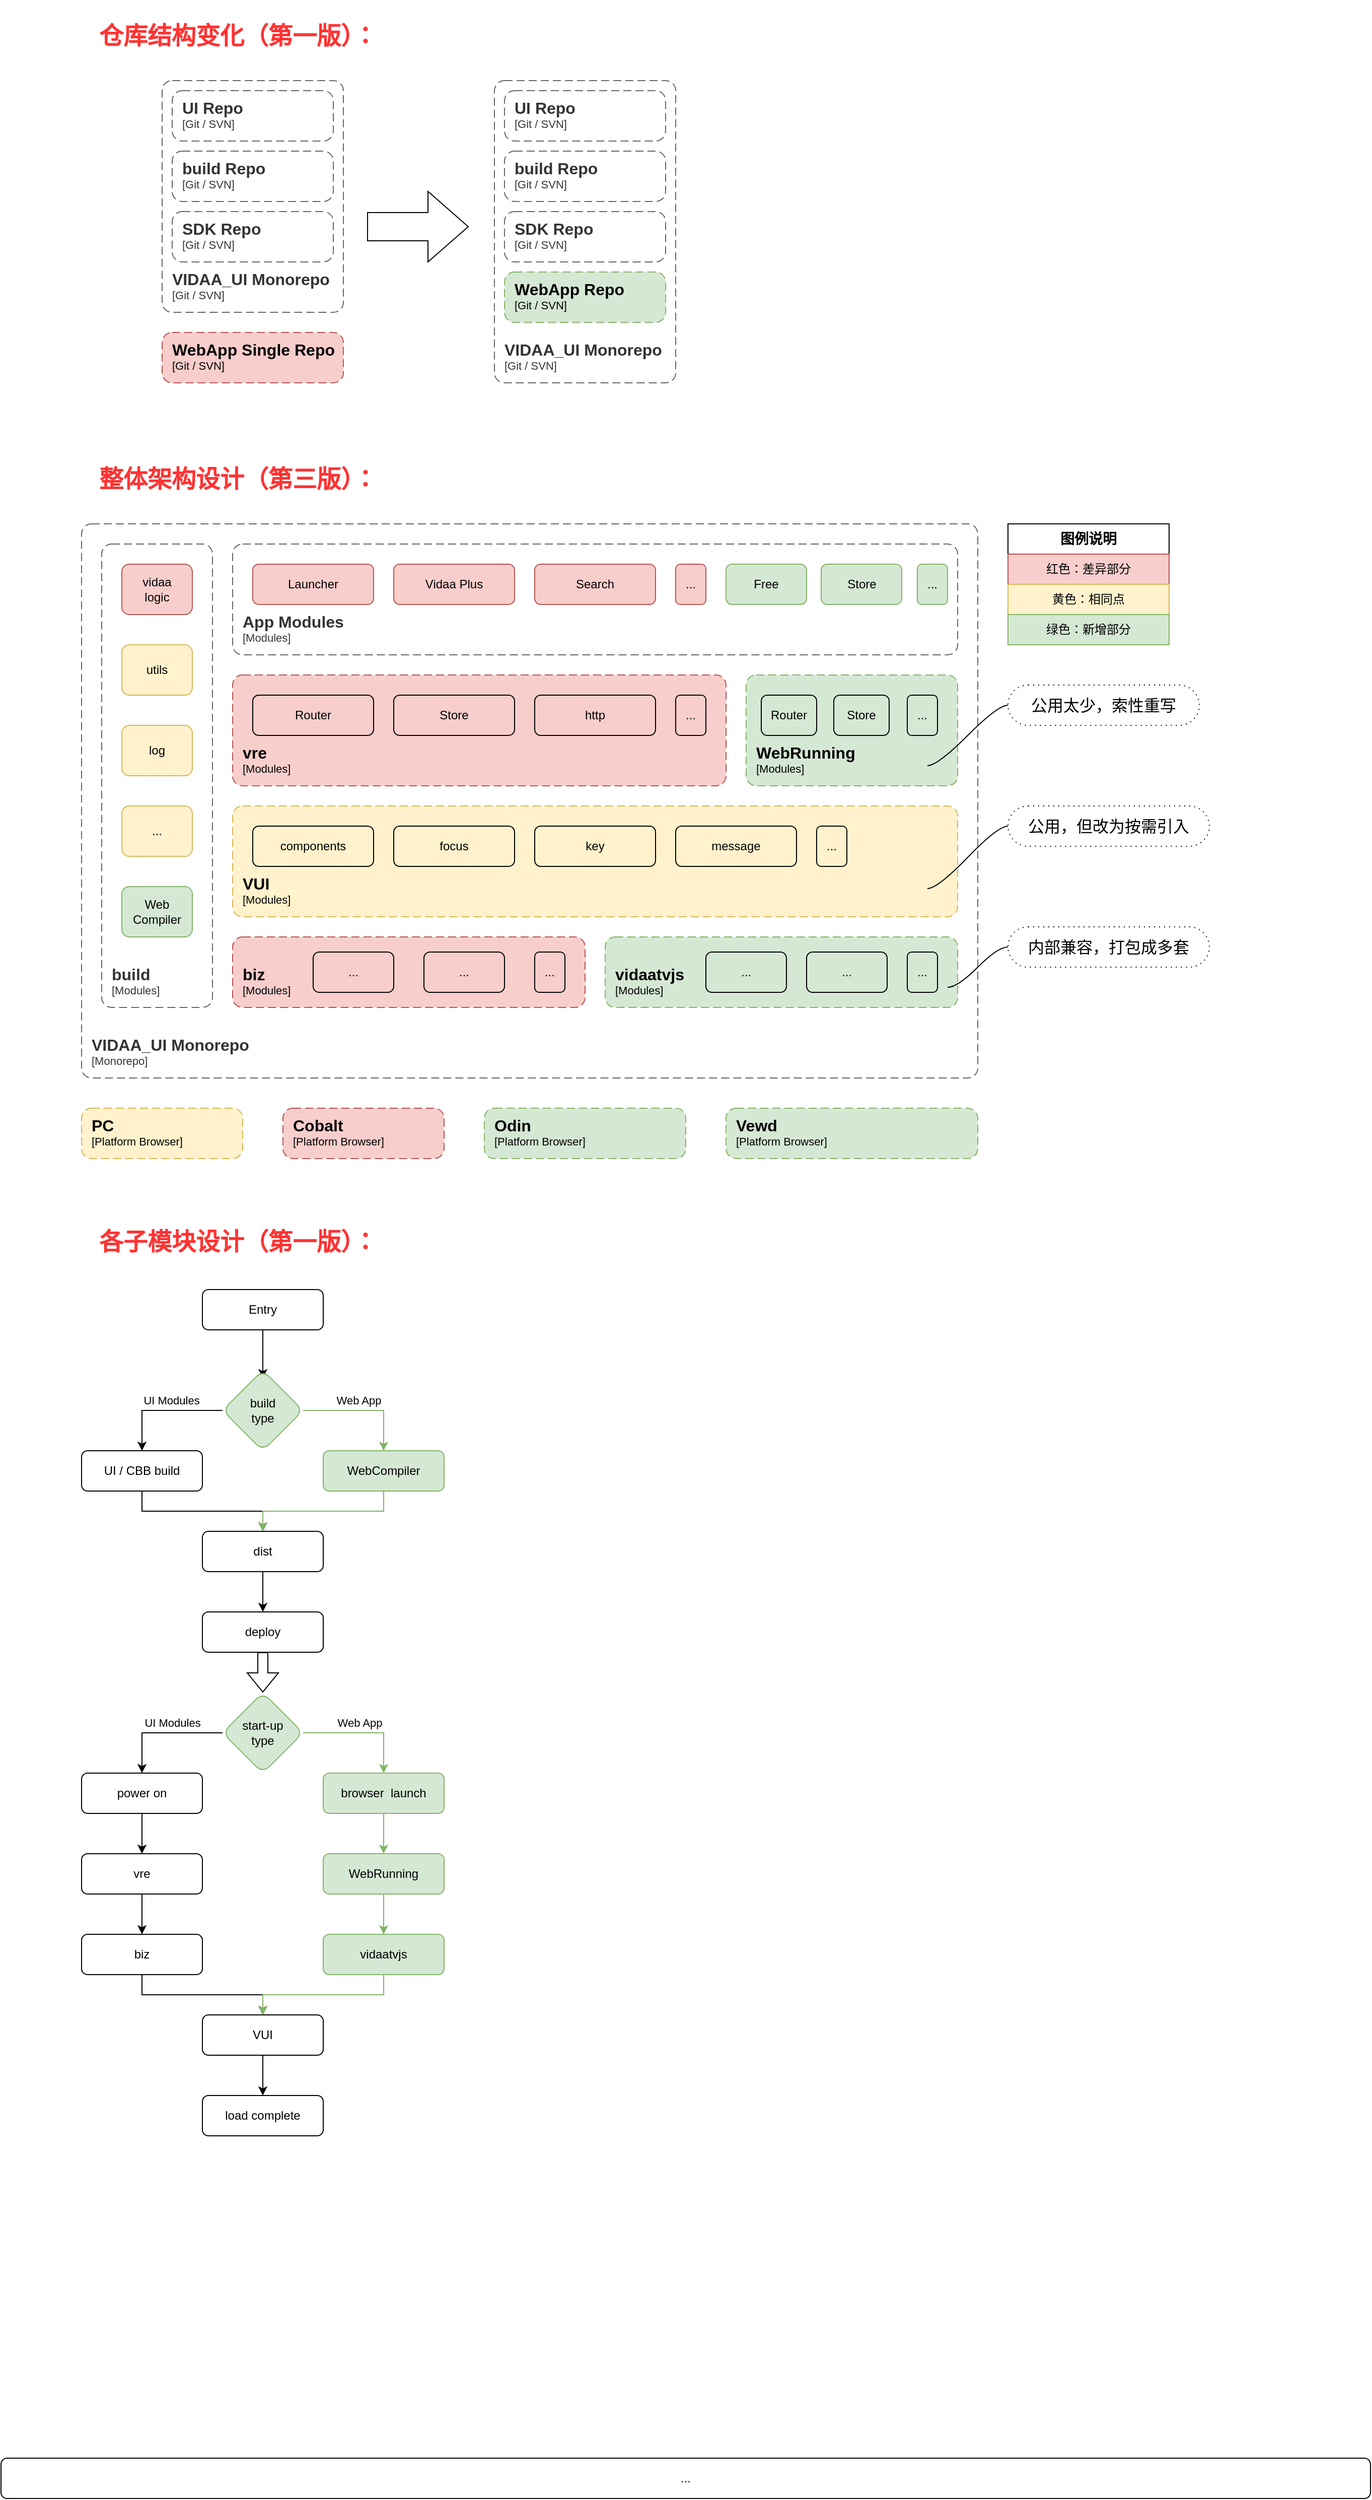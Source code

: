 <mxfile version="21.6.5" type="github" pages="8">
  <diagram name="System/Sub-System Overview" id="2L-cOZeSmo-Xu8jlNMAm">
    <mxGraphModel dx="1434" dy="764" grid="1" gridSize="10" guides="1" tooltips="1" connect="1" arrows="1" fold="1" page="1" pageScale="1" pageWidth="827" pageHeight="1169" math="0" shadow="0">
      <root>
        <mxCell id="0" />
        <mxCell id="1" parent="0" />
        <object placeholders="1" c4Name="Odin" c4Type="SystemScopeBoundary" c4Application="Platform Browser" label="&lt;font style=&quot;font-size: 16px&quot;&gt;&lt;b&gt;&lt;div style=&quot;text-align: left&quot;&gt;%c4Name%&lt;/div&gt;&lt;/b&gt;&lt;/font&gt;&lt;div style=&quot;text-align: left&quot;&gt;[%c4Application%]&lt;/div&gt;" id="LxKQGS648OkQD__flQ3X-3">
          <mxCell style="rounded=1;fontSize=11;whiteSpace=wrap;html=1;dashed=1;arcSize=20;fillColor=#d5e8d4;strokeColor=#82b366;labelBackgroundColor=none;align=left;verticalAlign=bottom;labelBorderColor=none;spacingTop=0;spacing=10;dashPattern=8 4;metaEdit=1;rotatable=0;perimeter=rectanglePerimeter;noLabel=0;labelPadding=0;allowArrows=0;connectable=0;expand=0;recursiveResize=0;editable=1;pointerEvents=0;absoluteArcSize=1;points=[[0.25,0,0],[0.5,0,0],[0.75,0,0],[1,0.25,0],[1,0.5,0],[1,0.75,0],[0.75,1,0],[0.5,1,0],[0.25,1,0],[0,0.75,0],[0,0.5,0],[0,0.25,0]];" parent="1" vertex="1">
            <mxGeometry x="480" y="1100" width="200" height="50" as="geometry" />
          </mxCell>
        </object>
        <object placeholders="1" c4Name="Vewd" c4Type="SystemScopeBoundary" c4Application="Platform Browser" label="&lt;font style=&quot;font-size: 16px&quot;&gt;&lt;b&gt;&lt;div style=&quot;text-align: left&quot;&gt;%c4Name%&lt;/div&gt;&lt;/b&gt;&lt;/font&gt;&lt;div style=&quot;text-align: left&quot;&gt;[%c4Application%]&lt;/div&gt;" id="LxKQGS648OkQD__flQ3X-4">
          <mxCell style="rounded=1;fontSize=11;whiteSpace=wrap;html=1;dashed=1;arcSize=20;fillColor=#d5e8d4;strokeColor=#82b366;labelBackgroundColor=none;align=left;verticalAlign=bottom;labelBorderColor=none;spacingTop=0;spacing=10;dashPattern=8 4;metaEdit=1;rotatable=0;perimeter=rectanglePerimeter;noLabel=0;labelPadding=0;allowArrows=0;connectable=0;expand=0;recursiveResize=0;editable=1;pointerEvents=0;absoluteArcSize=1;points=[[0.25,0,0],[0.5,0,0],[0.75,0,0],[1,0.25,0],[1,0.5,0],[1,0.75,0],[0.75,1,0],[0.5,1,0],[0.25,1,0],[0,0.75,0],[0,0.5,0],[0,0.25,0]];" parent="1" vertex="1">
            <mxGeometry x="720" y="1100" width="250" height="50" as="geometry" />
          </mxCell>
        </object>
        <object placeholders="1" c4Name="WebApp Single Repo" c4Type="SystemScopeBoundary" c4Application="Git / SVN" label="&lt;font style=&quot;font-size: 16px&quot;&gt;&lt;b&gt;&lt;div style=&quot;text-align: left&quot;&gt;%c4Name%&lt;/div&gt;&lt;/b&gt;&lt;/font&gt;&lt;div style=&quot;text-align: left&quot;&gt;[%c4Application%]&lt;/div&gt;" id="LxKQGS648OkQD__flQ3X-8">
          <mxCell style="rounded=1;fontSize=11;whiteSpace=wrap;html=1;dashed=1;arcSize=20;fillColor=#f8cecc;strokeColor=#b85450;labelBackgroundColor=none;align=left;verticalAlign=bottom;labelBorderColor=none;spacingTop=0;spacing=10;dashPattern=8 4;metaEdit=1;rotatable=0;perimeter=rectanglePerimeter;noLabel=0;labelPadding=0;allowArrows=0;connectable=0;expand=0;recursiveResize=0;editable=1;pointerEvents=0;absoluteArcSize=1;points=[[0.25,0,0],[0.5,0,0],[0.75,0,0],[1,0.25,0],[1,0.5,0],[1,0.75,0],[0.75,1,0],[0.5,1,0],[0.25,1,0],[0,0.75,0],[0,0.5,0],[0,0.25,0]];" parent="1" vertex="1">
            <mxGeometry x="160" y="330" width="180" height="50" as="geometry" />
          </mxCell>
        </object>
        <object placeholders="1" c4Name="VIDAA_UI Monorepo" c4Type="SystemScopeBoundary" c4Application="Git / SVN" label="&lt;font style=&quot;font-size: 16px&quot;&gt;&lt;b&gt;&lt;div style=&quot;text-align: left&quot;&gt;%c4Name%&lt;/div&gt;&lt;/b&gt;&lt;/font&gt;&lt;div style=&quot;text-align: left&quot;&gt;[%c4Application%]&lt;/div&gt;" id="LxKQGS648OkQD__flQ3X-10">
          <mxCell style="rounded=1;fontSize=11;whiteSpace=wrap;html=1;dashed=1;arcSize=20;fillColor=none;strokeColor=#666666;fontColor=#333333;labelBackgroundColor=none;align=left;verticalAlign=bottom;labelBorderColor=none;spacingTop=0;spacing=10;dashPattern=8 4;metaEdit=1;rotatable=0;perimeter=rectanglePerimeter;noLabel=0;labelPadding=0;allowArrows=0;connectable=0;expand=0;recursiveResize=0;editable=1;pointerEvents=0;absoluteArcSize=1;points=[[0.25,0,0],[0.5,0,0],[0.75,0,0],[1,0.25,0],[1,0.5,0],[1,0.75,0],[0.75,1,0],[0.5,1,0],[0.25,1,0],[0,0.75,0],[0,0.5,0],[0,0.25,0]];" parent="1" vertex="1">
            <mxGeometry x="490" y="80" width="180" height="300" as="geometry" />
          </mxCell>
        </object>
        <object placeholders="1" c4Name="UI Repo" c4Type="SystemScopeBoundary" c4Application="Git / SVN" label="&lt;font style=&quot;font-size: 16px&quot;&gt;&lt;b&gt;&lt;div style=&quot;text-align: left&quot;&gt;%c4Name%&lt;/div&gt;&lt;/b&gt;&lt;/font&gt;&lt;div style=&quot;text-align: left&quot;&gt;[%c4Application%]&lt;/div&gt;" id="LxKQGS648OkQD__flQ3X-11">
          <mxCell style="rounded=1;fontSize=11;whiteSpace=wrap;html=1;dashed=1;arcSize=20;fillColor=none;strokeColor=#666666;fontColor=#333333;labelBackgroundColor=none;align=left;verticalAlign=bottom;labelBorderColor=none;spacingTop=0;spacing=10;dashPattern=8 4;metaEdit=1;rotatable=0;perimeter=rectanglePerimeter;noLabel=0;labelPadding=0;allowArrows=0;connectable=0;expand=0;recursiveResize=0;editable=1;pointerEvents=0;absoluteArcSize=1;points=[[0.25,0,0],[0.5,0,0],[0.75,0,0],[1,0.25,0],[1,0.5,0],[1,0.75,0],[0.75,1,0],[0.5,1,0],[0.25,1,0],[0,0.75,0],[0,0.5,0],[0,0.25,0]];" parent="1" vertex="1">
            <mxGeometry x="500" y="90" width="160" height="50" as="geometry" />
          </mxCell>
        </object>
        <object placeholders="1" c4Name="build Repo" c4Type="SystemScopeBoundary" c4Application="Git / SVN" label="&lt;font style=&quot;font-size: 16px&quot;&gt;&lt;b&gt;&lt;div style=&quot;text-align: left&quot;&gt;%c4Name%&lt;/div&gt;&lt;/b&gt;&lt;/font&gt;&lt;div style=&quot;text-align: left&quot;&gt;[%c4Application%]&lt;/div&gt;" id="LxKQGS648OkQD__flQ3X-12">
          <mxCell style="rounded=1;fontSize=11;whiteSpace=wrap;html=1;dashed=1;arcSize=20;fillColor=none;strokeColor=#666666;fontColor=#333333;labelBackgroundColor=none;align=left;verticalAlign=bottom;labelBorderColor=none;spacingTop=0;spacing=10;dashPattern=8 4;metaEdit=1;rotatable=0;perimeter=rectanglePerimeter;noLabel=0;labelPadding=0;allowArrows=0;connectable=0;expand=0;recursiveResize=0;editable=1;pointerEvents=0;absoluteArcSize=1;points=[[0.25,0,0],[0.5,0,0],[0.75,0,0],[1,0.25,0],[1,0.5,0],[1,0.75,0],[0.75,1,0],[0.5,1,0],[0.25,1,0],[0,0.75,0],[0,0.5,0],[0,0.25,0]];" parent="1" vertex="1">
            <mxGeometry x="500" y="150" width="160" height="50" as="geometry" />
          </mxCell>
        </object>
        <mxCell id="LxKQGS648OkQD__flQ3X-13" value="" style="html=1;shadow=0;dashed=0;align=center;verticalAlign=middle;shape=mxgraph.arrows2.arrow;dy=0.6;dx=40;notch=0;" parent="1" vertex="1">
          <mxGeometry x="364" y="190" width="100" height="70" as="geometry" />
        </mxCell>
        <object placeholders="1" c4Name="SDK Repo" c4Type="SystemScopeBoundary" c4Application="Git / SVN" label="&lt;font style=&quot;font-size: 16px&quot;&gt;&lt;b&gt;&lt;div style=&quot;text-align: left&quot;&gt;%c4Name%&lt;/div&gt;&lt;/b&gt;&lt;/font&gt;&lt;div style=&quot;text-align: left&quot;&gt;[%c4Application%]&lt;/div&gt;" id="LxKQGS648OkQD__flQ3X-14">
          <mxCell style="rounded=1;fontSize=11;whiteSpace=wrap;html=1;dashed=1;arcSize=20;fillColor=none;strokeColor=#666666;fontColor=#333333;labelBackgroundColor=none;align=left;verticalAlign=bottom;labelBorderColor=none;spacingTop=0;spacing=10;dashPattern=8 4;metaEdit=1;rotatable=0;perimeter=rectanglePerimeter;noLabel=0;labelPadding=0;allowArrows=0;connectable=0;expand=0;recursiveResize=0;editable=1;pointerEvents=0;absoluteArcSize=1;points=[[0.25,0,0],[0.5,0,0],[0.75,0,0],[1,0.25,0],[1,0.5,0],[1,0.75,0],[0.75,1,0],[0.5,1,0],[0.25,1,0],[0,0.75,0],[0,0.5,0],[0,0.25,0]];" parent="1" vertex="1">
            <mxGeometry x="500" y="210" width="160" height="50" as="geometry" />
          </mxCell>
        </object>
        <object placeholders="1" c4Name="WebApp Repo" c4Type="SystemScopeBoundary" c4Application="Git / SVN" label="&lt;font style=&quot;font-size: 16px&quot;&gt;&lt;b&gt;&lt;div style=&quot;text-align: left&quot;&gt;%c4Name%&lt;/div&gt;&lt;/b&gt;&lt;/font&gt;&lt;div style=&quot;text-align: left&quot;&gt;[%c4Application%]&lt;/div&gt;" id="LxKQGS648OkQD__flQ3X-15">
          <mxCell style="rounded=1;fontSize=11;whiteSpace=wrap;html=1;dashed=1;arcSize=20;fillColor=#d5e8d4;strokeColor=#82b366;labelBackgroundColor=none;align=left;verticalAlign=bottom;labelBorderColor=none;spacingTop=0;spacing=10;dashPattern=8 4;metaEdit=1;rotatable=0;perimeter=rectanglePerimeter;noLabel=0;labelPadding=0;allowArrows=0;connectable=0;expand=0;recursiveResize=0;editable=1;pointerEvents=0;absoluteArcSize=1;points=[[0.25,0,0],[0.5,0,0],[0.75,0,0],[1,0.25,0],[1,0.5,0],[1,0.75,0],[0.75,1,0],[0.5,1,0],[0.25,1,0],[0,0.75,0],[0,0.5,0],[0,0.25,0]];" parent="1" vertex="1">
            <mxGeometry x="500" y="270" width="160" height="50" as="geometry" />
          </mxCell>
        </object>
        <mxCell id="LxKQGS648OkQD__flQ3X-16" value="&lt;p style=&quot;line-height: 100%;&quot;&gt;&lt;/p&gt;&lt;h1 style=&quot;line-height: 90%;&quot;&gt;&lt;b&gt;&lt;font style=&quot;font-size: 24px;&quot; color=&quot;#ff3333&quot;&gt;仓库结构变化（第一版）：&lt;/font&gt;&lt;/b&gt;&lt;/h1&gt;&lt;p&gt;&lt;/p&gt;" style="text;html=1;align=center;verticalAlign=middle;resizable=0;points=[];autosize=1;strokeColor=none;fillColor=none;" parent="1" vertex="1">
          <mxGeometry x="80" width="310" height="70" as="geometry" />
        </mxCell>
        <mxCell id="LxKQGS648OkQD__flQ3X-17" value="&lt;p style=&quot;line-height: 100%;&quot;&gt;&lt;/p&gt;&lt;h1 style=&quot;line-height: 90%;&quot;&gt;&lt;b&gt;&lt;font style=&quot;font-size: 24px;&quot; color=&quot;#ff3333&quot;&gt;整体架构设计（第三版）：&lt;/font&gt;&lt;/b&gt;&lt;/h1&gt;&lt;p&gt;&lt;/p&gt;" style="text;html=1;align=center;verticalAlign=middle;resizable=0;points=[];autosize=1;strokeColor=none;fillColor=none;" parent="1" vertex="1">
          <mxGeometry x="80" y="440" width="310" height="70" as="geometry" />
        </mxCell>
        <object placeholders="1" c4Name="VIDAA_UI Monorepo" c4Type="SystemScopeBoundary" c4Application="Monorepo" label="&lt;font style=&quot;font-size: 16px&quot;&gt;&lt;b&gt;&lt;div style=&quot;text-align: left&quot;&gt;%c4Name%&lt;/div&gt;&lt;/b&gt;&lt;/font&gt;&lt;div style=&quot;text-align: left&quot;&gt;[%c4Application%]&lt;/div&gt;" id="LxKQGS648OkQD__flQ3X-45">
          <mxCell style="rounded=1;fontSize=11;whiteSpace=wrap;html=1;dashed=1;arcSize=20;fillColor=none;strokeColor=#666666;fontColor=#333333;labelBackgroundColor=none;align=left;verticalAlign=bottom;labelBorderColor=none;spacingTop=0;spacing=10;dashPattern=8 4;metaEdit=1;rotatable=0;perimeter=rectanglePerimeter;noLabel=0;labelPadding=0;allowArrows=0;connectable=0;expand=0;recursiveResize=0;editable=1;pointerEvents=0;absoluteArcSize=1;points=[[0.25,0,0],[0.5,0,0],[0.75,0,0],[1,0.25,0],[1,0.5,0],[1,0.75,0],[0.75,1,0],[0.5,1,0],[0.25,1,0],[0,0.75,0],[0,0.5,0],[0,0.25,0]];" parent="1" vertex="1">
            <mxGeometry x="80" y="520" width="890" height="550" as="geometry" />
          </mxCell>
        </object>
        <object placeholders="1" c4Name="Cobalt" c4Type="SystemScopeBoundary" c4Application="Platform Browser" label="&lt;font style=&quot;font-size: 16px&quot;&gt;&lt;b&gt;&lt;div style=&quot;text-align: left&quot;&gt;%c4Name%&lt;/div&gt;&lt;/b&gt;&lt;/font&gt;&lt;div style=&quot;text-align: left&quot;&gt;[%c4Application%]&lt;/div&gt;" id="LxKQGS648OkQD__flQ3X-46">
          <mxCell style="rounded=1;fontSize=11;whiteSpace=wrap;html=1;dashed=1;arcSize=20;fillColor=#f8cecc;strokeColor=#b85450;labelBackgroundColor=none;align=left;verticalAlign=bottom;labelBorderColor=none;spacingTop=0;spacing=10;dashPattern=8 4;metaEdit=1;rotatable=0;perimeter=rectanglePerimeter;noLabel=0;labelPadding=0;allowArrows=0;connectable=0;expand=0;recursiveResize=0;editable=1;pointerEvents=0;absoluteArcSize=1;points=[[0.25,0,0],[0.5,0,0],[0.75,0,0],[1,0.25,0],[1,0.5,0],[1,0.75,0],[0.75,1,0],[0.5,1,0],[0.25,1,0],[0,0.75,0],[0,0.5,0],[0,0.25,0]];" parent="1" vertex="1">
            <mxGeometry x="280" y="1100" width="160" height="50" as="geometry" />
          </mxCell>
        </object>
        <object placeholders="1" c4Name="App Modules" c4Type="SystemScopeBoundary" c4Application="Modules" label="&lt;font style=&quot;font-size: 16px&quot;&gt;&lt;b&gt;&lt;div style=&quot;text-align: left&quot;&gt;%c4Name%&lt;/div&gt;&lt;/b&gt;&lt;/font&gt;&lt;div style=&quot;text-align: left&quot;&gt;[%c4Application%]&lt;/div&gt;" id="LxKQGS648OkQD__flQ3X-47">
          <mxCell style="rounded=1;fontSize=11;whiteSpace=wrap;html=1;dashed=1;arcSize=20;fillColor=none;strokeColor=#666666;fontColor=#333333;labelBackgroundColor=none;align=left;verticalAlign=bottom;labelBorderColor=none;spacingTop=0;spacing=10;dashPattern=8 4;metaEdit=1;rotatable=0;perimeter=rectanglePerimeter;noLabel=0;labelPadding=0;allowArrows=0;connectable=0;expand=0;recursiveResize=0;editable=1;pointerEvents=0;absoluteArcSize=1;points=[[0.25,0,0],[0.5,0,0],[0.75,0,0],[1,0.25,0],[1,0.5,0],[1,0.75,0],[0.75,1,0],[0.5,1,0],[0.25,1,0],[0,0.75,0],[0,0.5,0],[0,0.25,0]];" parent="1" vertex="1">
            <mxGeometry x="230" y="540" width="720" height="110" as="geometry" />
          </mxCell>
        </object>
        <object placeholders="1" c4Name="vre" c4Type="SystemScopeBoundary" c4Application="Modules" label="&lt;font style=&quot;font-size: 16px&quot;&gt;&lt;b&gt;&lt;div style=&quot;text-align: left&quot;&gt;%c4Name%&lt;/div&gt;&lt;/b&gt;&lt;/font&gt;&lt;div style=&quot;text-align: left&quot;&gt;[%c4Application%]&lt;/div&gt;" id="LxKQGS648OkQD__flQ3X-48">
          <mxCell style="rounded=1;fontSize=11;whiteSpace=wrap;html=1;dashed=1;arcSize=20;fillColor=#f8cecc;strokeColor=#b85450;labelBackgroundColor=none;align=left;verticalAlign=bottom;labelBorderColor=none;spacingTop=0;spacing=10;dashPattern=8 4;metaEdit=1;rotatable=0;perimeter=rectanglePerimeter;noLabel=0;labelPadding=0;allowArrows=0;connectable=0;expand=0;recursiveResize=0;editable=1;pointerEvents=0;absoluteArcSize=1;points=[[0.25,0,0],[0.5,0,0],[0.75,0,0],[1,0.25,0],[1,0.5,0],[1,0.75,0],[0.75,1,0],[0.5,1,0],[0.25,1,0],[0,0.75,0],[0,0.5,0],[0,0.25,0]];" parent="1" vertex="1">
            <mxGeometry x="230" y="670" width="490" height="110" as="geometry" />
          </mxCell>
        </object>
        <object placeholders="1" c4Name="VUI" c4Type="SystemScopeBoundary" c4Application="Modules" label="&lt;font style=&quot;font-size: 16px&quot;&gt;&lt;b&gt;&lt;div style=&quot;text-align: left&quot;&gt;%c4Name%&lt;/div&gt;&lt;/b&gt;&lt;/font&gt;&lt;div style=&quot;text-align: left&quot;&gt;[%c4Application%]&lt;/div&gt;" id="LxKQGS648OkQD__flQ3X-49">
          <mxCell style="rounded=1;fontSize=11;whiteSpace=wrap;html=1;dashed=1;arcSize=20;fillColor=#fff2cc;strokeColor=#d6b656;labelBackgroundColor=none;align=left;verticalAlign=bottom;labelBorderColor=none;spacingTop=0;spacing=10;dashPattern=8 4;metaEdit=1;rotatable=0;perimeter=rectanglePerimeter;noLabel=0;labelPadding=0;allowArrows=0;connectable=0;expand=0;recursiveResize=0;editable=1;pointerEvents=0;absoluteArcSize=1;points=[[0.25,0,0],[0.5,0,0],[0.75,0,0],[1,0.25,0],[1,0.5,0],[1,0.75,0],[0.75,1,0],[0.5,1,0],[0.25,1,0],[0,0.75,0],[0,0.5,0],[0,0.25,0]];" parent="1" vertex="1">
            <mxGeometry x="230" y="800" width="720" height="110" as="geometry" />
          </mxCell>
        </object>
        <object placeholders="1" c4Name="build" c4Type="SystemScopeBoundary" c4Application="Modules" label="&lt;font style=&quot;font-size: 16px&quot;&gt;&lt;b&gt;&lt;div style=&quot;text-align: left&quot;&gt;%c4Name%&lt;/div&gt;&lt;/b&gt;&lt;/font&gt;&lt;div style=&quot;text-align: left&quot;&gt;[%c4Application%]&lt;/div&gt;" id="LxKQGS648OkQD__flQ3X-50">
          <mxCell style="rounded=1;fontSize=11;whiteSpace=wrap;html=1;dashed=1;arcSize=20;fillColor=none;strokeColor=#666666;fontColor=#333333;labelBackgroundColor=none;align=left;verticalAlign=bottom;labelBorderColor=none;spacingTop=0;spacing=10;dashPattern=8 4;metaEdit=1;rotatable=0;perimeter=rectanglePerimeter;noLabel=0;labelPadding=0;allowArrows=0;connectable=0;expand=0;recursiveResize=0;editable=1;pointerEvents=0;absoluteArcSize=1;points=[[0.25,0,0],[0.5,0,0],[0.75,0,0],[1,0.25,0],[1,0.5,0],[1,0.75,0],[0.75,1,0],[0.5,1,0],[0.25,1,0],[0,0.75,0],[0,0.5,0],[0,0.25,0]];" parent="1" vertex="1">
            <mxGeometry x="100" y="540" width="110" height="460" as="geometry" />
          </mxCell>
        </object>
        <mxCell id="LxKQGS648OkQD__flQ3X-51" value="Launcher" style="rounded=1;whiteSpace=wrap;html=1;fillColor=#f8cecc;strokeColor=#b85450;" parent="1" vertex="1">
          <mxGeometry x="250" y="560" width="120" height="40" as="geometry" />
        </mxCell>
        <mxCell id="LxKQGS648OkQD__flQ3X-52" value="Vidaa Plus" style="rounded=1;whiteSpace=wrap;html=1;fillColor=#f8cecc;strokeColor=#b85450;" parent="1" vertex="1">
          <mxGeometry x="390" y="560" width="120" height="40" as="geometry" />
        </mxCell>
        <mxCell id="LxKQGS648OkQD__flQ3X-53" value="Search" style="rounded=1;whiteSpace=wrap;html=1;fillColor=#f8cecc;strokeColor=#b85450;" parent="1" vertex="1">
          <mxGeometry x="530" y="560" width="120" height="40" as="geometry" />
        </mxCell>
        <mxCell id="LxKQGS648OkQD__flQ3X-54" value="Free" style="rounded=1;whiteSpace=wrap;html=1;fillColor=#d5e8d4;strokeColor=#82b366;" parent="1" vertex="1">
          <mxGeometry x="720" y="560" width="80" height="40" as="geometry" />
        </mxCell>
        <mxCell id="LxKQGS648OkQD__flQ3X-55" value="Store" style="rounded=1;whiteSpace=wrap;html=1;fillColor=none;" parent="1" vertex="1">
          <mxGeometry x="390" y="690" width="120" height="40" as="geometry" />
        </mxCell>
        <mxCell id="LxKQGS648OkQD__flQ3X-56" value="Router" style="rounded=1;whiteSpace=wrap;html=1;fillColor=none;" parent="1" vertex="1">
          <mxGeometry x="250" y="690" width="120" height="40" as="geometry" />
        </mxCell>
        <mxCell id="LxKQGS648OkQD__flQ3X-57" value="http" style="rounded=1;whiteSpace=wrap;html=1;fillColor=none;" parent="1" vertex="1">
          <mxGeometry x="530" y="690" width="120" height="40" as="geometry" />
        </mxCell>
        <mxCell id="LxKQGS648OkQD__flQ3X-58" value="..." style="rounded=1;whiteSpace=wrap;html=1;fillColor=none;" parent="1" vertex="1">
          <mxGeometry x="670" y="690" width="30" height="40" as="geometry" />
        </mxCell>
        <mxCell id="LxKQGS648OkQD__flQ3X-62" value="components" style="rounded=1;whiteSpace=wrap;html=1;fillColor=none;" parent="1" vertex="1">
          <mxGeometry x="250" y="820" width="120" height="40" as="geometry" />
        </mxCell>
        <mxCell id="LxKQGS648OkQD__flQ3X-63" value="focus" style="rounded=1;whiteSpace=wrap;html=1;fillColor=none;" parent="1" vertex="1">
          <mxGeometry x="390" y="820" width="120" height="40" as="geometry" />
        </mxCell>
        <mxCell id="LxKQGS648OkQD__flQ3X-64" value="vidaa&lt;br&gt;logic" style="rounded=1;whiteSpace=wrap;html=1;fillColor=#f8cecc;strokeColor=#b85450;" parent="1" vertex="1">
          <mxGeometry x="120" y="560" width="70" height="50" as="geometry" />
        </mxCell>
        <mxCell id="LxKQGS648OkQD__flQ3X-65" value="utils" style="rounded=1;whiteSpace=wrap;html=1;fillColor=#fff2cc;strokeColor=#d6b656;" parent="1" vertex="1">
          <mxGeometry x="120" y="640" width="70" height="50" as="geometry" />
        </mxCell>
        <mxCell id="LxKQGS648OkQD__flQ3X-66" value="log" style="rounded=1;whiteSpace=wrap;html=1;fillColor=#fff2cc;strokeColor=#d6b656;" parent="1" vertex="1">
          <mxGeometry x="120" y="720" width="70" height="50" as="geometry" />
        </mxCell>
        <mxCell id="LxKQGS648OkQD__flQ3X-68" value="..." style="rounded=1;whiteSpace=wrap;html=1;fillColor=#f8cecc;strokeColor=#b85450;" parent="1" vertex="1">
          <mxGeometry x="670" y="560" width="30" height="40" as="geometry" />
        </mxCell>
        <object placeholders="1" c4Name="VIDAA_UI Monorepo" c4Type="SystemScopeBoundary" c4Application="Git / SVN" label="&lt;font style=&quot;font-size: 16px&quot;&gt;&lt;b&gt;&lt;div style=&quot;text-align: left&quot;&gt;%c4Name%&lt;/div&gt;&lt;/b&gt;&lt;/font&gt;&lt;div style=&quot;text-align: left&quot;&gt;[%c4Application%]&lt;/div&gt;" id="LxKQGS648OkQD__flQ3X-70">
          <mxCell style="rounded=1;fontSize=11;whiteSpace=wrap;html=1;dashed=1;arcSize=20;fillColor=none;strokeColor=#666666;fontColor=#333333;labelBackgroundColor=none;align=left;verticalAlign=bottom;labelBorderColor=none;spacingTop=0;spacing=10;dashPattern=8 4;metaEdit=1;rotatable=0;perimeter=rectanglePerimeter;noLabel=0;labelPadding=0;allowArrows=0;connectable=0;expand=0;recursiveResize=0;editable=1;pointerEvents=0;absoluteArcSize=1;points=[[0.25,0,0],[0.5,0,0],[0.75,0,0],[1,0.25,0],[1,0.5,0],[1,0.75,0],[0.75,1,0],[0.5,1,0],[0.25,1,0],[0,0.75,0],[0,0.5,0],[0,0.25,0]];" parent="1" vertex="1">
            <mxGeometry x="160" y="80" width="180" height="230" as="geometry" />
          </mxCell>
        </object>
        <object placeholders="1" c4Name="SDK Repo" c4Type="SystemScopeBoundary" c4Application="Git / SVN" label="&lt;font style=&quot;font-size: 16px&quot;&gt;&lt;b&gt;&lt;div style=&quot;text-align: left&quot;&gt;%c4Name%&lt;/div&gt;&lt;/b&gt;&lt;/font&gt;&lt;div style=&quot;text-align: left&quot;&gt;[%c4Application%]&lt;/div&gt;" id="LxKQGS648OkQD__flQ3X-71">
          <mxCell style="rounded=1;fontSize=11;whiteSpace=wrap;html=1;dashed=1;arcSize=20;fillColor=none;strokeColor=#666666;fontColor=#333333;labelBackgroundColor=none;align=left;verticalAlign=bottom;labelBorderColor=none;spacingTop=0;spacing=10;dashPattern=8 4;metaEdit=1;rotatable=0;perimeter=rectanglePerimeter;noLabel=0;labelPadding=0;allowArrows=0;connectable=0;expand=0;recursiveResize=0;editable=1;pointerEvents=0;absoluteArcSize=1;points=[[0.25,0,0],[0.5,0,0],[0.75,0,0],[1,0.25,0],[1,0.5,0],[1,0.75,0],[0.75,1,0],[0.5,1,0],[0.25,1,0],[0,0.75,0],[0,0.5,0],[0,0.25,0]];" parent="1" vertex="1">
            <mxGeometry x="170" y="210" width="160" height="50" as="geometry" />
          </mxCell>
        </object>
        <object placeholders="1" c4Name="build Repo" c4Type="SystemScopeBoundary" c4Application="Git / SVN" label="&lt;font style=&quot;font-size: 16px&quot;&gt;&lt;b&gt;&lt;div style=&quot;text-align: left&quot;&gt;%c4Name%&lt;/div&gt;&lt;/b&gt;&lt;/font&gt;&lt;div style=&quot;text-align: left&quot;&gt;[%c4Application%]&lt;/div&gt;" id="LxKQGS648OkQD__flQ3X-72">
          <mxCell style="rounded=1;fontSize=11;whiteSpace=wrap;html=1;dashed=1;arcSize=20;fillColor=none;strokeColor=#666666;fontColor=#333333;labelBackgroundColor=none;align=left;verticalAlign=bottom;labelBorderColor=none;spacingTop=0;spacing=10;dashPattern=8 4;metaEdit=1;rotatable=0;perimeter=rectanglePerimeter;noLabel=0;labelPadding=0;allowArrows=0;connectable=0;expand=0;recursiveResize=0;editable=1;pointerEvents=0;absoluteArcSize=1;points=[[0.25,0,0],[0.5,0,0],[0.75,0,0],[1,0.25,0],[1,0.5,0],[1,0.75,0],[0.75,1,0],[0.5,1,0],[0.25,1,0],[0,0.75,0],[0,0.5,0],[0,0.25,0]];" parent="1" vertex="1">
            <mxGeometry x="170" y="150" width="160" height="50" as="geometry" />
          </mxCell>
        </object>
        <object placeholders="1" c4Name="UI Repo" c4Type="SystemScopeBoundary" c4Application="Git / SVN" label="&lt;font style=&quot;font-size: 16px&quot;&gt;&lt;b&gt;&lt;div style=&quot;text-align: left&quot;&gt;%c4Name%&lt;/div&gt;&lt;/b&gt;&lt;/font&gt;&lt;div style=&quot;text-align: left&quot;&gt;[%c4Application%]&lt;/div&gt;" id="LxKQGS648OkQD__flQ3X-73">
          <mxCell style="rounded=1;fontSize=11;whiteSpace=wrap;html=1;dashed=1;arcSize=20;fillColor=none;strokeColor=#666666;fontColor=#333333;labelBackgroundColor=none;align=left;verticalAlign=bottom;labelBorderColor=none;spacingTop=0;spacing=10;dashPattern=8 4;metaEdit=1;rotatable=0;perimeter=rectanglePerimeter;noLabel=0;labelPadding=0;allowArrows=0;connectable=0;expand=0;recursiveResize=0;editable=1;pointerEvents=0;absoluteArcSize=1;points=[[0.25,0,0],[0.5,0,0],[0.75,0,0],[1,0.25,0],[1,0.5,0],[1,0.75,0],[0.75,1,0],[0.5,1,0],[0.25,1,0],[0,0.75,0],[0,0.5,0],[0,0.25,0]];" parent="1" vertex="1">
            <mxGeometry x="170" y="90" width="160" height="50" as="geometry" />
          </mxCell>
        </object>
        <object placeholders="1" c4Name="biz" c4Type="SystemScopeBoundary" c4Application="Modules" label="&lt;font style=&quot;font-size: 16px&quot;&gt;&lt;b&gt;&lt;div style=&quot;text-align: left&quot;&gt;%c4Name%&lt;/div&gt;&lt;/b&gt;&lt;/font&gt;&lt;div style=&quot;text-align: left&quot;&gt;[%c4Application%]&lt;/div&gt;" id="LxKQGS648OkQD__flQ3X-75">
          <mxCell style="rounded=1;fontSize=11;whiteSpace=wrap;html=1;dashed=1;arcSize=20;fillColor=#f8cecc;strokeColor=#b85450;labelBackgroundColor=none;align=left;verticalAlign=bottom;labelBorderColor=none;spacingTop=0;spacing=10;dashPattern=8 4;metaEdit=1;rotatable=0;perimeter=rectanglePerimeter;noLabel=0;labelPadding=0;allowArrows=0;connectable=0;expand=0;recursiveResize=0;editable=1;pointerEvents=0;absoluteArcSize=1;points=[[0.25,0,0],[0.5,0,0],[0.75,0,0],[1,0.25,0],[1,0.5,0],[1,0.75,0],[0.75,1,0],[0.5,1,0],[0.25,1,0],[0,0.75,0],[0,0.5,0],[0,0.25,0]];" parent="1" vertex="1">
            <mxGeometry x="230" y="930" width="350" height="70" as="geometry" />
          </mxCell>
        </object>
        <object placeholders="1" c4Name="vidaatvjs" c4Type="SystemScopeBoundary" c4Application="Modules" label="&lt;font style=&quot;font-size: 16px&quot;&gt;&lt;b&gt;&lt;div style=&quot;text-align: left&quot;&gt;%c4Name%&lt;/div&gt;&lt;/b&gt;&lt;/font&gt;&lt;div style=&quot;text-align: left&quot;&gt;[%c4Application%]&lt;/div&gt;" id="LxKQGS648OkQD__flQ3X-76">
          <mxCell style="rounded=1;fontSize=11;whiteSpace=wrap;html=1;dashed=1;arcSize=20;fillColor=#d5e8d4;strokeColor=#82b366;labelBackgroundColor=none;align=left;verticalAlign=bottom;labelBorderColor=none;spacingTop=0;spacing=10;dashPattern=8 4;metaEdit=1;rotatable=0;perimeter=rectanglePerimeter;noLabel=0;labelPadding=0;allowArrows=0;connectable=0;expand=0;recursiveResize=0;editable=1;pointerEvents=0;absoluteArcSize=1;points=[[0.25,0,0],[0.5,0,0],[0.75,0,0],[1,0.25,0],[1,0.5,0],[1,0.75,0],[0.75,1,0],[0.5,1,0],[0.25,1,0],[0,0.75,0],[0,0.5,0],[0,0.25,0]];" parent="1" vertex="1">
            <mxGeometry x="600" y="930" width="350" height="70" as="geometry" />
          </mxCell>
        </object>
        <object placeholders="1" c4Name="WebRunning" c4Type="SystemScopeBoundary" c4Application="Modules" label="&lt;font style=&quot;font-size: 16px&quot;&gt;&lt;b&gt;&lt;div style=&quot;text-align: left&quot;&gt;%c4Name%&lt;/div&gt;&lt;/b&gt;&lt;/font&gt;&lt;div style=&quot;text-align: left&quot;&gt;[%c4Application%]&lt;/div&gt;" id="LxKQGS648OkQD__flQ3X-78">
          <mxCell style="rounded=1;fontSize=11;whiteSpace=wrap;html=1;dashed=1;arcSize=20;fillColor=#d5e8d4;strokeColor=#82b366;labelBackgroundColor=none;align=left;verticalAlign=bottom;labelBorderColor=none;spacingTop=0;spacing=10;dashPattern=8 4;metaEdit=1;rotatable=0;perimeter=rectanglePerimeter;noLabel=0;labelPadding=0;allowArrows=0;connectable=0;expand=0;recursiveResize=0;editable=1;pointerEvents=0;absoluteArcSize=1;points=[[0.25,0,0],[0.5,0,0],[0.75,0,0],[1,0.25,0],[1,0.5,0],[1,0.75,0],[0.75,1,0],[0.5,1,0],[0.25,1,0],[0,0.75,0],[0,0.5,0],[0,0.25,0]];" parent="1" vertex="1">
            <mxGeometry x="740" y="670" width="210" height="110" as="geometry" />
          </mxCell>
        </object>
        <mxCell id="LxKQGS648OkQD__flQ3X-82" value="..." style="rounded=1;whiteSpace=wrap;html=1;fillColor=#fff2cc;strokeColor=#d6b656;" parent="1" vertex="1">
          <mxGeometry x="120" y="800" width="70" height="50" as="geometry" />
        </mxCell>
        <mxCell id="LxKQGS648OkQD__flQ3X-83" value="Web&lt;br&gt;Compiler" style="rounded=1;whiteSpace=wrap;html=1;fillColor=#d5e8d4;strokeColor=#82b366;" parent="1" vertex="1">
          <mxGeometry x="120" y="880" width="70" height="50" as="geometry" />
        </mxCell>
        <mxCell id="LxKQGS648OkQD__flQ3X-84" value="key" style="rounded=1;whiteSpace=wrap;html=1;fillColor=none;" parent="1" vertex="1">
          <mxGeometry x="530" y="820" width="120" height="40" as="geometry" />
        </mxCell>
        <mxCell id="LxKQGS648OkQD__flQ3X-85" value="message" style="rounded=1;whiteSpace=wrap;html=1;fillColor=none;" parent="1" vertex="1">
          <mxGeometry x="670" y="820" width="120" height="40" as="geometry" />
        </mxCell>
        <mxCell id="LxKQGS648OkQD__flQ3X-86" value="..." style="rounded=1;whiteSpace=wrap;html=1;fillColor=none;" parent="1" vertex="1">
          <mxGeometry x="810" y="820" width="30" height="40" as="geometry" />
        </mxCell>
        <mxCell id="LxKQGS648OkQD__flQ3X-88" value="..." style="rounded=1;whiteSpace=wrap;html=1;fillColor=none;" parent="1" vertex="1">
          <mxGeometry x="310" y="945" width="80" height="40" as="geometry" />
        </mxCell>
        <mxCell id="LxKQGS648OkQD__flQ3X-89" value="..." style="rounded=1;whiteSpace=wrap;html=1;fillColor=none;" parent="1" vertex="1">
          <mxGeometry x="420" y="945" width="80" height="40" as="geometry" />
        </mxCell>
        <mxCell id="LxKQGS648OkQD__flQ3X-90" value="..." style="rounded=1;whiteSpace=wrap;html=1;fillColor=none;" parent="1" vertex="1">
          <mxGeometry x="530" y="945" width="30" height="40" as="geometry" />
        </mxCell>
        <mxCell id="LxKQGS648OkQD__flQ3X-98" value="..." style="rounded=1;whiteSpace=wrap;html=1;fillColor=none;" parent="1" vertex="1">
          <mxGeometry x="900" y="945" width="30" height="40" as="geometry" />
        </mxCell>
        <mxCell id="LxKQGS648OkQD__flQ3X-99" value="..." style="rounded=1;whiteSpace=wrap;html=1;fillColor=none;" parent="1" vertex="1">
          <mxGeometry x="800" y="945" width="80" height="40" as="geometry" />
        </mxCell>
        <mxCell id="LxKQGS648OkQD__flQ3X-100" value="..." style="rounded=1;whiteSpace=wrap;html=1;fillColor=none;" parent="1" vertex="1">
          <mxGeometry x="700" y="945" width="80" height="40" as="geometry" />
        </mxCell>
        <mxCell id="LxKQGS648OkQD__flQ3X-103" value="Router" style="rounded=1;whiteSpace=wrap;html=1;fillColor=none;" parent="1" vertex="1">
          <mxGeometry x="755" y="690" width="55" height="40" as="geometry" />
        </mxCell>
        <mxCell id="LxKQGS648OkQD__flQ3X-104" value="Store" style="rounded=1;whiteSpace=wrap;html=1;fillColor=none;" parent="1" vertex="1">
          <mxGeometry x="827" y="690" width="55" height="40" as="geometry" />
        </mxCell>
        <mxCell id="LxKQGS648OkQD__flQ3X-106" value="..." style="rounded=1;whiteSpace=wrap;html=1;fillColor=none;" parent="1" vertex="1">
          <mxGeometry x="900" y="690" width="30" height="40" as="geometry" />
        </mxCell>
        <mxCell id="LxKQGS648OkQD__flQ3X-107" value="Store" style="rounded=1;whiteSpace=wrap;html=1;fillColor=#d5e8d4;strokeColor=#82b366;" parent="1" vertex="1">
          <mxGeometry x="814.5" y="560" width="80" height="40" as="geometry" />
        </mxCell>
        <mxCell id="LxKQGS648OkQD__flQ3X-108" value="..." style="rounded=1;whiteSpace=wrap;html=1;fillColor=#d5e8d4;strokeColor=#82b366;" parent="1" vertex="1">
          <mxGeometry x="910" y="560" width="30" height="40" as="geometry" />
        </mxCell>
        <mxCell id="LxKQGS648OkQD__flQ3X-109" value="内部兼容，打包成多套" style="whiteSpace=wrap;html=1;rounded=1;arcSize=50;align=center;verticalAlign=middle;strokeWidth=1;autosize=1;spacing=4;treeFolding=1;treeMoving=1;newEdgeStyle={&quot;edgeStyle&quot;:&quot;entityRelationEdgeStyle&quot;,&quot;startArrow&quot;:&quot;none&quot;,&quot;endArrow&quot;:&quot;none&quot;,&quot;segment&quot;:10,&quot;curved&quot;:1,&quot;sourcePerimeterSpacing&quot;:0,&quot;targetPerimeterSpacing&quot;:0};dashed=1;dashPattern=1 4;strokeColor=default;fontFamily=Helvetica;fontSize=16;fontColor=#000000;fillColor=none;" parent="1" vertex="1">
          <mxGeometry x="1000" y="920" width="200" height="40" as="geometry" />
        </mxCell>
        <mxCell id="LxKQGS648OkQD__flQ3X-110" value="" style="edgeStyle=entityRelationEdgeStyle;startArrow=none;endArrow=none;segment=10;curved=1;sourcePerimeterSpacing=0;targetPerimeterSpacing=0;rounded=0;fontFamily=Helvetica;fontSize=16;fontColor=#FF3333;" parent="1" target="LxKQGS648OkQD__flQ3X-109" edge="1">
          <mxGeometry relative="1" as="geometry">
            <mxPoint x="940" y="980" as="sourcePoint" />
          </mxGeometry>
        </mxCell>
        <mxCell id="LxKQGS648OkQD__flQ3X-111" value="公用太少，索性重写" style="whiteSpace=wrap;html=1;rounded=1;arcSize=50;align=center;verticalAlign=middle;strokeWidth=1;autosize=1;spacing=4;treeFolding=1;treeMoving=1;newEdgeStyle={&quot;edgeStyle&quot;:&quot;entityRelationEdgeStyle&quot;,&quot;startArrow&quot;:&quot;none&quot;,&quot;endArrow&quot;:&quot;none&quot;,&quot;segment&quot;:10,&quot;curved&quot;:1,&quot;sourcePerimeterSpacing&quot;:0,&quot;targetPerimeterSpacing&quot;:0};dashed=1;dashPattern=1 4;strokeColor=default;fontFamily=Helvetica;fontSize=16;fontColor=#000000;fillColor=none;" parent="1" vertex="1">
          <mxGeometry x="1000" y="680" width="190" height="40" as="geometry" />
        </mxCell>
        <mxCell id="LxKQGS648OkQD__flQ3X-112" value="" style="edgeStyle=entityRelationEdgeStyle;startArrow=none;endArrow=none;segment=10;curved=1;sourcePerimeterSpacing=0;targetPerimeterSpacing=0;rounded=0;fontFamily=Helvetica;fontSize=16;fontColor=#000000;" parent="1" target="LxKQGS648OkQD__flQ3X-111" edge="1">
          <mxGeometry relative="1" as="geometry">
            <mxPoint x="920" y="760" as="sourcePoint" />
          </mxGeometry>
        </mxCell>
        <mxCell id="LxKQGS648OkQD__flQ3X-113" value="公用，但改为按需引入" style="whiteSpace=wrap;html=1;rounded=1;arcSize=50;align=center;verticalAlign=middle;strokeWidth=1;autosize=1;spacing=4;treeFolding=1;treeMoving=1;newEdgeStyle={&quot;edgeStyle&quot;:&quot;entityRelationEdgeStyle&quot;,&quot;startArrow&quot;:&quot;none&quot;,&quot;endArrow&quot;:&quot;none&quot;,&quot;segment&quot;:10,&quot;curved&quot;:1,&quot;sourcePerimeterSpacing&quot;:0,&quot;targetPerimeterSpacing&quot;:0};dashed=1;dashPattern=1 4;strokeColor=default;fontFamily=Helvetica;fontSize=16;fontColor=#000000;fillColor=none;" parent="1" vertex="1">
          <mxGeometry x="1000" y="800" width="200" height="40" as="geometry" />
        </mxCell>
        <mxCell id="LxKQGS648OkQD__flQ3X-114" value="" style="edgeStyle=entityRelationEdgeStyle;startArrow=none;endArrow=none;segment=10;curved=1;sourcePerimeterSpacing=0;targetPerimeterSpacing=0;rounded=0;fontFamily=Helvetica;fontSize=16;fontColor=#000000;" parent="1" target="LxKQGS648OkQD__flQ3X-113" edge="1">
          <mxGeometry relative="1" as="geometry">
            <mxPoint x="920" y="882" as="sourcePoint" />
          </mxGeometry>
        </mxCell>
        <mxCell id="qEtNfLs-Ba1cGcSgvJJk-1" value="..." style="rounded=1;whiteSpace=wrap;html=1;fillColor=none;" parent="1" vertex="1">
          <mxGeometry y="2440" width="1360" height="40" as="geometry" />
        </mxCell>
        <mxCell id="qEtNfLs-Ba1cGcSgvJJk-3" value="&lt;p style=&quot;line-height: 100%;&quot;&gt;&lt;/p&gt;&lt;h1 style=&quot;line-height: 90%;&quot;&gt;&lt;b style=&quot;background-color: initial; font-size: 12px;&quot;&gt;&lt;font style=&quot;font-size: 24px;&quot; color=&quot;#ff3333&quot;&gt;各子模块设计（第一版）：&lt;/font&gt;&lt;/b&gt;&lt;br&gt;&lt;/h1&gt;&lt;p&gt;&lt;/p&gt;" style="text;html=1;align=center;verticalAlign=middle;resizable=0;points=[];autosize=1;strokeColor=none;fillColor=none;" parent="1" vertex="1">
          <mxGeometry x="80" y="1200" width="310" height="70" as="geometry" />
        </mxCell>
        <mxCell id="uBexPZzhhspZ9HFsllpv-3" style="edgeStyle=orthogonalEdgeStyle;rounded=0;orthogonalLoop=1;jettySize=auto;html=1;exitX=0.5;exitY=1;exitDx=0;exitDy=0;entryX=0.5;entryY=0.1;entryDx=0;entryDy=0;entryPerimeter=0;" parent="1" source="qEtNfLs-Ba1cGcSgvJJk-4" target="uBexPZzhhspZ9HFsllpv-2" edge="1">
          <mxGeometry relative="1" as="geometry" />
        </mxCell>
        <mxCell id="qEtNfLs-Ba1cGcSgvJJk-4" value="Entry" style="rounded=1;whiteSpace=wrap;html=1;fillColor=none;" parent="1" vertex="1">
          <mxGeometry x="200" y="1280" width="120" height="40" as="geometry" />
        </mxCell>
        <object placeholders="1" c4Name="PC" c4Type="SystemScopeBoundary" c4Application="Platform Browser" label="&lt;font style=&quot;font-size: 16px&quot;&gt;&lt;b&gt;&lt;div style=&quot;text-align: left&quot;&gt;%c4Name%&lt;/div&gt;&lt;/b&gt;&lt;/font&gt;&lt;div style=&quot;text-align: left&quot;&gt;[%c4Application%]&lt;/div&gt;" id="qEtNfLs-Ba1cGcSgvJJk-8">
          <mxCell style="rounded=1;fontSize=11;whiteSpace=wrap;html=1;dashed=1;arcSize=20;fillColor=#fff2cc;strokeColor=#d6b656;labelBackgroundColor=none;align=left;verticalAlign=bottom;labelBorderColor=none;spacingTop=0;spacing=10;dashPattern=8 4;metaEdit=1;rotatable=0;perimeter=rectanglePerimeter;noLabel=0;labelPadding=0;allowArrows=0;connectable=0;expand=0;recursiveResize=0;editable=1;pointerEvents=0;absoluteArcSize=1;points=[[0.25,0,0],[0.5,0,0],[0.75,0,0],[1,0.25,0],[1,0.5,0],[1,0.75,0],[0.75,1,0],[0.5,1,0],[0.25,1,0],[0,0.75,0],[0,0.5,0],[0,0.25,0]];" parent="1" vertex="1">
            <mxGeometry x="80" y="1100" width="160" height="50" as="geometry" />
          </mxCell>
        </object>
        <mxCell id="uBexPZzhhspZ9HFsllpv-5" style="edgeStyle=orthogonalEdgeStyle;rounded=0;orthogonalLoop=1;jettySize=auto;html=1;exitX=0;exitY=0.5;exitDx=0;exitDy=0;entryX=0.5;entryY=0;entryDx=0;entryDy=0;" parent="1" source="uBexPZzhhspZ9HFsllpv-2" target="uBexPZzhhspZ9HFsllpv-4" edge="1">
          <mxGeometry relative="1" as="geometry" />
        </mxCell>
        <mxCell id="uBexPZzhhspZ9HFsllpv-8" value="UI Modules" style="edgeLabel;html=1;align=center;verticalAlign=middle;resizable=0;points=[];" parent="uBexPZzhhspZ9HFsllpv-5" vertex="1" connectable="0">
          <mxGeometry x="-0.125" y="-1" relative="1" as="geometry">
            <mxPoint x="1" y="-9" as="offset" />
          </mxGeometry>
        </mxCell>
        <mxCell id="uBexPZzhhspZ9HFsllpv-7" style="edgeStyle=orthogonalEdgeStyle;rounded=0;orthogonalLoop=1;jettySize=auto;html=1;exitX=1;exitY=0.5;exitDx=0;exitDy=0;entryX=0.5;entryY=0;entryDx=0;entryDy=0;fillColor=#d5e8d4;strokeColor=#82b366;" parent="1" source="uBexPZzhhspZ9HFsllpv-2" target="uBexPZzhhspZ9HFsllpv-6" edge="1">
          <mxGeometry relative="1" as="geometry" />
        </mxCell>
        <mxCell id="uBexPZzhhspZ9HFsllpv-9" value="Web App" style="edgeLabel;html=1;align=center;verticalAlign=middle;resizable=0;points=[];" parent="uBexPZzhhspZ9HFsllpv-7" vertex="1" connectable="0">
          <mxGeometry x="-0.15" y="5" relative="1" as="geometry">
            <mxPoint x="4" y="-5" as="offset" />
          </mxGeometry>
        </mxCell>
        <mxCell id="uBexPZzhhspZ9HFsllpv-2" value="build&lt;br&gt;type" style="rhombus;whiteSpace=wrap;html=1;fillColor=#d5e8d4;rounded=1;strokeColor=#82b366;" parent="1" vertex="1">
          <mxGeometry x="220" y="1360" width="80" height="80" as="geometry" />
        </mxCell>
        <mxCell id="uBexPZzhhspZ9HFsllpv-11" style="edgeStyle=orthogonalEdgeStyle;rounded=0;orthogonalLoop=1;jettySize=auto;html=1;exitX=0.5;exitY=1;exitDx=0;exitDy=0;entryX=0.5;entryY=0;entryDx=0;entryDy=0;" parent="1" source="uBexPZzhhspZ9HFsllpv-4" target="uBexPZzhhspZ9HFsllpv-10" edge="1">
          <mxGeometry relative="1" as="geometry" />
        </mxCell>
        <mxCell id="uBexPZzhhspZ9HFsllpv-4" value="UI / CBB build" style="rounded=1;whiteSpace=wrap;html=1;fillColor=none;" parent="1" vertex="1">
          <mxGeometry x="80" y="1440" width="120" height="40" as="geometry" />
        </mxCell>
        <mxCell id="uBexPZzhhspZ9HFsllpv-12" style="edgeStyle=orthogonalEdgeStyle;rounded=0;orthogonalLoop=1;jettySize=auto;html=1;exitX=0.5;exitY=1;exitDx=0;exitDy=0;entryX=0.5;entryY=0;entryDx=0;entryDy=0;fillColor=#d5e8d4;strokeColor=#82b366;" parent="1" source="uBexPZzhhspZ9HFsllpv-6" target="uBexPZzhhspZ9HFsllpv-10" edge="1">
          <mxGeometry relative="1" as="geometry" />
        </mxCell>
        <mxCell id="uBexPZzhhspZ9HFsllpv-6" value="WebCompiler" style="rounded=1;whiteSpace=wrap;html=1;fillColor=#d5e8d4;strokeColor=#82b366;" parent="1" vertex="1">
          <mxGeometry x="320" y="1440" width="120" height="40" as="geometry" />
        </mxCell>
        <mxCell id="uBexPZzhhspZ9HFsllpv-14" style="edgeStyle=orthogonalEdgeStyle;rounded=0;orthogonalLoop=1;jettySize=auto;html=1;exitX=0.5;exitY=1;exitDx=0;exitDy=0;entryX=0.5;entryY=0;entryDx=0;entryDy=0;" parent="1" source="uBexPZzhhspZ9HFsllpv-10" target="uBexPZzhhspZ9HFsllpv-13" edge="1">
          <mxGeometry relative="1" as="geometry" />
        </mxCell>
        <mxCell id="uBexPZzhhspZ9HFsllpv-10" value="dist" style="rounded=1;whiteSpace=wrap;html=1;fillColor=none;" parent="1" vertex="1">
          <mxGeometry x="200" y="1520" width="120" height="40" as="geometry" />
        </mxCell>
        <mxCell id="uBexPZzhhspZ9HFsllpv-16" style="edgeStyle=orthogonalEdgeStyle;rounded=0;orthogonalLoop=1;jettySize=auto;html=1;exitX=0.5;exitY=1;exitDx=0;exitDy=0;entryX=0.5;entryY=0;entryDx=0;entryDy=0;shape=flexArrow;" parent="1" source="uBexPZzhhspZ9HFsllpv-13" target="uBexPZzhhspZ9HFsllpv-15" edge="1">
          <mxGeometry relative="1" as="geometry" />
        </mxCell>
        <mxCell id="uBexPZzhhspZ9HFsllpv-13" value="deploy" style="rounded=1;whiteSpace=wrap;html=1;fillColor=none;" parent="1" vertex="1">
          <mxGeometry x="200" y="1600" width="120" height="40" as="geometry" />
        </mxCell>
        <mxCell id="uBexPZzhhspZ9HFsllpv-20" style="edgeStyle=orthogonalEdgeStyle;rounded=0;orthogonalLoop=1;jettySize=auto;html=1;exitX=0;exitY=0.5;exitDx=0;exitDy=0;entryX=0.5;entryY=0;entryDx=0;entryDy=0;" parent="1" source="uBexPZzhhspZ9HFsllpv-15" target="uBexPZzhhspZ9HFsllpv-17" edge="1">
          <mxGeometry relative="1" as="geometry" />
        </mxCell>
        <mxCell id="uBexPZzhhspZ9HFsllpv-21" value="UI Modules" style="edgeLabel;html=1;align=center;verticalAlign=middle;resizable=0;points=[];" parent="uBexPZzhhspZ9HFsllpv-20" vertex="1" connectable="0">
          <mxGeometry x="0.014" y="-2" relative="1" as="geometry">
            <mxPoint x="11" y="-8" as="offset" />
          </mxGeometry>
        </mxCell>
        <mxCell id="uBexPZzhhspZ9HFsllpv-22" style="edgeStyle=orthogonalEdgeStyle;rounded=0;orthogonalLoop=1;jettySize=auto;html=1;exitX=1;exitY=0.5;exitDx=0;exitDy=0;entryX=0.5;entryY=0;entryDx=0;entryDy=0;fillColor=#d5e8d4;strokeColor=#82b366;" parent="1" source="uBexPZzhhspZ9HFsllpv-15" target="uBexPZzhhspZ9HFsllpv-19" edge="1">
          <mxGeometry relative="1" as="geometry" />
        </mxCell>
        <mxCell id="uBexPZzhhspZ9HFsllpv-23" value="Web App" style="edgeLabel;html=1;align=center;verticalAlign=middle;resizable=0;points=[];" parent="uBexPZzhhspZ9HFsllpv-22" vertex="1" connectable="0">
          <mxGeometry x="-0.129" relative="1" as="geometry">
            <mxPoint x="3" y="-10" as="offset" />
          </mxGeometry>
        </mxCell>
        <mxCell id="uBexPZzhhspZ9HFsllpv-15" value="start-up&lt;br&gt;type" style="rhombus;whiteSpace=wrap;html=1;fillColor=#d5e8d4;rounded=1;strokeColor=#82b366;" parent="1" vertex="1">
          <mxGeometry x="220" y="1680" width="80" height="80" as="geometry" />
        </mxCell>
        <mxCell id="uBexPZzhhspZ9HFsllpv-27" style="edgeStyle=orthogonalEdgeStyle;rounded=0;orthogonalLoop=1;jettySize=auto;html=1;exitX=0.5;exitY=1;exitDx=0;exitDy=0;entryX=0.5;entryY=0;entryDx=0;entryDy=0;" parent="1" source="uBexPZzhhspZ9HFsllpv-17" target="uBexPZzhhspZ9HFsllpv-18" edge="1">
          <mxGeometry relative="1" as="geometry" />
        </mxCell>
        <mxCell id="uBexPZzhhspZ9HFsllpv-17" value="power on" style="rounded=1;whiteSpace=wrap;html=1;fillColor=none;" parent="1" vertex="1">
          <mxGeometry x="80" y="1760" width="120" height="40" as="geometry" />
        </mxCell>
        <mxCell id="uBexPZzhhspZ9HFsllpv-28" style="edgeStyle=orthogonalEdgeStyle;rounded=0;orthogonalLoop=1;jettySize=auto;html=1;exitX=0.5;exitY=1;exitDx=0;exitDy=0;entryX=0.5;entryY=0;entryDx=0;entryDy=0;" parent="1" source="uBexPZzhhspZ9HFsllpv-18" target="uBexPZzhhspZ9HFsllpv-25" edge="1">
          <mxGeometry relative="1" as="geometry" />
        </mxCell>
        <mxCell id="uBexPZzhhspZ9HFsllpv-18" value="vre" style="rounded=1;whiteSpace=wrap;html=1;fillColor=none;" parent="1" vertex="1">
          <mxGeometry x="80" y="1840" width="120" height="40" as="geometry" />
        </mxCell>
        <mxCell id="uBexPZzhhspZ9HFsllpv-29" style="edgeStyle=orthogonalEdgeStyle;rounded=0;orthogonalLoop=1;jettySize=auto;html=1;exitX=0.5;exitY=1;exitDx=0;exitDy=0;entryX=0.5;entryY=0;entryDx=0;entryDy=0;fillColor=#d5e8d4;strokeColor=#82b366;" parent="1" source="uBexPZzhhspZ9HFsllpv-19" target="uBexPZzhhspZ9HFsllpv-24" edge="1">
          <mxGeometry relative="1" as="geometry" />
        </mxCell>
        <mxCell id="uBexPZzhhspZ9HFsllpv-19" value="browser&amp;nbsp; launch" style="rounded=1;whiteSpace=wrap;html=1;fillColor=#d5e8d4;strokeColor=#82b366;" parent="1" vertex="1">
          <mxGeometry x="320" y="1760" width="120" height="40" as="geometry" />
        </mxCell>
        <mxCell id="uBexPZzhhspZ9HFsllpv-30" style="edgeStyle=orthogonalEdgeStyle;rounded=0;orthogonalLoop=1;jettySize=auto;html=1;exitX=0.5;exitY=1;exitDx=0;exitDy=0;entryX=0.5;entryY=0;entryDx=0;entryDy=0;fillColor=#d5e8d4;strokeColor=#82b366;" parent="1" source="uBexPZzhhspZ9HFsllpv-24" target="uBexPZzhhspZ9HFsllpv-26" edge="1">
          <mxGeometry relative="1" as="geometry" />
        </mxCell>
        <mxCell id="uBexPZzhhspZ9HFsllpv-24" value="WebRunning" style="rounded=1;whiteSpace=wrap;html=1;fillColor=#d5e8d4;strokeColor=#82b366;" parent="1" vertex="1">
          <mxGeometry x="320" y="1840" width="120" height="40" as="geometry" />
        </mxCell>
        <mxCell id="uBexPZzhhspZ9HFsllpv-32" style="edgeStyle=orthogonalEdgeStyle;rounded=0;orthogonalLoop=1;jettySize=auto;html=1;exitX=0.5;exitY=1;exitDx=0;exitDy=0;entryX=0.5;entryY=0;entryDx=0;entryDy=0;" parent="1" source="uBexPZzhhspZ9HFsllpv-25" target="uBexPZzhhspZ9HFsllpv-31" edge="1">
          <mxGeometry relative="1" as="geometry" />
        </mxCell>
        <mxCell id="uBexPZzhhspZ9HFsllpv-25" value="biz" style="rounded=1;whiteSpace=wrap;html=1;fillColor=none;" parent="1" vertex="1">
          <mxGeometry x="80" y="1920" width="120" height="40" as="geometry" />
        </mxCell>
        <mxCell id="uBexPZzhhspZ9HFsllpv-33" style="edgeStyle=orthogonalEdgeStyle;rounded=0;orthogonalLoop=1;jettySize=auto;html=1;exitX=0.5;exitY=1;exitDx=0;exitDy=0;entryX=0.5;entryY=0;entryDx=0;entryDy=0;fillColor=#d5e8d4;strokeColor=#82b366;" parent="1" source="uBexPZzhhspZ9HFsllpv-26" target="uBexPZzhhspZ9HFsllpv-31" edge="1">
          <mxGeometry relative="1" as="geometry" />
        </mxCell>
        <mxCell id="uBexPZzhhspZ9HFsllpv-26" value="vidaatvjs" style="rounded=1;whiteSpace=wrap;html=1;fillColor=#d5e8d4;strokeColor=#82b366;" parent="1" vertex="1">
          <mxGeometry x="320" y="1920" width="120" height="40" as="geometry" />
        </mxCell>
        <mxCell id="uBexPZzhhspZ9HFsllpv-36" style="edgeStyle=orthogonalEdgeStyle;rounded=0;orthogonalLoop=1;jettySize=auto;html=1;exitX=0.5;exitY=1;exitDx=0;exitDy=0;entryX=0.5;entryY=0;entryDx=0;entryDy=0;" parent="1" source="uBexPZzhhspZ9HFsllpv-31" target="uBexPZzhhspZ9HFsllpv-35" edge="1">
          <mxGeometry relative="1" as="geometry" />
        </mxCell>
        <mxCell id="uBexPZzhhspZ9HFsllpv-31" value="VUI" style="rounded=1;whiteSpace=wrap;html=1;fillColor=none;" parent="1" vertex="1">
          <mxGeometry x="200" y="2000" width="120" height="40" as="geometry" />
        </mxCell>
        <mxCell id="uBexPZzhhspZ9HFsllpv-35" value="load complete" style="rounded=1;whiteSpace=wrap;html=1;fillColor=none;" parent="1" vertex="1">
          <mxGeometry x="200" y="2080" width="120" height="40" as="geometry" />
        </mxCell>
        <mxCell id="TnwI4eyXMUjHDVIvLIpV-8" value="&lt;b&gt;&lt;font style=&quot;font-size: 14px;&quot;&gt;图例说明&lt;/font&gt;&lt;/b&gt;" style="swimlane;fontStyle=0;childLayout=stackLayout;horizontal=1;startSize=30;horizontalStack=0;resizeParent=1;resizeParentMax=0;resizeLast=0;collapsible=1;marginBottom=0;whiteSpace=wrap;html=1;" parent="1" vertex="1">
          <mxGeometry x="1000" y="520" width="160" height="120" as="geometry" />
        </mxCell>
        <mxCell id="TnwI4eyXMUjHDVIvLIpV-9" value="红色：差异部分" style="text;strokeColor=#b85450;fillColor=#f8cecc;align=center;verticalAlign=middle;spacingLeft=4;spacingRight=4;overflow=hidden;points=[[0,0.5],[1,0.5]];portConstraint=eastwest;rotatable=0;whiteSpace=wrap;html=1;" parent="TnwI4eyXMUjHDVIvLIpV-8" vertex="1">
          <mxGeometry y="30" width="160" height="30" as="geometry" />
        </mxCell>
        <mxCell id="TnwI4eyXMUjHDVIvLIpV-10" value="黄色：相同点" style="text;strokeColor=#d6b656;fillColor=#fff2cc;align=center;verticalAlign=middle;spacingLeft=4;spacingRight=4;overflow=hidden;points=[[0,0.5],[1,0.5]];portConstraint=eastwest;rotatable=0;whiteSpace=wrap;html=1;" parent="TnwI4eyXMUjHDVIvLIpV-8" vertex="1">
          <mxGeometry y="60" width="160" height="30" as="geometry" />
        </mxCell>
        <mxCell id="TnwI4eyXMUjHDVIvLIpV-11" value="绿色：新增部分" style="text;strokeColor=#82b366;fillColor=#d5e8d4;align=center;verticalAlign=middle;spacingLeft=4;spacingRight=4;overflow=hidden;points=[[0,0.5],[1,0.5]];portConstraint=eastwest;rotatable=0;whiteSpace=wrap;html=1;" parent="TnwI4eyXMUjHDVIvLIpV-8" vertex="1">
          <mxGeometry y="90" width="160" height="30" as="geometry" />
        </mxCell>
      </root>
    </mxGraphModel>
  </diagram>
  <diagram id="tB5lniQXx7v4U3VexSkj" name="WebCompiler">
    <mxGraphModel dx="1434" dy="764" grid="1" gridSize="10" guides="1" tooltips="1" connect="1" arrows="1" fold="1" page="1" pageScale="1" pageWidth="850" pageHeight="1100" math="0" shadow="0">
      <root>
        <mxCell id="0" />
        <mxCell id="1" parent="0" />
        <mxCell id="A4qBjmfrXXVflw_9Kbl0-2" value="" style="shape=umlLifeline;perimeter=lifelinePerimeter;whiteSpace=wrap;html=1;container=1;dropTarget=0;collapsible=0;recursiveResize=0;outlineConnect=0;portConstraint=eastwest;newEdgeStyle={&quot;edgeStyle&quot;:&quot;elbowEdgeStyle&quot;,&quot;elbow&quot;:&quot;vertical&quot;,&quot;curved&quot;:0,&quot;rounded&quot;:0};participant=umlActor;size=60;fillColor=#f8cecc;strokeColor=#b85450;strokeWidth=2;" parent="1" vertex="1">
          <mxGeometry x="40" y="80" width="40" height="680" as="geometry" />
        </mxCell>
        <mxCell id="A4qBjmfrXXVflw_9Kbl0-3" value="package.json" style="shape=umlLifeline;perimeter=lifelinePerimeter;whiteSpace=wrap;html=1;container=1;dropTarget=0;collapsible=0;recursiveResize=0;outlineConnect=0;portConstraint=eastwest;newEdgeStyle={&quot;edgeStyle&quot;:&quot;elbowEdgeStyle&quot;,&quot;elbow&quot;:&quot;vertical&quot;,&quot;curved&quot;:0,&quot;rounded&quot;:0};size=60;fillColor=#d5e8d4;strokeColor=#82b366;strokeWidth=2;" parent="1" vertex="1">
          <mxGeometry x="210" y="80" width="100" height="680" as="geometry" />
        </mxCell>
        <mxCell id="A4qBjmfrXXVflw_9Kbl0-5" value="" style="html=1;points=[];perimeter=orthogonalPerimeter;outlineConnect=0;targetShapes=umlLifeline;portConstraint=eastwest;newEdgeStyle={&quot;edgeStyle&quot;:&quot;elbowEdgeStyle&quot;,&quot;elbow&quot;:&quot;vertical&quot;,&quot;curved&quot;:0,&quot;rounded&quot;:0};" parent="A4qBjmfrXXVflw_9Kbl0-3" vertex="1">
          <mxGeometry x="45" y="80" width="10" height="40" as="geometry" />
        </mxCell>
        <mxCell id="A4qBjmfrXXVflw_9Kbl0-4" value="index.js" style="shape=umlLifeline;perimeter=lifelinePerimeter;whiteSpace=wrap;html=1;container=1;dropTarget=0;collapsible=0;recursiveResize=0;outlineConnect=0;portConstraint=eastwest;newEdgeStyle={&quot;edgeStyle&quot;:&quot;elbowEdgeStyle&quot;,&quot;elbow&quot;:&quot;vertical&quot;,&quot;curved&quot;:0,&quot;rounded&quot;:0};size=60;fillColor=#d5e8d4;strokeColor=#82b366;strokeWidth=2;" parent="1" vertex="1">
          <mxGeometry x="370" y="80" width="100" height="680" as="geometry" />
        </mxCell>
        <mxCell id="A4qBjmfrXXVflw_9Kbl0-18" value="" style="html=1;points=[];perimeter=orthogonalPerimeter;outlineConnect=0;targetShapes=umlLifeline;portConstraint=eastwest;newEdgeStyle={&quot;edgeStyle&quot;:&quot;elbowEdgeStyle&quot;,&quot;elbow&quot;:&quot;vertical&quot;,&quot;curved&quot;:0,&quot;rounded&quot;:0};" parent="A4qBjmfrXXVflw_9Kbl0-4" vertex="1">
          <mxGeometry x="45" y="120" width="10" height="40" as="geometry" />
        </mxCell>
        <mxCell id="A4qBjmfrXXVflw_9Kbl0-37" value="" style="html=1;points=[];perimeter=orthogonalPerimeter;outlineConnect=0;targetShapes=umlLifeline;portConstraint=eastwest;newEdgeStyle={&quot;edgeStyle&quot;:&quot;elbowEdgeStyle&quot;,&quot;elbow&quot;:&quot;vertical&quot;,&quot;curved&quot;:0,&quot;rounded&quot;:0};" parent="A4qBjmfrXXVflw_9Kbl0-4" vertex="1">
          <mxGeometry x="45" y="240" width="10" height="40" as="geometry" />
        </mxCell>
        <mxCell id="A4qBjmfrXXVflw_9Kbl0-45" value="" style="html=1;points=[];perimeter=orthogonalPerimeter;outlineConnect=0;targetShapes=umlLifeline;portConstraint=eastwest;newEdgeStyle={&quot;edgeStyle&quot;:&quot;elbowEdgeStyle&quot;,&quot;elbow&quot;:&quot;vertical&quot;,&quot;curved&quot;:0,&quot;rounded&quot;:0};" parent="A4qBjmfrXXVflw_9Kbl0-4" vertex="1">
          <mxGeometry x="45" y="360" width="10" height="40" as="geometry" />
        </mxCell>
        <mxCell id="A4qBjmfrXXVflw_9Kbl0-6" value="1. 执行 yarn dev/build 打包命令" style="html=1;verticalAlign=bottom;startArrow=oval;endArrow=block;startSize=8;edgeStyle=elbowEdgeStyle;elbow=vertical;curved=0;rounded=0;" parent="1" source="A4qBjmfrXXVflw_9Kbl0-2" target="A4qBjmfrXXVflw_9Kbl0-5" edge="1">
          <mxGeometry x="-0.01" relative="1" as="geometry">
            <mxPoint x="150" y="160" as="sourcePoint" />
            <mxPoint as="offset" />
          </mxGeometry>
        </mxCell>
        <mxCell id="A4qBjmfrXXVflw_9Kbl0-8" value="&amp;nbsp; &amp;nbsp;build" style="shape=umlLifeline;perimeter=lifelinePerimeter;whiteSpace=wrap;html=1;container=1;dropTarget=0;collapsible=0;recursiveResize=0;outlineConnect=0;portConstraint=eastwest;newEdgeStyle={&quot;edgeStyle&quot;:&quot;elbowEdgeStyle&quot;,&quot;elbow&quot;:&quot;vertical&quot;,&quot;curved&quot;:0,&quot;rounded&quot;:0};participant=umlBoundary;size=60;fillColor=#fff2cc;strokeColor=#d6b656;strokeWidth=2;" parent="1" vertex="1">
          <mxGeometry x="1080" y="80" width="70" height="680" as="geometry" />
        </mxCell>
        <mxCell id="A4qBjmfrXXVflw_9Kbl0-31" value="" style="html=1;points=[];perimeter=orthogonalPerimeter;outlineConnect=0;targetShapes=umlLifeline;portConstraint=eastwest;newEdgeStyle={&quot;edgeStyle&quot;:&quot;elbowEdgeStyle&quot;,&quot;elbow&quot;:&quot;vertical&quot;,&quot;curved&quot;:0,&quot;rounded&quot;:0};" parent="A4qBjmfrXXVflw_9Kbl0-8" vertex="1">
          <mxGeometry x="30" y="160" width="10" height="80" as="geometry" />
        </mxCell>
        <mxCell id="A4qBjmfrXXVflw_9Kbl0-10" value="WebCompiler" style="shape=umlFrame;whiteSpace=wrap;html=1;pointerEvents=0;width=120;height=30;fillColor=#d5e8d4;strokeColor=#82b366;" parent="1" vertex="1">
          <mxGeometry x="160" y="40" width="880" height="110" as="geometry" />
        </mxCell>
        <mxCell id="A4qBjmfrXXVflw_9Kbl0-13" value="webapp/&lt;br&gt;commands/&lt;br&gt;index.js" style="shape=umlLifeline;perimeter=lifelinePerimeter;whiteSpace=wrap;html=1;container=1;dropTarget=0;collapsible=0;recursiveResize=0;outlineConnect=0;portConstraint=eastwest;newEdgeStyle={&quot;edgeStyle&quot;:&quot;elbowEdgeStyle&quot;,&quot;elbow&quot;:&quot;vertical&quot;,&quot;curved&quot;:0,&quot;rounded&quot;:0};size=60;fillColor=#d5e8d4;strokeColor=#82b366;strokeWidth=2;" parent="1" vertex="1">
          <mxGeometry x="530" y="80" width="100" height="680" as="geometry" />
        </mxCell>
        <mxCell id="A4qBjmfrXXVflw_9Kbl0-51" value="" style="html=1;points=[];perimeter=orthogonalPerimeter;outlineConnect=0;targetShapes=umlLifeline;portConstraint=eastwest;newEdgeStyle={&quot;edgeStyle&quot;:&quot;elbowEdgeStyle&quot;,&quot;elbow&quot;:&quot;vertical&quot;,&quot;curved&quot;:0,&quot;rounded&quot;:0};" parent="A4qBjmfrXXVflw_9Kbl0-13" vertex="1">
          <mxGeometry x="45" y="400" width="10" height="40" as="geometry" />
        </mxCell>
        <mxCell id="A4qBjmfrXXVflw_9Kbl0-14" value="dev.js&lt;br&gt;or&lt;br&gt;build.js" style="shape=umlLifeline;perimeter=lifelinePerimeter;whiteSpace=wrap;html=1;container=1;dropTarget=0;collapsible=0;recursiveResize=0;outlineConnect=0;portConstraint=eastwest;newEdgeStyle={&quot;edgeStyle&quot;:&quot;elbowEdgeStyle&quot;,&quot;elbow&quot;:&quot;vertical&quot;,&quot;curved&quot;:0,&quot;rounded&quot;:0};size=60;fillColor=#d5e8d4;strokeColor=#82b366;strokeWidth=2;" parent="1" vertex="1">
          <mxGeometry x="690" y="80" width="100" height="680" as="geometry" />
        </mxCell>
        <mxCell id="A4qBjmfrXXVflw_9Kbl0-53" value="" style="html=1;points=[];perimeter=orthogonalPerimeter;outlineConnect=0;targetShapes=umlLifeline;portConstraint=eastwest;newEdgeStyle={&quot;edgeStyle&quot;:&quot;elbowEdgeStyle&quot;,&quot;elbow&quot;:&quot;vertical&quot;,&quot;curved&quot;:0,&quot;rounded&quot;:0};" parent="A4qBjmfrXXVflw_9Kbl0-14" vertex="1">
          <mxGeometry x="45" y="440" width="10" height="40" as="geometry" />
        </mxCell>
        <mxCell id="A4qBjmfrXXVflw_9Kbl0-58" value="" style="html=1;points=[];perimeter=orthogonalPerimeter;outlineConnect=0;targetShapes=umlLifeline;portConstraint=eastwest;newEdgeStyle={&quot;edgeStyle&quot;:&quot;elbowEdgeStyle&quot;,&quot;elbow&quot;:&quot;vertical&quot;,&quot;curved&quot;:0,&quot;rounded&quot;:0};" parent="A4qBjmfrXXVflw_9Kbl0-14" vertex="1">
          <mxGeometry x="45" y="530" width="10" height="70" as="geometry" />
        </mxCell>
        <mxCell id="A4qBjmfrXXVflw_9Kbl0-15" value="webpack.dev.conf.js&lt;br&gt;or&lt;br&gt;webpack.build.conf.js" style="shape=umlLifeline;perimeter=lifelinePerimeter;whiteSpace=wrap;html=1;container=1;dropTarget=0;collapsible=0;recursiveResize=0;outlineConnect=0;portConstraint=eastwest;newEdgeStyle={&quot;edgeStyle&quot;:&quot;elbowEdgeStyle&quot;,&quot;elbow&quot;:&quot;vertical&quot;,&quot;curved&quot;:0,&quot;rounded&quot;:0};size=60;fillColor=#d5e8d4;strokeColor=#82b366;strokeWidth=2;" parent="1" vertex="1">
          <mxGeometry x="850" y="80" width="140" height="680" as="geometry" />
        </mxCell>
        <mxCell id="A4qBjmfrXXVflw_9Kbl0-55" value="" style="html=1;points=[];perimeter=orthogonalPerimeter;outlineConnect=0;targetShapes=umlLifeline;portConstraint=eastwest;newEdgeStyle={&quot;edgeStyle&quot;:&quot;elbowEdgeStyle&quot;,&quot;elbow&quot;:&quot;vertical&quot;,&quot;curved&quot;:0,&quot;rounded&quot;:0};" parent="A4qBjmfrXXVflw_9Kbl0-15" vertex="1">
          <mxGeometry x="65" y="480" width="10" height="80" as="geometry" />
        </mxCell>
        <mxCell id="A4qBjmfrXXVflw_9Kbl0-19" value="2.真正触发的执行文件" style="html=1;verticalAlign=bottom;startArrow=oval;endArrow=block;startSize=8;edgeStyle=elbowEdgeStyle;elbow=vertical;curved=0;rounded=0;" parent="1" source="A4qBjmfrXXVflw_9Kbl0-3" target="A4qBjmfrXXVflw_9Kbl0-18" edge="1">
          <mxGeometry relative="1" as="geometry">
            <mxPoint x="350" y="200" as="sourcePoint" />
          </mxGeometry>
        </mxCell>
        <mxCell id="A4qBjmfrXXVflw_9Kbl0-32" value="3. 调用 parseArgs 方法，获取 Args 启动参数" style="html=1;verticalAlign=bottom;endArrow=block;edgeStyle=elbowEdgeStyle;elbow=vertical;curved=0;rounded=0;" parent="1" target="A4qBjmfrXXVflw_9Kbl0-31" edge="1">
          <mxGeometry x="0.001" relative="1" as="geometry">
            <mxPoint x="419" y="250" as="sourcePoint" />
            <Array as="points">
              <mxPoint x="440" y="250" />
              <mxPoint x="780" y="240" />
            </Array>
            <mxPoint as="offset" />
          </mxGeometry>
        </mxCell>
        <mxCell id="A4qBjmfrXXVflw_9Kbl0-33" value="4. 返回 command 和 commandArgs 启动参数" style="html=1;verticalAlign=bottom;endArrow=open;dashed=1;endSize=8;edgeStyle=elbowEdgeStyle;elbow=vertical;curved=0;rounded=0;" parent="1" source="A4qBjmfrXXVflw_9Kbl0-31" target="A4qBjmfrXXVflw_9Kbl0-4" edge="1">
          <mxGeometry x="0.001" relative="1" as="geometry">
            <mxPoint x="1040" y="365" as="targetPoint" />
            <Array as="points">
              <mxPoint x="1060" y="310" />
            </Array>
            <mxPoint as="offset" />
          </mxGeometry>
        </mxCell>
        <mxCell id="A4qBjmfrXXVflw_9Kbl0-35" value="&amp;nbsp; &amp;nbsp;WebApp" style="shape=umlLifeline;perimeter=lifelinePerimeter;whiteSpace=wrap;html=1;container=1;dropTarget=0;collapsible=0;recursiveResize=0;outlineConnect=0;portConstraint=eastwest;newEdgeStyle={&quot;edgeStyle&quot;:&quot;elbowEdgeStyle&quot;,&quot;elbow&quot;:&quot;vertical&quot;,&quot;curved&quot;:0,&quot;rounded&quot;:0};participant=umlBoundary;size=60;fillColor=#fff2cc;strokeColor=#d6b656;strokeWidth=2;" parent="1" vertex="1">
          <mxGeometry x="1200" y="80" width="80" height="680" as="geometry" />
        </mxCell>
        <mxCell id="A4qBjmfrXXVflw_9Kbl0-38" value="" style="html=1;points=[];perimeter=orthogonalPerimeter;outlineConnect=0;targetShapes=umlLifeline;portConstraint=eastwest;newEdgeStyle={&quot;edgeStyle&quot;:&quot;elbowEdgeStyle&quot;,&quot;elbow&quot;:&quot;vertical&quot;,&quot;curved&quot;:0,&quot;rounded&quot;:0};" parent="A4qBjmfrXXVflw_9Kbl0-35" vertex="1">
          <mxGeometry x="35" y="280" width="10" height="80" as="geometry" />
        </mxCell>
        <mxCell id="A4qBjmfrXXVflw_9Kbl0-39" value="5. 读取当前 App 的 appconfig.js 配置文件" style="html=1;verticalAlign=bottom;endArrow=block;edgeStyle=elbowEdgeStyle;elbow=vertical;curved=0;rounded=0;" parent="1" target="A4qBjmfrXXVflw_9Kbl0-38" edge="1">
          <mxGeometry relative="1" as="geometry">
            <mxPoint x="420" y="370" as="sourcePoint" />
            <Array as="points">
              <mxPoint x="970" y="370" />
              <mxPoint x="940" y="410" />
            </Array>
          </mxGeometry>
        </mxCell>
        <mxCell id="A4qBjmfrXXVflw_9Kbl0-40" value="6. 返回配置文件，读取 APP_NAME 和 LOW_APP_NAME 属性" style="html=1;verticalAlign=bottom;endArrow=open;dashed=1;endSize=8;edgeStyle=elbowEdgeStyle;elbow=vertical;curved=0;rounded=0;" parent="1" source="A4qBjmfrXXVflw_9Kbl0-38" edge="1">
          <mxGeometry relative="1" as="geometry">
            <mxPoint x="420" y="430" as="targetPoint" />
            <Array as="points">
              <mxPoint x="1020" y="430" />
              <mxPoint x="1010" y="470" />
            </Array>
          </mxGeometry>
        </mxCell>
        <mxCell id="A4qBjmfrXXVflw_9Kbl0-52" value="7. 处理不同的 commands 命令" style="html=1;verticalAlign=bottom;startArrow=oval;endArrow=block;startSize=8;edgeStyle=elbowEdgeStyle;elbow=vertical;curved=0;rounded=0;" parent="1" source="A4qBjmfrXXVflw_9Kbl0-4" target="A4qBjmfrXXVflw_9Kbl0-51" edge="1">
          <mxGeometry relative="1" as="geometry">
            <mxPoint x="515" y="480" as="sourcePoint" />
          </mxGeometry>
        </mxCell>
        <mxCell id="A4qBjmfrXXVflw_9Kbl0-54" value="8. 执行 dev 或 build 命令" style="html=1;verticalAlign=bottom;startArrow=oval;endArrow=block;startSize=8;edgeStyle=elbowEdgeStyle;elbow=vertical;curved=0;rounded=0;" parent="1" source="A4qBjmfrXXVflw_9Kbl0-13" target="A4qBjmfrXXVflw_9Kbl0-53" edge="1">
          <mxGeometry relative="1" as="geometry">
            <mxPoint x="675" y="520" as="sourcePoint" />
          </mxGeometry>
        </mxCell>
        <mxCell id="A4qBjmfrXXVflw_9Kbl0-56" value="9. 读取 dev 或 build 的配置文件" style="html=1;verticalAlign=bottom;endArrow=block;edgeStyle=elbowEdgeStyle;elbow=vertical;curved=0;rounded=0;" parent="1" target="A4qBjmfrXXVflw_9Kbl0-55" edge="1">
          <mxGeometry relative="1" as="geometry">
            <mxPoint x="740" y="570" as="sourcePoint" />
            <Array as="points">
              <mxPoint x="820" y="570" />
            </Array>
          </mxGeometry>
        </mxCell>
        <mxCell id="A4qBjmfrXXVflw_9Kbl0-57" value="10. 返回指定配置文件" style="html=1;verticalAlign=bottom;endArrow=open;dashed=1;endSize=8;edgeStyle=elbowEdgeStyle;elbow=vertical;curved=0;rounded=0;" parent="1" source="A4qBjmfrXXVflw_9Kbl0-55" edge="1">
          <mxGeometry relative="1" as="geometry">
            <mxPoint x="750" y="630" as="targetPoint" />
            <Array as="points">
              <mxPoint x="840" y="630" />
            </Array>
          </mxGeometry>
        </mxCell>
        <mxCell id="A4qBjmfrXXVflw_9Kbl0-60" value="11. 启动本地 Server 或 返回编译产物" style="html=1;verticalAlign=bottom;endArrow=open;dashed=1;endSize=8;edgeStyle=elbowEdgeStyle;elbow=vertical;curved=0;rounded=0;entryX=0.499;entryY=0.855;entryDx=0;entryDy=0;entryPerimeter=0;" parent="1" target="A4qBjmfrXXVflw_9Kbl0-2" edge="1">
          <mxGeometry relative="1" as="geometry">
            <mxPoint x="730" y="660" as="sourcePoint" />
            <mxPoint x="650" y="660" as="targetPoint" />
          </mxGeometry>
        </mxCell>
      </root>
    </mxGraphModel>
  </diagram>
  <diagram name="WebRunning" id="nIrC-GOqNr_iJ7nUl4dr">
    <mxGraphModel dx="1434" dy="764" grid="1" gridSize="10" guides="1" tooltips="1" connect="1" arrows="1" fold="1" page="1" pageScale="1" pageWidth="850" pageHeight="1100" math="0" shadow="0">
      <root>
        <mxCell id="1VO_EL0Iz5KeoS1XYj0s-0" />
        <mxCell id="1VO_EL0Iz5KeoS1XYj0s-1" parent="1VO_EL0Iz5KeoS1XYj0s-0" />
        <mxCell id="1VO_EL0Iz5KeoS1XYj0s-2" value="" style="shape=umlLifeline;perimeter=lifelinePerimeter;whiteSpace=wrap;html=1;container=1;dropTarget=0;collapsible=0;recursiveResize=0;outlineConnect=0;portConstraint=eastwest;newEdgeStyle={&quot;edgeStyle&quot;:&quot;elbowEdgeStyle&quot;,&quot;elbow&quot;:&quot;vertical&quot;,&quot;curved&quot;:0,&quot;rounded&quot;:0};participant=umlActor;size=60;fillColor=#f8cecc;strokeColor=#b85450;strokeWidth=2;" parent="1VO_EL0Iz5KeoS1XYj0s-1" vertex="1">
          <mxGeometry x="40" y="80" width="40" height="680" as="geometry" />
        </mxCell>
        <mxCell id="1VO_EL0Iz5KeoS1XYj0s-3" value="main.js" style="shape=umlLifeline;perimeter=lifelinePerimeter;whiteSpace=wrap;html=1;container=1;dropTarget=0;collapsible=0;recursiveResize=0;outlineConnect=0;portConstraint=eastwest;newEdgeStyle={&quot;edgeStyle&quot;:&quot;elbowEdgeStyle&quot;,&quot;elbow&quot;:&quot;vertical&quot;,&quot;curved&quot;:0,&quot;rounded&quot;:0};size=60;fillColor=#d5e8d4;strokeColor=#82b366;strokeWidth=2;" parent="1VO_EL0Iz5KeoS1XYj0s-1" vertex="1">
          <mxGeometry x="200" y="80" width="100" height="680" as="geometry" />
        </mxCell>
        <mxCell id="1VO_EL0Iz5KeoS1XYj0s-4" value="" style="html=1;points=[];perimeter=orthogonalPerimeter;outlineConnect=0;targetShapes=umlLifeline;portConstraint=eastwest;newEdgeStyle={&quot;edgeStyle&quot;:&quot;elbowEdgeStyle&quot;,&quot;elbow&quot;:&quot;vertical&quot;,&quot;curved&quot;:0,&quot;rounded&quot;:0};" parent="1VO_EL0Iz5KeoS1XYj0s-3" vertex="1">
          <mxGeometry x="45" y="80" width="10" height="40" as="geometry" />
        </mxCell>
        <mxCell id="1VO_EL0Iz5KeoS1XYj0s-5" value="config.js" style="shape=umlLifeline;perimeter=lifelinePerimeter;whiteSpace=wrap;html=1;container=1;dropTarget=0;collapsible=0;recursiveResize=0;outlineConnect=0;portConstraint=eastwest;newEdgeStyle={&quot;edgeStyle&quot;:&quot;elbowEdgeStyle&quot;,&quot;elbow&quot;:&quot;vertical&quot;,&quot;curved&quot;:0,&quot;rounded&quot;:0};size=60;fillColor=#d5e8d4;strokeColor=#82b366;strokeWidth=2;" parent="1VO_EL0Iz5KeoS1XYj0s-1" vertex="1">
          <mxGeometry x="340" y="80" width="100" height="680" as="geometry" />
        </mxCell>
        <mxCell id="1VO_EL0Iz5KeoS1XYj0s-6" value="" style="html=1;points=[];perimeter=orthogonalPerimeter;outlineConnect=0;targetShapes=umlLifeline;portConstraint=eastwest;newEdgeStyle={&quot;edgeStyle&quot;:&quot;elbowEdgeStyle&quot;,&quot;elbow&quot;:&quot;vertical&quot;,&quot;curved&quot;:0,&quot;rounded&quot;:0};" parent="1VO_EL0Iz5KeoS1XYj0s-5" vertex="1">
          <mxGeometry x="45" y="120" width="10" height="80" as="geometry" />
        </mxCell>
        <mxCell id="V92EydGJ1r16gkS3dVMq-19" value="GLOBAL&lt;br&gt;&amp;nbsp; &amp;nbsp; &amp;nbsp;和&lt;br&gt;VERSION" style="html=1;align=left;spacingLeft=2;endArrow=block;rounded=0;edgeStyle=orthogonalEdgeStyle;curved=0;rounded=0;dashed=1;" parent="1VO_EL0Iz5KeoS1XYj0s-5" target="1VO_EL0Iz5KeoS1XYj0s-6" edge="1">
          <mxGeometry y="10" relative="1" as="geometry">
            <mxPoint x="55" y="140" as="sourcePoint" />
            <Array as="points">
              <mxPoint x="90" y="140" />
              <mxPoint x="90" y="180" />
            </Array>
            <mxPoint x="60" y="170.0" as="targetPoint" />
            <mxPoint as="offset" />
          </mxGeometry>
        </mxCell>
        <mxCell id="1VO_EL0Iz5KeoS1XYj0s-9" value="1. 运行时入口" style="html=1;verticalAlign=bottom;startArrow=oval;endArrow=block;startSize=8;edgeStyle=elbowEdgeStyle;elbow=vertical;curved=0;rounded=0;" parent="1VO_EL0Iz5KeoS1XYj0s-1" source="1VO_EL0Iz5KeoS1XYj0s-2" target="1VO_EL0Iz5KeoS1XYj0s-4" edge="1">
          <mxGeometry x="-0.01" relative="1" as="geometry">
            <mxPoint x="150" y="160" as="sourcePoint" />
            <mxPoint as="offset" />
          </mxGeometry>
        </mxCell>
        <mxCell id="1VO_EL0Iz5KeoS1XYj0s-12" value="WebRunning" style="shape=umlFrame;whiteSpace=wrap;html=1;pointerEvents=0;width=120;height=30;fillColor=#d5e8d4;strokeColor=#82b366;" parent="1VO_EL0Iz5KeoS1XYj0s-1" vertex="1">
          <mxGeometry x="160" y="40" width="1020" height="110" as="geometry" />
        </mxCell>
        <mxCell id="1VO_EL0Iz5KeoS1XYj0s-13" value="vui.js" style="shape=umlLifeline;perimeter=lifelinePerimeter;whiteSpace=wrap;html=1;container=1;dropTarget=0;collapsible=0;recursiveResize=0;outlineConnect=0;portConstraint=eastwest;newEdgeStyle={&quot;edgeStyle&quot;:&quot;elbowEdgeStyle&quot;,&quot;elbow&quot;:&quot;vertical&quot;,&quot;curved&quot;:0,&quot;rounded&quot;:0};size=60;fillColor=#d5e8d4;strokeColor=#82b366;strokeWidth=2;" parent="1VO_EL0Iz5KeoS1XYj0s-1" vertex="1">
          <mxGeometry x="480" y="80" width="100" height="680" as="geometry" />
        </mxCell>
        <mxCell id="V92EydGJ1r16gkS3dVMq-12" value="" style="html=1;points=[];perimeter=orthogonalPerimeter;outlineConnect=0;targetShapes=umlLifeline;portConstraint=eastwest;newEdgeStyle={&quot;edgeStyle&quot;:&quot;elbowEdgeStyle&quot;,&quot;elbow&quot;:&quot;vertical&quot;,&quot;curved&quot;:0,&quot;rounded&quot;:0};" parent="1VO_EL0Iz5KeoS1XYj0s-13" vertex="1">
          <mxGeometry x="45" y="200" width="10" height="80" as="geometry" />
        </mxCell>
        <mxCell id="1VO_EL0Iz5KeoS1XYj0s-15" value="vue.js" style="shape=umlLifeline;perimeter=lifelinePerimeter;whiteSpace=wrap;html=1;container=1;dropTarget=0;collapsible=0;recursiveResize=0;outlineConnect=0;portConstraint=eastwest;newEdgeStyle={&quot;edgeStyle&quot;:&quot;elbowEdgeStyle&quot;,&quot;elbow&quot;:&quot;vertical&quot;,&quot;curved&quot;:0,&quot;rounded&quot;:0};size=60;fillColor=#d5e8d4;strokeColor=#82b366;strokeWidth=2;" parent="1VO_EL0Iz5KeoS1XYj0s-1" vertex="1">
          <mxGeometry x="620" y="80" width="100" height="680" as="geometry" />
        </mxCell>
        <mxCell id="V92EydGJ1r16gkS3dVMq-16" value="" style="html=1;points=[];perimeter=orthogonalPerimeter;outlineConnect=0;targetShapes=umlLifeline;portConstraint=eastwest;newEdgeStyle={&quot;edgeStyle&quot;:&quot;elbowEdgeStyle&quot;,&quot;elbow&quot;:&quot;vertical&quot;,&quot;curved&quot;:0,&quot;rounded&quot;:0};" parent="1VO_EL0Iz5KeoS1XYj0s-15" vertex="1">
          <mxGeometry x="45" y="280" width="10" height="80" as="geometry" />
        </mxCell>
        <mxCell id="1VO_EL0Iz5KeoS1XYj0s-20" value="2. 初始化全局变量" style="html=1;verticalAlign=bottom;startArrow=oval;endArrow=block;startSize=8;edgeStyle=elbowEdgeStyle;elbow=vertical;curved=0;rounded=0;" parent="1VO_EL0Iz5KeoS1XYj0s-1" source="1VO_EL0Iz5KeoS1XYj0s-3" target="1VO_EL0Iz5KeoS1XYj0s-6" edge="1">
          <mxGeometry relative="1" as="geometry">
            <mxPoint x="350" y="200" as="sourcePoint" />
          </mxGeometry>
        </mxCell>
        <mxCell id="1VO_EL0Iz5KeoS1XYj0s-23" value="&amp;nbsp; &amp;nbsp;VUI" style="shape=umlLifeline;perimeter=lifelinePerimeter;whiteSpace=wrap;html=1;container=1;dropTarget=0;collapsible=0;recursiveResize=0;outlineConnect=0;portConstraint=eastwest;newEdgeStyle={&quot;edgeStyle&quot;:&quot;elbowEdgeStyle&quot;,&quot;elbow&quot;:&quot;vertical&quot;,&quot;curved&quot;:0,&quot;rounded&quot;:0};participant=umlBoundary;size=60;fillColor=#fff2cc;strokeColor=#d6b656;strokeWidth=2;" parent="1VO_EL0Iz5KeoS1XYj0s-1" vertex="1">
          <mxGeometry x="1220" y="80" width="70" height="680" as="geometry" />
        </mxCell>
        <mxCell id="V92EydGJ1r16gkS3dVMq-14" value="" style="html=1;points=[];perimeter=orthogonalPerimeter;outlineConnect=0;targetShapes=umlLifeline;portConstraint=eastwest;newEdgeStyle={&quot;edgeStyle&quot;:&quot;elbowEdgeStyle&quot;,&quot;elbow&quot;:&quot;vertical&quot;,&quot;curved&quot;:0,&quot;rounded&quot;:0};" parent="1VO_EL0Iz5KeoS1XYj0s-23" vertex="1">
          <mxGeometry x="30" y="200" width="10" height="80" as="geometry" />
        </mxCell>
        <mxCell id="V92EydGJ1r16gkS3dVMq-0" value="pwa.js" style="shape=umlLifeline;perimeter=lifelinePerimeter;whiteSpace=wrap;html=1;container=1;dropTarget=0;collapsible=0;recursiveResize=0;outlineConnect=0;portConstraint=eastwest;newEdgeStyle={&quot;edgeStyle&quot;:&quot;elbowEdgeStyle&quot;,&quot;elbow&quot;:&quot;vertical&quot;,&quot;curved&quot;:0,&quot;rounded&quot;:0};size=60;fillColor=#d5e8d4;strokeColor=#82b366;strokeWidth=2;" parent="1VO_EL0Iz5KeoS1XYj0s-1" vertex="1">
          <mxGeometry x="760" y="80" width="100" height="680" as="geometry" />
        </mxCell>
        <mxCell id="V92EydGJ1r16gkS3dVMq-24" value="" style="html=1;points=[];perimeter=orthogonalPerimeter;outlineConnect=0;targetShapes=umlLifeline;portConstraint=eastwest;newEdgeStyle={&quot;edgeStyle&quot;:&quot;elbowEdgeStyle&quot;,&quot;elbow&quot;:&quot;vertical&quot;,&quot;curved&quot;:0,&quot;rounded&quot;:0};" parent="V92EydGJ1r16gkS3dVMq-0" vertex="1">
          <mxGeometry x="45" y="360" width="10" height="80" as="geometry" />
        </mxCell>
        <mxCell id="V92EydGJ1r16gkS3dVMq-1" value="event.js" style="shape=umlLifeline;perimeter=lifelinePerimeter;whiteSpace=wrap;html=1;container=1;dropTarget=0;collapsible=0;recursiveResize=0;outlineConnect=0;portConstraint=eastwest;newEdgeStyle={&quot;edgeStyle&quot;:&quot;elbowEdgeStyle&quot;,&quot;elbow&quot;:&quot;vertical&quot;,&quot;curved&quot;:0,&quot;rounded&quot;:0};size=60;fillColor=#d5e8d4;strokeColor=#82b366;strokeWidth=2;" parent="1VO_EL0Iz5KeoS1XYj0s-1" vertex="1">
          <mxGeometry x="900" y="80" width="100" height="680" as="geometry" />
        </mxCell>
        <mxCell id="V92EydGJ1r16gkS3dVMq-34" value="" style="html=1;points=[];perimeter=orthogonalPerimeter;outlineConnect=0;targetShapes=umlLifeline;portConstraint=eastwest;newEdgeStyle={&quot;edgeStyle&quot;:&quot;elbowEdgeStyle&quot;,&quot;elbow&quot;:&quot;vertical&quot;,&quot;curved&quot;:0,&quot;rounded&quot;:0};" parent="V92EydGJ1r16gkS3dVMq-1" vertex="1">
          <mxGeometry x="45" y="440" width="10" height="80" as="geometry" />
        </mxCell>
        <mxCell id="V92EydGJ1r16gkS3dVMq-39" value="按键和消息" style="html=1;align=left;spacingLeft=2;endArrow=block;rounded=0;edgeStyle=orthogonalEdgeStyle;curved=0;rounded=0;dashed=1;" parent="V92EydGJ1r16gkS3dVMq-1" target="V92EydGJ1r16gkS3dVMq-34" edge="1">
          <mxGeometry x="0.091" y="5" relative="1" as="geometry">
            <mxPoint x="55" y="450" as="sourcePoint" />
            <Array as="points">
              <mxPoint x="55" y="460" />
              <mxPoint x="85" y="460" />
              <mxPoint x="85" y="500" />
            </Array>
            <mxPoint x="60" y="480.0" as="targetPoint" />
            <mxPoint as="offset" />
          </mxGeometry>
        </mxCell>
        <mxCell id="V92EydGJ1r16gkS3dVMq-2" value="canary.js" style="shape=umlLifeline;perimeter=lifelinePerimeter;whiteSpace=wrap;html=1;container=1;dropTarget=0;collapsible=0;recursiveResize=0;outlineConnect=0;portConstraint=eastwest;newEdgeStyle={&quot;edgeStyle&quot;:&quot;elbowEdgeStyle&quot;,&quot;elbow&quot;:&quot;vertical&quot;,&quot;curved&quot;:0,&quot;rounded&quot;:0};size=60;fillColor=#d5e8d4;strokeColor=#82b366;strokeWidth=2;" parent="1VO_EL0Iz5KeoS1XYj0s-1" vertex="1">
          <mxGeometry x="1040" y="80" width="100" height="680" as="geometry" />
        </mxCell>
        <mxCell id="V92EydGJ1r16gkS3dVMq-36" value="" style="html=1;points=[];perimeter=orthogonalPerimeter;outlineConnect=0;targetShapes=umlLifeline;portConstraint=eastwest;newEdgeStyle={&quot;edgeStyle&quot;:&quot;elbowEdgeStyle&quot;,&quot;elbow&quot;:&quot;vertical&quot;,&quot;curved&quot;:0,&quot;rounded&quot;:0};" parent="V92EydGJ1r16gkS3dVMq-2" vertex="1">
          <mxGeometry x="45" y="520" width="10" height="80" as="geometry" />
        </mxCell>
        <mxCell id="V92EydGJ1r16gkS3dVMq-42" value="调用 Api 上报灰度状态" style="html=1;align=left;spacingLeft=2;endArrow=block;rounded=0;edgeStyle=orthogonalEdgeStyle;curved=0;rounded=0;dashed=1;" parent="V92EydGJ1r16gkS3dVMq-2" target="V92EydGJ1r16gkS3dVMq-36" edge="1">
          <mxGeometry y="5" relative="1" as="geometry">
            <mxPoint x="55" y="540" as="sourcePoint" />
            <Array as="points">
              <mxPoint x="85" y="540" />
              <mxPoint x="85" y="580" />
            </Array>
            <mxPoint x="60" y="570.0" as="targetPoint" />
            <mxPoint as="offset" />
          </mxGeometry>
        </mxCell>
        <mxCell id="V92EydGJ1r16gkS3dVMq-13" value="3. 初始化 VUI 组件库" style="html=1;verticalAlign=bottom;startArrow=oval;endArrow=block;startSize=8;edgeStyle=elbowEdgeStyle;elbow=vertical;curved=0;rounded=0;" parent="1VO_EL0Iz5KeoS1XYj0s-1" source="1VO_EL0Iz5KeoS1XYj0s-3" target="V92EydGJ1r16gkS3dVMq-12" edge="1">
          <mxGeometry relative="1" as="geometry">
            <mxPoint x="465" y="240" as="sourcePoint" />
          </mxGeometry>
        </mxCell>
        <mxCell id="V92EydGJ1r16gkS3dVMq-15" value="安装 VUI、初始化主题、初始化对比度、初始化多语言 等等" style="html=1;verticalAlign=bottom;startArrow=oval;endArrow=block;startSize=8;edgeStyle=elbowEdgeStyle;elbow=vertical;curved=0;rounded=0;dashed=1;" parent="1VO_EL0Iz5KeoS1XYj0s-1" source="V92EydGJ1r16gkS3dVMq-12" target="V92EydGJ1r16gkS3dVMq-14" edge="1">
          <mxGeometry relative="1" as="geometry">
            <mxPoint x="1195" y="240" as="sourcePoint" />
          </mxGeometry>
        </mxCell>
        <mxCell id="V92EydGJ1r16gkS3dVMq-17" value="4. 初始化 Vue 脚手架" style="html=1;verticalAlign=bottom;startArrow=oval;endArrow=block;startSize=8;edgeStyle=elbowEdgeStyle;elbow=vertical;curved=0;rounded=0;" parent="1VO_EL0Iz5KeoS1XYj0s-1" source="1VO_EL0Iz5KeoS1XYj0s-3" target="V92EydGJ1r16gkS3dVMq-16" edge="1">
          <mxGeometry relative="1" as="geometry">
            <mxPoint x="605" y="320" as="sourcePoint" />
          </mxGeometry>
        </mxCell>
        <mxCell id="V92EydGJ1r16gkS3dVMq-20" value="&amp;nbsp; &amp;nbsp;Vue" style="shape=umlLifeline;perimeter=lifelinePerimeter;whiteSpace=wrap;html=1;container=1;dropTarget=0;collapsible=0;recursiveResize=0;outlineConnect=0;portConstraint=eastwest;newEdgeStyle={&quot;edgeStyle&quot;:&quot;elbowEdgeStyle&quot;,&quot;elbow&quot;:&quot;vertical&quot;,&quot;curved&quot;:0,&quot;rounded&quot;:0};participant=umlBoundary;size=60;fillColor=#fff2cc;strokeColor=#d6b656;strokeWidth=2;" parent="1VO_EL0Iz5KeoS1XYj0s-1" vertex="1">
          <mxGeometry x="1330" y="80" width="70" height="680" as="geometry" />
        </mxCell>
        <mxCell id="V92EydGJ1r16gkS3dVMq-22" value="" style="html=1;points=[];perimeter=orthogonalPerimeter;outlineConnect=0;targetShapes=umlLifeline;portConstraint=eastwest;newEdgeStyle={&quot;edgeStyle&quot;:&quot;elbowEdgeStyle&quot;,&quot;elbow&quot;:&quot;vertical&quot;,&quot;curved&quot;:0,&quot;rounded&quot;:0};" parent="V92EydGJ1r16gkS3dVMq-20" vertex="1">
          <mxGeometry x="30" y="280" width="10" height="80" as="geometry" />
        </mxCell>
        <mxCell id="V92EydGJ1r16gkS3dVMq-23" value="注册&amp;nbsp;i18n、注册&amp;nbsp;router 路由、注册 vuex 仓库、注册 VUI 的&amp;nbsp;focusManager 焦点管理器；最终挂载到&amp;nbsp;#app 节点上" style="html=1;verticalAlign=bottom;startArrow=oval;endArrow=block;startSize=8;edgeStyle=elbowEdgeStyle;elbow=vertical;curved=0;rounded=0;dashed=1;" parent="1VO_EL0Iz5KeoS1XYj0s-1" source="V92EydGJ1r16gkS3dVMq-16" target="V92EydGJ1r16gkS3dVMq-22" edge="1">
          <mxGeometry relative="1" as="geometry">
            <mxPoint x="1315" y="360" as="sourcePoint" />
          </mxGeometry>
        </mxCell>
        <mxCell id="V92EydGJ1r16gkS3dVMq-25" value="5.&amp;nbsp;初始化 PWA 消息监听" style="html=1;verticalAlign=bottom;startArrow=oval;endArrow=block;startSize=8;edgeStyle=elbowEdgeStyle;elbow=vertical;curved=0;rounded=0;" parent="1VO_EL0Iz5KeoS1XYj0s-1" source="1VO_EL0Iz5KeoS1XYj0s-3" target="V92EydGJ1r16gkS3dVMq-24" edge="1">
          <mxGeometry relative="1" as="geometry">
            <mxPoint x="745" y="440" as="sourcePoint" />
          </mxGeometry>
        </mxCell>
        <mxCell id="V92EydGJ1r16gkS3dVMq-30" value="&amp;nbsp; &amp;nbsp; &amp;nbsp;offline-plugin" style="shape=umlLifeline;perimeter=lifelinePerimeter;whiteSpace=wrap;html=1;container=1;dropTarget=0;collapsible=0;recursiveResize=0;outlineConnect=0;portConstraint=eastwest;newEdgeStyle={&quot;edgeStyle&quot;:&quot;elbowEdgeStyle&quot;,&quot;elbow&quot;:&quot;vertical&quot;,&quot;curved&quot;:0,&quot;rounded&quot;:0};participant=umlBoundary;size=60;fillColor=#fff2cc;strokeColor=#d6b656;strokeWidth=2;" parent="1VO_EL0Iz5KeoS1XYj0s-1" vertex="1">
          <mxGeometry x="1440" y="80" width="90" height="680" as="geometry" />
        </mxCell>
        <mxCell id="V92EydGJ1r16gkS3dVMq-32" value="" style="html=1;points=[];perimeter=orthogonalPerimeter;outlineConnect=0;targetShapes=umlLifeline;portConstraint=eastwest;newEdgeStyle={&quot;edgeStyle&quot;:&quot;elbowEdgeStyle&quot;,&quot;elbow&quot;:&quot;vertical&quot;,&quot;curved&quot;:0,&quot;rounded&quot;:0};" parent="V92EydGJ1r16gkS3dVMq-30" vertex="1">
          <mxGeometry x="40" y="360" width="10" height="80" as="geometry" />
        </mxCell>
        <mxCell id="V92EydGJ1r16gkS3dVMq-33" value="调用&amp;nbsp;runtime 模块的 install 方法注册相关依赖，然后监听&amp;nbsp;onUpdateReady 和&amp;nbsp;onUpdated 等消息进行下载更新" style="html=1;verticalAlign=bottom;startArrow=oval;endArrow=block;startSize=8;edgeStyle=elbowEdgeStyle;elbow=vertical;curved=0;rounded=0;dashed=1;" parent="1VO_EL0Iz5KeoS1XYj0s-1" source="V92EydGJ1r16gkS3dVMq-24" target="V92EydGJ1r16gkS3dVMq-32" edge="1">
          <mxGeometry relative="1" as="geometry">
            <mxPoint x="1440" y="440" as="sourcePoint" />
          </mxGeometry>
        </mxCell>
        <mxCell id="V92EydGJ1r16gkS3dVMq-35" value="6.&amp;nbsp;初始化 Event 全局事件注册" style="html=1;verticalAlign=bottom;startArrow=oval;endArrow=block;startSize=8;edgeStyle=elbowEdgeStyle;elbow=vertical;curved=0;rounded=0;" parent="1VO_EL0Iz5KeoS1XYj0s-1" source="1VO_EL0Iz5KeoS1XYj0s-3" target="V92EydGJ1r16gkS3dVMq-34" edge="1">
          <mxGeometry relative="1" as="geometry">
            <mxPoint x="885" y="520" as="sourcePoint" />
          </mxGeometry>
        </mxCell>
        <mxCell id="V92EydGJ1r16gkS3dVMq-37" value="7.&amp;nbsp;初始化 Canary 灰度部署参数" style="html=1;verticalAlign=bottom;startArrow=oval;endArrow=block;startSize=8;edgeStyle=elbowEdgeStyle;elbow=vertical;curved=0;rounded=0;" parent="1VO_EL0Iz5KeoS1XYj0s-1" source="1VO_EL0Iz5KeoS1XYj0s-3" target="V92EydGJ1r16gkS3dVMq-36" edge="1">
          <mxGeometry relative="1" as="geometry">
            <mxPoint x="1025" y="600" as="sourcePoint" />
          </mxGeometry>
        </mxCell>
      </root>
    </mxGraphModel>
  </diagram>
  <diagram id="gztOhK9BIQxkd3CfRoJu" name="Context Diagram 上下文图">
    <mxGraphModel dx="2284" dy="764" grid="1" gridSize="10" guides="1" tooltips="1" connect="1" arrows="1" fold="1" page="1" pageScale="1" pageWidth="850" pageHeight="1100" math="0" shadow="0">
      <root>
        <mxCell id="0" />
        <mxCell id="1" parent="0" />
        <mxCell id="25L1FhCgPJigwPCJRtKk-1" style="rounded=0;orthogonalLoop=1;jettySize=auto;html=1;exitX=0.25;exitY=1;exitDx=0;exitDy=0;exitPerimeter=0;entryX=0.5;entryY=0;entryDx=0;entryDy=0;entryPerimeter=0;dashed=1;snapToPoint=0;" parent="1" source="25L1FhCgPJigwPCJRtKk-5" target="25L1FhCgPJigwPCJRtKk-8" edge="1">
          <mxGeometry relative="1" as="geometry">
            <Array as="points" />
          </mxGeometry>
        </mxCell>
        <mxCell id="25L1FhCgPJigwPCJRtKk-2" value="View Media" style="edgeLabel;html=1;align=center;verticalAlign=middle;resizable=0;points=[];snapToPoint=0;" parent="25L1FhCgPJigwPCJRtKk-1" vertex="1" connectable="0">
          <mxGeometry x="-0.255" y="1" relative="1" as="geometry">
            <mxPoint x="-11" y="2" as="offset" />
          </mxGeometry>
        </mxCell>
        <mxCell id="25L1FhCgPJigwPCJRtKk-3" style="edgeStyle=none;rounded=0;orthogonalLoop=1;jettySize=auto;html=1;exitX=0.75;exitY=1;exitDx=0;exitDy=0;exitPerimeter=0;entryX=0.5;entryY=0;entryDx=0;entryDy=0;entryPerimeter=0;dashed=1;snapToPoint=0;" parent="1" source="25L1FhCgPJigwPCJRtKk-5" target="25L1FhCgPJigwPCJRtKk-14" edge="1">
          <mxGeometry relative="1" as="geometry" />
        </mxCell>
        <mxCell id="25L1FhCgPJigwPCJRtKk-4" value="Operating Application" style="edgeLabel;html=1;align=center;verticalAlign=middle;resizable=0;points=[];snapToPoint=0;" parent="25L1FhCgPJigwPCJRtKk-3" vertex="1" connectable="0">
          <mxGeometry x="-0.291" y="2" relative="1" as="geometry">
            <mxPoint x="12" y="6" as="offset" />
          </mxGeometry>
        </mxCell>
        <object c4Name="User" c4Type="Person" c4Description="Users of TV." label="&lt;font style=&quot;font-size: 16px&quot;&gt;&lt;b&gt;%c4Name%&lt;/b&gt;&lt;/font&gt;&lt;div&gt;[%c4Type%]&lt;/div&gt;&lt;br&gt;&lt;div&gt;&lt;font style=&quot;font-size: 11px&quot;&gt;&lt;font color=&quot;#cccccc&quot;&gt;%c4Description%&lt;/font&gt;&lt;/div&gt;" placeholders="1" id="25L1FhCgPJigwPCJRtKk-5">
          <mxCell style="html=1;fontSize=11;dashed=0;whitespace=wrap;fillColor=#083F75;strokeColor=#06315C;fontColor=#ffffff;shape=mxgraph.c4.person2;align=center;metaEdit=1;points=[[0.5,0,0],[1,0.5,0],[1,0.75,0],[0.75,1,0],[0.5,1,0],[0.25,1,0],[0,0.75,0],[0,0.5,0]];resizable=0;snapToPoint=0;" parent="1" vertex="1">
            <mxGeometry x="-650" y="20" width="200" height="180" as="geometry" />
          </mxCell>
        </object>
        <mxCell id="25L1FhCgPJigwPCJRtKk-6" style="edgeStyle=none;rounded=0;orthogonalLoop=1;jettySize=auto;html=1;exitX=1;exitY=0.5;exitDx=0;exitDy=0;exitPerimeter=0;entryX=0;entryY=0.5;entryDx=0;entryDy=0;entryPerimeter=0;dashed=1;snapToPoint=0;" parent="1" source="25L1FhCgPJigwPCJRtKk-8" target="25L1FhCgPJigwPCJRtKk-14" edge="1">
          <mxGeometry relative="1" as="geometry" />
        </mxCell>
        <mxCell id="25L1FhCgPJigwPCJRtKk-7" value="Playback" style="edgeLabel;html=1;align=center;verticalAlign=middle;resizable=0;points=[];snapToPoint=0;" parent="25L1FhCgPJigwPCJRtKk-6" vertex="1" connectable="0">
          <mxGeometry x="-0.346" y="-1" relative="1" as="geometry">
            <mxPoint x="14" y="-1" as="offset" />
          </mxGeometry>
        </mxCell>
        <object placeholders="1" c4Name="VIDAA App" c4Type="Container: Vue" c4Description="VIDAA Free, Store, Sports, Vidaa Plus, launcher etc." label="&lt;font style=&quot;font-size: 16px&quot;&gt;&lt;b&gt;%c4Name%&lt;/b&gt;&lt;/font&gt;&lt;div&gt;[%c4Type%]&lt;/div&gt;&lt;br&gt;&lt;div&gt;&lt;font style=&quot;font-size: 11px&quot;&gt;&lt;font color=&quot;#cccccc&quot;&gt;%c4Description%&lt;/font&gt;&lt;/div&gt;" id="25L1FhCgPJigwPCJRtKk-8">
          <mxCell style="rounded=1;whiteSpace=wrap;html=1;labelBackgroundColor=none;fillColor=#8C8496;fontColor=#333333;align=center;arcSize=10;strokeColor=#736782;metaEdit=1;resizable=0;points=[[0.25,0,0],[0.5,0,0],[0.75,0,0],[1,0.25,0],[1,0.5,0],[1,0.75,0],[0.75,1,0],[0.5,1,0],[0.25,1,0],[0,0.75,0],[0,0.5,0],[0,0.25,0]];snapToPoint=0;" parent="1" vertex="1">
            <mxGeometry x="-720" y="360" width="240" height="120" as="geometry" />
          </mxCell>
        </object>
        <object placeholders="1" c4Name="JHK Cloud" c4Type="Server System" c4Description="Save media asset information, watch history, and advertising content." label="&lt;font style=&quot;font-size: 16px&quot;&gt;&lt;b&gt;%c4Name%&lt;/b&gt;&lt;/font&gt;&lt;div&gt;[%c4Type%]&lt;/div&gt;&lt;br&gt;&lt;div&gt;&lt;font style=&quot;font-size: 11px&quot;&gt;&lt;font color=&quot;#cccccc&quot;&gt;%c4Description%&lt;/font&gt;&lt;/div&gt;" id="25L1FhCgPJigwPCJRtKk-9">
          <mxCell style="rounded=1;whiteSpace=wrap;html=1;labelBackgroundColor=none;fillColor=#8C8496;align=center;arcSize=10;strokeColor=#736782;metaEdit=1;resizable=0;points=[[0.25,0,0],[0.5,0,0],[0.75,0,0],[1,0.25,0],[1,0.5,0],[1,0.75,0],[0.75,1,0],[0.5,1,0],[0.25,1,0],[0,0.75,0],[0,0.5,0],[0,0.25,0]];fontColor=#333333;snapToPoint=0;" parent="1" vertex="1">
            <mxGeometry x="40" y="160" width="240" height="120" as="geometry" />
          </mxCell>
        </object>
        <mxCell id="25L1FhCgPJigwPCJRtKk-10" style="edgeStyle=none;rounded=0;orthogonalLoop=1;jettySize=auto;html=1;exitX=1;exitY=0.25;exitDx=0;exitDy=0;exitPerimeter=0;entryX=0;entryY=0.5;entryDx=0;entryDy=0;entryPerimeter=0;dashed=1;snapToPoint=0;" parent="1" source="25L1FhCgPJigwPCJRtKk-14" target="25L1FhCgPJigwPCJRtKk-9" edge="1">
          <mxGeometry relative="1" as="geometry" />
        </mxCell>
        <mxCell id="25L1FhCgPJigwPCJRtKk-11" value="Request Media&lt;br&gt;Information" style="edgeLabel;html=1;align=center;verticalAlign=middle;resizable=0;points=[];snapToPoint=0;" parent="25L1FhCgPJigwPCJRtKk-10" vertex="1" connectable="0">
          <mxGeometry x="0.338" y="-2" relative="1" as="geometry">
            <mxPoint x="-8" y="9" as="offset" />
          </mxGeometry>
        </mxCell>
        <mxCell id="25L1FhCgPJigwPCJRtKk-12" style="edgeStyle=none;rounded=0;orthogonalLoop=1;jettySize=auto;html=1;exitX=1;exitY=0.75;exitDx=0;exitDy=0;exitPerimeter=0;entryX=0;entryY=0.5;entryDx=0;entryDy=0;entryPerimeter=0;dashed=1;snapToPoint=0;" parent="1" source="25L1FhCgPJigwPCJRtKk-14" target="25L1FhCgPJigwPCJRtKk-15" edge="1">
          <mxGeometry relative="1" as="geometry" />
        </mxCell>
        <mxCell id="25L1FhCgPJigwPCJRtKk-13" value="Playback&lt;br&gt;Streaming Media" style="edgeLabel;html=1;align=center;verticalAlign=middle;resizable=0;points=[];snapToPoint=0;" parent="25L1FhCgPJigwPCJRtKk-12" vertex="1" connectable="0">
          <mxGeometry x="0.228" y="2" relative="1" as="geometry">
            <mxPoint y="1" as="offset" />
          </mxGeometry>
        </mxCell>
        <object placeholders="1" c4Name="HiPlayer" c4Type="Container: Vue,Video" c4Description="Play streaming media of HLS, DASH protocol." label="&lt;font style=&quot;font-size: 16px&quot;&gt;&lt;b&gt;%c4Name%&lt;/b&gt;&lt;/font&gt;&lt;div&gt;[%c4Type%]&lt;/div&gt;&lt;br&gt;&lt;div&gt;&lt;font style=&quot;font-size: 11px&quot;&gt;&lt;font color=&quot;#cccccc&quot;&gt;%c4Description%&lt;/font&gt;&lt;/div&gt;" id="25L1FhCgPJigwPCJRtKk-14">
          <mxCell style="rounded=1;whiteSpace=wrap;html=1;labelBackgroundColor=none;fillColor=#3162AF;fontColor=#ffffff;align=center;arcSize=10;strokeColor=#0D5091;metaEdit=1;resizable=0;points=[[0.25,0,0],[0.5,0,0],[0.75,0,0],[1,0.25,0],[1,0.5,0],[1,0.75,0],[0.75,1,0],[0.5,1,0],[0.25,1,0],[0,0.75,0],[0,0.5,0],[0,0.25,0]];snapToPoint=0;" parent="1" vertex="1">
            <mxGeometry x="-400" y="360" width="240" height="120" as="geometry" />
          </mxCell>
        </object>
        <object placeholders="1" c4Name="Odin/Vewd Broswer" c4Type="Software System" c4Description="Provide streaming media parsing protocol stack." label="&lt;font style=&quot;font-size: 16px&quot;&gt;&lt;b&gt;%c4Name%&lt;/b&gt;&lt;/font&gt;&lt;div&gt;[%c4Type%]&lt;/div&gt;&lt;br&gt;&lt;div&gt;&lt;font style=&quot;font-size: 11px&quot;&gt;&lt;font color=&quot;#cccccc&quot;&gt;%c4Description%&lt;/font&gt;&lt;/div&gt;" id="25L1FhCgPJigwPCJRtKk-15">
          <mxCell style="rounded=1;whiteSpace=wrap;html=1;labelBackgroundColor=none;fillColor=#8C8496;fontColor=#333333;align=center;arcSize=10;strokeColor=#736782;metaEdit=1;resizable=0;points=[[0.25,0,0],[0.5,0,0],[0.75,0,0],[1,0.25,0],[1,0.5,0],[1,0.75,0],[0.75,1,0],[0.5,1,0],[0.25,1,0],[0,0.75,0],[0,0.5,0],[0,0.25,0]];snapToPoint=0;" parent="1" vertex="1">
            <mxGeometry x="40" y="360" width="240" height="120" as="geometry" />
          </mxCell>
        </object>
        <mxCell id="25L1FhCgPJigwPCJRtKk-16" value="Legend" style="shape=table;startSize=30;container=1;collapsible=0;childLayout=tableLayout;fontSize=16;align=left;verticalAlign=top;fillColor=none;strokeColor=none;fontColor=#4D4D4D;fontStyle=1;spacingLeft=6;spacing=0;resizable=0;rounded=1;labelBackgroundColor=none;hachureGap=4;fontFamily=Architects Daughter;fontSource=https%3A%2F%2Ffonts.googleapis.com%2Fcss%3Ffamily%3DArchitects%2BDaughter;html=1;snapToPoint=0;" parent="1" vertex="1">
          <mxGeometry x="-280" y="10" width="180" height="180" as="geometry" />
        </mxCell>
        <mxCell id="25L1FhCgPJigwPCJRtKk-17" value="" style="shape=tableRow;horizontal=0;startSize=0;swimlaneHead=0;swimlaneBody=0;strokeColor=inherit;top=0;left=0;bottom=0;right=0;collapsible=0;dropTarget=0;fillColor=none;points=[[0,0.5],[1,0.5]];portConstraint=eastwest;fontSize=12;rounded=1;labelBackgroundColor=none;hachureGap=4;fontFamily=Architects Daughter;fontSource=https%3A%2F%2Ffonts.googleapis.com%2Fcss%3Ffamily%3DArchitects%2BDaughter;fontColor=#ffffff;html=1;snapToPoint=0;" parent="25L1FhCgPJigwPCJRtKk-16" vertex="1">
          <mxGeometry y="30" width="180" height="30" as="geometry" />
        </mxCell>
        <mxCell id="25L1FhCgPJigwPCJRtKk-18" value="Person" style="shape=partialRectangle;html=1;whiteSpace=wrap;connectable=0;strokeColor=inherit;overflow=hidden;fillColor=#083F75;top=0;left=0;bottom=0;right=0;pointerEvents=1;fontSize=12;align=left;fontColor=#FFFFFF;gradientColor=none;spacingLeft=10;spacingRight=4;rounded=1;labelBackgroundColor=none;hachureGap=4;fontFamily=Architects Daughter;fontSource=https%3A%2F%2Ffonts.googleapis.com%2Fcss%3Ffamily%3DArchitects%2BDaughter;snapToPoint=0;" parent="25L1FhCgPJigwPCJRtKk-17" vertex="1">
          <mxGeometry width="180" height="30" as="geometry">
            <mxRectangle width="180" height="30" as="alternateBounds" />
          </mxGeometry>
        </mxCell>
        <mxCell id="25L1FhCgPJigwPCJRtKk-19" value="" style="shape=tableRow;horizontal=0;startSize=0;swimlaneHead=0;swimlaneBody=0;strokeColor=inherit;top=0;left=0;bottom=0;right=0;collapsible=0;dropTarget=0;fillColor=none;points=[[0,0.5],[1,0.5]];portConstraint=eastwest;fontSize=12;rounded=1;labelBackgroundColor=none;hachureGap=4;fontFamily=Architects Daughter;fontSource=https%3A%2F%2Ffonts.googleapis.com%2Fcss%3Ffamily%3DArchitects%2BDaughter;fontColor=#ffffff;html=1;snapToPoint=0;" parent="25L1FhCgPJigwPCJRtKk-16" vertex="1">
          <mxGeometry y="60" width="180" height="30" as="geometry" />
        </mxCell>
        <mxCell id="25L1FhCgPJigwPCJRtKk-20" value="Software System" style="shape=partialRectangle;html=1;whiteSpace=wrap;connectable=0;strokeColor=inherit;overflow=hidden;fillColor=#3162AF;top=0;left=0;bottom=0;right=0;pointerEvents=1;fontSize=12;align=left;fontColor=#FFFFFF;gradientColor=none;spacingLeft=10;spacingRight=4;rounded=1;labelBackgroundColor=none;hachureGap=4;fontFamily=Architects Daughter;fontSource=https%3A%2F%2Ffonts.googleapis.com%2Fcss%3Ffamily%3DArchitects%2BDaughter;snapToPoint=0;" parent="25L1FhCgPJigwPCJRtKk-19" vertex="1">
          <mxGeometry width="180" height="30" as="geometry">
            <mxRectangle width="180" height="30" as="alternateBounds" />
          </mxGeometry>
        </mxCell>
        <mxCell id="25L1FhCgPJigwPCJRtKk-21" value="" style="shape=tableRow;horizontal=0;startSize=0;swimlaneHead=0;swimlaneBody=0;strokeColor=inherit;top=0;left=0;bottom=0;right=0;collapsible=0;dropTarget=0;fillColor=none;points=[[0,0.5],[1,0.5]];portConstraint=eastwest;fontSize=12;rounded=1;labelBackgroundColor=none;hachureGap=4;fontFamily=Architects Daughter;fontSource=https%3A%2F%2Ffonts.googleapis.com%2Fcss%3Ffamily%3DArchitects%2BDaughter;fontColor=#ffffff;html=1;snapToPoint=0;" parent="25L1FhCgPJigwPCJRtKk-16" vertex="1">
          <mxGeometry y="90" width="180" height="30" as="geometry" />
        </mxCell>
        <mxCell id="25L1FhCgPJigwPCJRtKk-22" value="Container" style="shape=partialRectangle;html=1;whiteSpace=wrap;connectable=0;strokeColor=inherit;overflow=hidden;fillColor=#23A2D9;top=0;left=0;bottom=0;right=0;pointerEvents=1;fontSize=12;align=left;fontColor=#FFFFFF;gradientColor=none;spacingLeft=10;spacingRight=4;rounded=1;labelBackgroundColor=none;hachureGap=4;fontFamily=Architects Daughter;fontSource=https%3A%2F%2Ffonts.googleapis.com%2Fcss%3Ffamily%3DArchitects%2BDaughter;snapToPoint=0;" parent="25L1FhCgPJigwPCJRtKk-21" vertex="1">
          <mxGeometry width="180" height="30" as="geometry">
            <mxRectangle width="180" height="30" as="alternateBounds" />
          </mxGeometry>
        </mxCell>
        <mxCell id="25L1FhCgPJigwPCJRtKk-23" value="" style="shape=tableRow;horizontal=0;startSize=0;swimlaneHead=0;swimlaneBody=0;strokeColor=inherit;top=0;left=0;bottom=0;right=0;collapsible=0;dropTarget=0;fillColor=none;points=[[0,0.5],[1,0.5]];portConstraint=eastwest;fontSize=12;rounded=1;labelBackgroundColor=none;hachureGap=4;fontFamily=Architects Daughter;fontSource=https%3A%2F%2Ffonts.googleapis.com%2Fcss%3Ffamily%3DArchitects%2BDaughter;fontColor=#ffffff;html=1;snapToPoint=0;" parent="25L1FhCgPJigwPCJRtKk-16" vertex="1">
          <mxGeometry y="120" width="180" height="30" as="geometry" />
        </mxCell>
        <mxCell id="25L1FhCgPJigwPCJRtKk-24" value="Component" style="shape=partialRectangle;html=1;whiteSpace=wrap;connectable=0;strokeColor=inherit;overflow=hidden;fillColor=#63BEF2;top=0;left=0;bottom=0;right=0;pointerEvents=1;fontSize=12;align=left;fontColor=#FFFFFF;gradientColor=none;spacingLeft=10;spacingRight=4;rounded=1;labelBackgroundColor=none;hachureGap=4;fontFamily=Architects Daughter;fontSource=https%3A%2F%2Ffonts.googleapis.com%2Fcss%3Ffamily%3DArchitects%2BDaughter;snapToPoint=0;" parent="25L1FhCgPJigwPCJRtKk-23" vertex="1">
          <mxGeometry width="180" height="30" as="geometry">
            <mxRectangle width="180" height="30" as="alternateBounds" />
          </mxGeometry>
        </mxCell>
        <mxCell id="25L1FhCgPJigwPCJRtKk-25" value="" style="shape=tableRow;horizontal=0;startSize=0;swimlaneHead=0;swimlaneBody=0;strokeColor=inherit;top=0;left=0;bottom=0;right=0;collapsible=0;dropTarget=0;fillColor=none;points=[[0,0.5],[1,0.5]];portConstraint=eastwest;fontSize=12;rounded=1;labelBackgroundColor=none;hachureGap=4;fontFamily=Architects Daughter;fontSource=https%3A%2F%2Ffonts.googleapis.com%2Fcss%3Ffamily%3DArchitects%2BDaughter;fontColor=#ffffff;html=1;snapToPoint=0;" parent="25L1FhCgPJigwPCJRtKk-16" vertex="1">
          <mxGeometry y="150" width="180" height="30" as="geometry" />
        </mxCell>
        <mxCell id="25L1FhCgPJigwPCJRtKk-26" value="External Software System" style="shape=partialRectangle;html=1;whiteSpace=wrap;connectable=0;strokeColor=inherit;overflow=hidden;fillColor=#8C8496;top=0;left=0;bottom=0;right=0;pointerEvents=1;fontSize=12;align=left;fontColor=#FFFFFF;gradientColor=none;spacingLeft=10;spacingRight=4;rounded=1;labelBackgroundColor=none;hachureGap=4;fontFamily=Architects Daughter;fontSource=https%3A%2F%2Ffonts.googleapis.com%2Fcss%3Ffamily%3DArchitects%2BDaughter;snapToPoint=0;" parent="25L1FhCgPJigwPCJRtKk-25" vertex="1">
          <mxGeometry width="180" height="30" as="geometry">
            <mxRectangle width="180" height="30" as="alternateBounds" />
          </mxGeometry>
        </mxCell>
      </root>
    </mxGraphModel>
  </diagram>
  <diagram id="NoTD47rbNoCz4Jr4_eof" name="Container Diagram 容器图">
    <mxGraphModel dx="2284" dy="764" grid="1" gridSize="10" guides="1" tooltips="1" connect="1" arrows="1" fold="1" page="1" pageScale="1" pageWidth="850" pageHeight="1100" math="0" shadow="0">
      <root>
        <mxCell id="0" />
        <mxCell id="1" parent="0" />
        <mxCell id="dPA2yn_bYeSBy0GuDr-g-1" style="rounded=0;orthogonalLoop=1;jettySize=auto;html=1;exitX=0.25;exitY=1;exitDx=0;exitDy=0;exitPerimeter=0;entryX=0.5;entryY=0;entryDx=0;entryDy=0;entryPerimeter=0;dashed=1;" parent="1" source="dPA2yn_bYeSBy0GuDr-g-3" target="dPA2yn_bYeSBy0GuDr-g-6" edge="1">
          <mxGeometry relative="1" as="geometry">
            <Array as="points" />
          </mxGeometry>
        </mxCell>
        <mxCell id="dPA2yn_bYeSBy0GuDr-g-2" value="View Media" style="edgeLabel;html=1;align=center;verticalAlign=middle;resizable=0;points=[];" parent="dPA2yn_bYeSBy0GuDr-g-1" vertex="1" connectable="0">
          <mxGeometry x="-0.255" y="1" relative="1" as="geometry">
            <mxPoint x="-11" y="2" as="offset" />
          </mxGeometry>
        </mxCell>
        <object c4Name="User" c4Type="Person" c4Description="Users of TV." label="&lt;font style=&quot;font-size: 16px&quot;&gt;&lt;b&gt;%c4Name%&lt;/b&gt;&lt;/font&gt;&lt;div&gt;[%c4Type%]&lt;/div&gt;&lt;br&gt;&lt;div&gt;&lt;font style=&quot;font-size: 11px&quot;&gt;&lt;font color=&quot;#cccccc&quot;&gt;%c4Description%&lt;/font&gt;&lt;/div&gt;" placeholders="1" id="dPA2yn_bYeSBy0GuDr-g-3">
          <mxCell style="html=1;fontSize=11;dashed=0;whitespace=wrap;fillColor=#083F75;strokeColor=#06315C;fontColor=#ffffff;shape=mxgraph.c4.person2;align=center;metaEdit=1;points=[[0.5,0,0],[1,0.5,0],[1,0.75,0],[0.75,1,0],[0.5,1,0],[0.25,1,0],[0,0.75,0],[0,0.5,0]];resizable=0;" parent="1" vertex="1">
            <mxGeometry x="-760" y="60" width="200" height="180" as="geometry" />
          </mxCell>
        </object>
        <mxCell id="dPA2yn_bYeSBy0GuDr-g-4" style="edgeStyle=none;rounded=0;orthogonalLoop=1;jettySize=auto;html=1;exitX=1;exitY=0.5;exitDx=0;exitDy=0;exitPerimeter=0;dashed=1;" parent="1" source="dPA2yn_bYeSBy0GuDr-g-6" edge="1">
          <mxGeometry relative="1" as="geometry">
            <mxPoint x="-520" y="440" as="targetPoint" />
          </mxGeometry>
        </mxCell>
        <mxCell id="dPA2yn_bYeSBy0GuDr-g-5" value="Playback" style="edgeLabel;html=1;align=center;verticalAlign=middle;resizable=0;points=[];" parent="dPA2yn_bYeSBy0GuDr-g-4" vertex="1" connectable="0">
          <mxGeometry x="-0.346" y="-1" relative="1" as="geometry">
            <mxPoint x="14" y="-1" as="offset" />
          </mxGeometry>
        </mxCell>
        <object placeholders="1" c4Name="VIDAA App" c4Type="Container: Vue" c4Description="VIDAA Free, Store, Sports, Vidaa Plus, launcher etc." label="&lt;font style=&quot;font-size: 16px&quot;&gt;&lt;b&gt;%c4Name%&lt;/b&gt;&lt;/font&gt;&lt;div&gt;[%c4Type%]&lt;/div&gt;&lt;br&gt;&lt;div&gt;&lt;font style=&quot;font-size: 11px&quot;&gt;&lt;font color=&quot;#cccccc&quot;&gt;%c4Description%&lt;/font&gt;&lt;/div&gt;" id="dPA2yn_bYeSBy0GuDr-g-6">
          <mxCell style="rounded=1;whiteSpace=wrap;html=1;labelBackgroundColor=none;fillColor=#8C8496;fontColor=#333333;align=center;arcSize=10;strokeColor=#736782;metaEdit=1;resizable=0;points=[[0.25,0,0],[0.5,0,0],[0.75,0,0],[1,0.25,0],[1,0.5,0],[1,0.75,0],[0.75,1,0],[0.5,1,0],[0.25,1,0],[0,0.75,0],[0,0.5,0],[0,0.25,0]];" parent="1" vertex="1">
            <mxGeometry x="-840" y="540" width="240" height="120" as="geometry" />
          </mxCell>
        </object>
        <object placeholders="1" c4Name="JHK Cloud" c4Type="Server System" c4Description="Save media asset information, watch history, and advertising content." label="&lt;font style=&quot;font-size: 16px&quot;&gt;&lt;b&gt;%c4Name%&lt;/b&gt;&lt;/font&gt;&lt;div&gt;[%c4Type%]&lt;/div&gt;&lt;br&gt;&lt;div&gt;&lt;font style=&quot;font-size: 11px&quot;&gt;&lt;font color=&quot;#cccccc&quot;&gt;%c4Description%&lt;/font&gt;&lt;/div&gt;" id="dPA2yn_bYeSBy0GuDr-g-7">
          <mxCell style="rounded=1;whiteSpace=wrap;html=1;labelBackgroundColor=none;fillColor=#8C8496;align=center;arcSize=10;strokeColor=#736782;metaEdit=1;resizable=0;points=[[0.25,0,0],[0.5,0,0],[0.75,0,0],[1,0.25,0],[1,0.5,0],[1,0.75,0],[0.75,1,0],[0.5,1,0],[0.25,1,0],[0,0.75,0],[0,0.5,0],[0,0.25,0]];fontColor=#333333;" parent="1" vertex="1">
            <mxGeometry x="560" y="280" width="240" height="120" as="geometry" />
          </mxCell>
        </object>
        <mxCell id="dPA2yn_bYeSBy0GuDr-g-8" style="edgeStyle=none;rounded=0;orthogonalLoop=1;jettySize=auto;html=1;entryX=0;entryY=0.5;entryDx=0;entryDy=0;entryPerimeter=0;dashed=1;" parent="1" target="dPA2yn_bYeSBy0GuDr-g-7" edge="1">
          <mxGeometry relative="1" as="geometry">
            <mxPoint x="400" y="400" as="sourcePoint" />
          </mxGeometry>
        </mxCell>
        <mxCell id="dPA2yn_bYeSBy0GuDr-g-9" value="Request Media&lt;br&gt;Information" style="edgeLabel;html=1;align=center;verticalAlign=middle;resizable=0;points=[];" parent="dPA2yn_bYeSBy0GuDr-g-8" vertex="1" connectable="0">
          <mxGeometry x="0.338" y="-2" relative="1" as="geometry">
            <mxPoint x="-8" y="9" as="offset" />
          </mxGeometry>
        </mxCell>
        <mxCell id="dPA2yn_bYeSBy0GuDr-g-10" style="edgeStyle=none;rounded=0;orthogonalLoop=1;jettySize=auto;html=1;entryX=0;entryY=0.5;entryDx=0;entryDy=0;entryPerimeter=0;dashed=1;" parent="1" target="dPA2yn_bYeSBy0GuDr-g-12" edge="1">
          <mxGeometry relative="1" as="geometry">
            <mxPoint x="400" y="560" as="sourcePoint" />
          </mxGeometry>
        </mxCell>
        <mxCell id="dPA2yn_bYeSBy0GuDr-g-11" value="Playback&lt;br&gt;Streaming Media" style="edgeLabel;html=1;align=center;verticalAlign=middle;resizable=0;points=[];" parent="dPA2yn_bYeSBy0GuDr-g-10" vertex="1" connectable="0">
          <mxGeometry x="0.228" y="2" relative="1" as="geometry">
            <mxPoint y="1" as="offset" />
          </mxGeometry>
        </mxCell>
        <object placeholders="1" c4Name="Odin/Vewd Broswer" c4Type="Software System" c4Description="Provide streaming media parsing protocol stack." label="&lt;font style=&quot;font-size: 16px&quot;&gt;&lt;b&gt;%c4Name%&lt;/b&gt;&lt;/font&gt;&lt;div&gt;[%c4Type%]&lt;/div&gt;&lt;br&gt;&lt;div&gt;&lt;font style=&quot;font-size: 11px&quot;&gt;&lt;font color=&quot;#cccccc&quot;&gt;%c4Description%&lt;/font&gt;&lt;/div&gt;" id="dPA2yn_bYeSBy0GuDr-g-12">
          <mxCell style="rounded=1;whiteSpace=wrap;html=1;labelBackgroundColor=none;fillColor=#8C8496;fontColor=#333333;align=center;arcSize=10;strokeColor=#736782;metaEdit=1;resizable=0;points=[[0.25,0,0],[0.5,0,0],[0.75,0,0],[1,0.25,0],[1,0.5,0],[1,0.75,0],[0.75,1,0],[0.5,1,0],[0.25,1,0],[0,0.75,0],[0,0.5,0],[0,0.25,0]];" parent="1" vertex="1">
            <mxGeometry x="560" y="560" width="240" height="120" as="geometry" />
          </mxCell>
        </object>
        <object placeholders="1" c4Name="VIDAA HiPlayer" c4Type="ContainerScopeBoundary" c4Application="Container" label="&lt;font style=&quot;font-size: 16px&quot;&gt;&lt;b&gt;&lt;div style=&quot;text-align: left&quot;&gt;%c4Name%&lt;/div&gt;&lt;/b&gt;&lt;/font&gt;&lt;div style=&quot;text-align: left&quot;&gt;[%c4Application%]&lt;/div&gt;" id="dPA2yn_bYeSBy0GuDr-g-13">
          <mxCell style="rounded=1;fontSize=11;whiteSpace=wrap;html=1;dashed=1;arcSize=20;fillColor=none;strokeColor=#666666;fontColor=#333333;labelBackgroundColor=none;align=left;verticalAlign=bottom;labelBorderColor=none;spacingTop=0;spacing=10;dashPattern=8 4;metaEdit=1;rotatable=0;perimeter=rectanglePerimeter;noLabel=0;labelPadding=0;allowArrows=0;connectable=0;expand=0;recursiveResize=0;editable=1;pointerEvents=0;absoluteArcSize=1;points=[[0.25,0,0],[0.5,0,0],[0.75,0,0],[1,0.25,0],[1,0.5,0],[1,0.75,0],[0.75,1,0],[0.5,1,0],[0.25,1,0],[0,0.75,0],[0,0.5,0],[0,0.25,0]];" parent="1" vertex="1">
            <mxGeometry x="-520" y="240" width="920" height="680" as="geometry" />
          </mxCell>
        </object>
        <object placeholders="1" c4Name="InitLogic.js" c4Type="Component" c4Technology="JavaScript" c4Description="Initialize media playback logic." label="&lt;font style=&quot;font-size: 16px&quot;&gt;&lt;b&gt;%c4Name%&lt;/b&gt;&lt;/font&gt;&lt;div&gt;[%c4Type%: %c4Technology%]&lt;/div&gt;&lt;br&gt;&lt;div&gt;&lt;font style=&quot;font-size: 11px&quot;&gt;%c4Description%&lt;/font&gt;&lt;/div&gt;" id="dPA2yn_bYeSBy0GuDr-g-14">
          <mxCell style="rounded=1;whiteSpace=wrap;html=1;labelBackgroundColor=none;fillColor=#63BEF2;fontColor=#ffffff;align=center;arcSize=6;strokeColor=#2086C9;metaEdit=1;resizable=0;points=[[0.25,0,0],[0.5,0,0],[0.75,0,0],[1,0.25,0],[1,0.5,0],[1,0.75,0],[0.75,1,0],[0.5,1,0],[0.25,1,0],[0,0.75,0],[0,0.5,0],[0,0.25,0]];hachureGap=4;fontFamily=Helvetica;fontSize=20;" parent="1" vertex="1">
            <mxGeometry x="-200" y="440" width="240" height="120" as="geometry" />
          </mxCell>
        </object>
        <object placeholders="1" c4Name="ApplicationVideo" c4Type="Container" c4Technology="Vue" c4Description="Playback VOD streams from the application." label="&lt;font style=&quot;font-size: 16px&quot;&gt;&lt;b&gt;%c4Name%&lt;/b&gt;&lt;/font&gt;&lt;div&gt;[%c4Type%: %c4Technology%]&lt;/div&gt;&lt;br&gt;&lt;div&gt;&lt;font style=&quot;font-size: 11px&quot;&gt;&lt;font color=&quot;#E6E6E6&quot;&gt;%c4Description%&lt;/font&gt;&lt;/font&gt;&lt;/div&gt;" id="dPA2yn_bYeSBy0GuDr-g-15">
          <mxCell style="rounded=1;whiteSpace=wrap;html=1;fontSize=11;labelBackgroundColor=none;fillColor=#23A2D9;fontColor=#ffffff;align=center;arcSize=10;strokeColor=#0E7DAD;metaEdit=1;resizable=0;points=[[0.25,0,0],[0.5,0,0],[0.75,0,0],[1,0.25,0],[1,0.5,0],[1,0.75,0],[0.75,1,0],[0.5,1,0],[0.25,1,0],[0,0.75,0],[0,0.5,0],[0,0.25,0]];hachureGap=4;fontFamily=Helvetica;" parent="1" vertex="1">
            <mxGeometry x="-480" y="280" width="240" height="120" as="geometry" />
          </mxCell>
        </object>
        <object placeholders="1" c4Name="OTTVideo" c4Type="Container" c4Technology="Vue" c4Description="Playback LIVE streams from the VIDAA PLUS." label="&lt;font style=&quot;font-size: 16px&quot;&gt;&lt;b&gt;%c4Name%&lt;/b&gt;&lt;/font&gt;&lt;div&gt;[%c4Type%: %c4Technology%]&lt;/div&gt;&lt;br&gt;&lt;div&gt;&lt;font style=&quot;font-size: 11px&quot;&gt;&lt;font color=&quot;#E6E6E6&quot;&gt;%c4Description%&lt;/font&gt;&lt;/font&gt;&lt;/div&gt;" id="dPA2yn_bYeSBy0GuDr-g-16">
          <mxCell style="rounded=1;whiteSpace=wrap;html=1;fontSize=11;labelBackgroundColor=none;fillColor=#23A2D9;fontColor=#ffffff;align=center;arcSize=10;strokeColor=#0E7DAD;metaEdit=1;resizable=0;points=[[0.25,0,0],[0.5,0,0],[0.75,0,0],[1,0.25,0],[1,0.5,0],[1,0.75,0],[0.75,1,0],[0.5,1,0],[0.25,1,0],[0,0.75,0],[0,0.5,0],[0,0.25,0]];hachureGap=4;fontFamily=Helvetica;" parent="1" vertex="1">
            <mxGeometry x="-480" y="440" width="240" height="120" as="geometry" />
          </mxCell>
        </object>
        <object placeholders="1" c4Type="PlatformEventListener" c4Container="Container" c4Technology="JavaScript" c4Description="Handling browser message notifications." label="&lt;font style=&quot;font-size: 16px&quot;&gt;&lt;b&gt;%c4Type%&lt;/b&gt;&lt;/font&gt;&lt;div&gt;[%c4Container%:&amp;nbsp;%c4Technology%]&lt;/div&gt;&lt;br&gt;&lt;div&gt;&lt;font style=&quot;font-size: 11px&quot;&gt;&lt;font color=&quot;#E6E6E6&quot;&gt;%c4Description%&lt;/font&gt;&lt;/font&gt;&lt;/div&gt;" id="dPA2yn_bYeSBy0GuDr-g-17">
          <mxCell style="shape=cylinder3;size=15;direction=south;whiteSpace=wrap;html=1;boundedLbl=1;rounded=0;labelBackgroundColor=none;fillColor=#23A2D9;fontSize=12;fontColor=#ffffff;align=center;strokeColor=#0E7DAD;metaEdit=1;points=[[0.5,0,0],[1,0.25,0],[1,0.5,0],[1,0.75,0],[0.5,1,0],[0,0.75,0],[0,0.5,0],[0,0.25,0]];resizable=0;hachureGap=4;fontFamily=Helvetica;" parent="1" vertex="1">
            <mxGeometry x="-480" y="600" width="240" height="120" as="geometry" />
          </mxCell>
        </object>
        <object placeholders="1" c4Name="api/jhk/detail.js" c4Type="Component" c4Technology="Axios" c4Description="Encapsulation of JHK&#39;s interfaces." label="&lt;font style=&quot;font-size: 16px&quot;&gt;&lt;b&gt;%c4Name%&lt;/b&gt;&lt;/font&gt;&lt;div&gt;[%c4Type%: %c4Technology%]&lt;/div&gt;&lt;br&gt;&lt;div&gt;&lt;font style=&quot;font-size: 11px&quot;&gt;%c4Description%&lt;/font&gt;&lt;/div&gt;" id="dPA2yn_bYeSBy0GuDr-g-18">
          <mxCell style="rounded=1;whiteSpace=wrap;html=1;labelBackgroundColor=none;fillColor=#63BEF2;fontColor=#ffffff;align=center;arcSize=6;strokeColor=#2086C9;metaEdit=1;resizable=0;points=[[0.25,0,0],[0.5,0,0],[0.75,0,0],[1,0.25,0],[1,0.5,0],[1,0.75,0],[0.75,1,0],[0.5,1,0],[0.25,1,0],[0,0.75,0],[0,0.5,0],[0,0.25,0]];hachureGap=4;fontFamily=Helvetica;fontSize=20;" parent="1" vertex="1">
            <mxGeometry x="-200" y="600" width="240" height="120" as="geometry" />
          </mxCell>
        </object>
        <object placeholders="1" c4Name="store.js" c4Type="Package" c4Technology="Vuex" c4Description="Store all responsive data." label="&lt;font style=&quot;font-size: 16px&quot;&gt;&lt;b&gt;%c4Name%&lt;/b&gt;&lt;/font&gt;&lt;div&gt;[%c4Type%: %c4Technology%]&lt;/div&gt;&lt;br&gt;&lt;div&gt;&lt;font style=&quot;font-size: 11px&quot;&gt;%c4Description%&lt;/font&gt;&lt;/div&gt;" id="dPA2yn_bYeSBy0GuDr-g-19">
          <mxCell style="rounded=1;whiteSpace=wrap;html=1;labelBackgroundColor=none;fillColor=#63BEF2;fontColor=#ffffff;align=center;arcSize=6;strokeColor=#2086C9;metaEdit=1;resizable=0;points=[[0.25,0,0],[0.5,0,0],[0.75,0,0],[1,0.25,0],[1,0.5,0],[1,0.75,0],[0.75,1,0],[0.5,1,0],[0.25,1,0],[0,0.75,0],[0,0.5,0],[0,0.25,0]];hachureGap=4;fontFamily=Helvetica;fontSize=20;" parent="1" vertex="1">
            <mxGeometry x="120" y="440" width="240" height="120" as="geometry" />
          </mxCell>
        </object>
        <object placeholders="1" c4Name="route.js" c4Type="Package" c4Technology="Vue-Router" c4Description="Define all routes and rules." label="&lt;font style=&quot;font-size: 16px&quot;&gt;&lt;b&gt;%c4Name%&lt;/b&gt;&lt;/font&gt;&lt;div&gt;[%c4Type%: %c4Technology%]&lt;/div&gt;&lt;br&gt;&lt;div&gt;&lt;font style=&quot;font-size: 11px&quot;&gt;%c4Description%&lt;/font&gt;&lt;/div&gt;" id="dPA2yn_bYeSBy0GuDr-g-20">
          <mxCell style="rounded=1;whiteSpace=wrap;html=1;labelBackgroundColor=none;fillColor=#63BEF2;fontColor=#ffffff;align=center;arcSize=6;strokeColor=#2086C9;metaEdit=1;resizable=0;points=[[0.25,0,0],[0.5,0,0],[0.75,0,0],[1,0.25,0],[1,0.5,0],[1,0.75,0],[0.75,1,0],[0.5,1,0],[0.25,1,0],[0,0.75,0],[0,0.5,0],[0,0.25,0]];hachureGap=4;fontFamily=Helvetica;fontSize=20;" parent="1" vertex="1">
            <mxGeometry x="120" y="280" width="240" height="120" as="geometry" />
          </mxCell>
        </object>
        <mxCell id="dPA2yn_bYeSBy0GuDr-g-21" value="Legend" style="shape=table;startSize=30;container=1;collapsible=0;childLayout=tableLayout;fontSize=16;align=left;verticalAlign=top;fillColor=none;strokeColor=none;fontColor=#4D4D4D;fontStyle=1;spacingLeft=6;spacing=0;resizable=0;rounded=1;labelBackgroundColor=none;hachureGap=4;fontFamily=Architects Daughter;fontSource=https%3A%2F%2Ffonts.googleapis.com%2Fcss%3Ffamily%3DArchitects%2BDaughter;html=1;" parent="1" vertex="1">
          <mxGeometry x="-200" y="20" width="180" height="180" as="geometry" />
        </mxCell>
        <mxCell id="dPA2yn_bYeSBy0GuDr-g-22" value="" style="shape=tableRow;horizontal=0;startSize=0;swimlaneHead=0;swimlaneBody=0;strokeColor=inherit;top=0;left=0;bottom=0;right=0;collapsible=0;dropTarget=0;fillColor=none;points=[[0,0.5],[1,0.5]];portConstraint=eastwest;fontSize=12;rounded=1;labelBackgroundColor=none;hachureGap=4;fontFamily=Architects Daughter;fontSource=https%3A%2F%2Ffonts.googleapis.com%2Fcss%3Ffamily%3DArchitects%2BDaughter;fontColor=#ffffff;html=1;" parent="dPA2yn_bYeSBy0GuDr-g-21" vertex="1">
          <mxGeometry y="30" width="180" height="30" as="geometry" />
        </mxCell>
        <mxCell id="dPA2yn_bYeSBy0GuDr-g-23" value="Person" style="shape=partialRectangle;html=1;whiteSpace=wrap;connectable=0;strokeColor=inherit;overflow=hidden;fillColor=#083F75;top=0;left=0;bottom=0;right=0;pointerEvents=1;fontSize=12;align=left;fontColor=#FFFFFF;gradientColor=none;spacingLeft=10;spacingRight=4;rounded=1;labelBackgroundColor=none;hachureGap=4;fontFamily=Architects Daughter;fontSource=https%3A%2F%2Ffonts.googleapis.com%2Fcss%3Ffamily%3DArchitects%2BDaughter;" parent="dPA2yn_bYeSBy0GuDr-g-22" vertex="1">
          <mxGeometry width="180" height="30" as="geometry">
            <mxRectangle width="180" height="30" as="alternateBounds" />
          </mxGeometry>
        </mxCell>
        <mxCell id="dPA2yn_bYeSBy0GuDr-g-24" value="" style="shape=tableRow;horizontal=0;startSize=0;swimlaneHead=0;swimlaneBody=0;strokeColor=inherit;top=0;left=0;bottom=0;right=0;collapsible=0;dropTarget=0;fillColor=none;points=[[0,0.5],[1,0.5]];portConstraint=eastwest;fontSize=12;rounded=1;labelBackgroundColor=none;hachureGap=4;fontFamily=Architects Daughter;fontSource=https%3A%2F%2Ffonts.googleapis.com%2Fcss%3Ffamily%3DArchitects%2BDaughter;fontColor=#ffffff;html=1;" parent="dPA2yn_bYeSBy0GuDr-g-21" vertex="1">
          <mxGeometry y="60" width="180" height="30" as="geometry" />
        </mxCell>
        <mxCell id="dPA2yn_bYeSBy0GuDr-g-25" value="Software System" style="shape=partialRectangle;html=1;whiteSpace=wrap;connectable=0;strokeColor=inherit;overflow=hidden;fillColor=#3162AF;top=0;left=0;bottom=0;right=0;pointerEvents=1;fontSize=12;align=left;fontColor=#FFFFFF;gradientColor=none;spacingLeft=10;spacingRight=4;rounded=1;labelBackgroundColor=none;hachureGap=4;fontFamily=Architects Daughter;fontSource=https%3A%2F%2Ffonts.googleapis.com%2Fcss%3Ffamily%3DArchitects%2BDaughter;" parent="dPA2yn_bYeSBy0GuDr-g-24" vertex="1">
          <mxGeometry width="180" height="30" as="geometry">
            <mxRectangle width="180" height="30" as="alternateBounds" />
          </mxGeometry>
        </mxCell>
        <mxCell id="dPA2yn_bYeSBy0GuDr-g-26" value="" style="shape=tableRow;horizontal=0;startSize=0;swimlaneHead=0;swimlaneBody=0;strokeColor=inherit;top=0;left=0;bottom=0;right=0;collapsible=0;dropTarget=0;fillColor=none;points=[[0,0.5],[1,0.5]];portConstraint=eastwest;fontSize=12;rounded=1;labelBackgroundColor=none;hachureGap=4;fontFamily=Architects Daughter;fontSource=https%3A%2F%2Ffonts.googleapis.com%2Fcss%3Ffamily%3DArchitects%2BDaughter;fontColor=#ffffff;html=1;" parent="dPA2yn_bYeSBy0GuDr-g-21" vertex="1">
          <mxGeometry y="90" width="180" height="30" as="geometry" />
        </mxCell>
        <mxCell id="dPA2yn_bYeSBy0GuDr-g-27" value="Container" style="shape=partialRectangle;html=1;whiteSpace=wrap;connectable=0;strokeColor=inherit;overflow=hidden;fillColor=#23A2D9;top=0;left=0;bottom=0;right=0;pointerEvents=1;fontSize=12;align=left;fontColor=#FFFFFF;gradientColor=none;spacingLeft=10;spacingRight=4;rounded=1;labelBackgroundColor=none;hachureGap=4;fontFamily=Architects Daughter;fontSource=https%3A%2F%2Ffonts.googleapis.com%2Fcss%3Ffamily%3DArchitects%2BDaughter;" parent="dPA2yn_bYeSBy0GuDr-g-26" vertex="1">
          <mxGeometry width="180" height="30" as="geometry">
            <mxRectangle width="180" height="30" as="alternateBounds" />
          </mxGeometry>
        </mxCell>
        <mxCell id="dPA2yn_bYeSBy0GuDr-g-28" value="" style="shape=tableRow;horizontal=0;startSize=0;swimlaneHead=0;swimlaneBody=0;strokeColor=inherit;top=0;left=0;bottom=0;right=0;collapsible=0;dropTarget=0;fillColor=none;points=[[0,0.5],[1,0.5]];portConstraint=eastwest;fontSize=12;rounded=1;labelBackgroundColor=none;hachureGap=4;fontFamily=Architects Daughter;fontSource=https%3A%2F%2Ffonts.googleapis.com%2Fcss%3Ffamily%3DArchitects%2BDaughter;fontColor=#ffffff;html=1;" parent="dPA2yn_bYeSBy0GuDr-g-21" vertex="1">
          <mxGeometry y="120" width="180" height="30" as="geometry" />
        </mxCell>
        <mxCell id="dPA2yn_bYeSBy0GuDr-g-29" value="Component" style="shape=partialRectangle;html=1;whiteSpace=wrap;connectable=0;strokeColor=inherit;overflow=hidden;fillColor=#63BEF2;top=0;left=0;bottom=0;right=0;pointerEvents=1;fontSize=12;align=left;fontColor=#FFFFFF;gradientColor=none;spacingLeft=10;spacingRight=4;rounded=1;labelBackgroundColor=none;hachureGap=4;fontFamily=Architects Daughter;fontSource=https%3A%2F%2Ffonts.googleapis.com%2Fcss%3Ffamily%3DArchitects%2BDaughter;" parent="dPA2yn_bYeSBy0GuDr-g-28" vertex="1">
          <mxGeometry width="180" height="30" as="geometry">
            <mxRectangle width="180" height="30" as="alternateBounds" />
          </mxGeometry>
        </mxCell>
        <mxCell id="dPA2yn_bYeSBy0GuDr-g-30" value="" style="shape=tableRow;horizontal=0;startSize=0;swimlaneHead=0;swimlaneBody=0;strokeColor=inherit;top=0;left=0;bottom=0;right=0;collapsible=0;dropTarget=0;fillColor=none;points=[[0,0.5],[1,0.5]];portConstraint=eastwest;fontSize=12;rounded=1;labelBackgroundColor=none;hachureGap=4;fontFamily=Architects Daughter;fontSource=https%3A%2F%2Ffonts.googleapis.com%2Fcss%3Ffamily%3DArchitects%2BDaughter;fontColor=#ffffff;html=1;" parent="dPA2yn_bYeSBy0GuDr-g-21" vertex="1">
          <mxGeometry y="150" width="180" height="30" as="geometry" />
        </mxCell>
        <mxCell id="dPA2yn_bYeSBy0GuDr-g-31" value="External Software System" style="shape=partialRectangle;html=1;whiteSpace=wrap;connectable=0;strokeColor=inherit;overflow=hidden;fillColor=#8C8496;top=0;left=0;bottom=0;right=0;pointerEvents=1;fontSize=12;align=left;fontColor=#FFFFFF;gradientColor=none;spacingLeft=10;spacingRight=4;rounded=1;labelBackgroundColor=none;hachureGap=4;fontFamily=Architects Daughter;fontSource=https%3A%2F%2Ffonts.googleapis.com%2Fcss%3Ffamily%3DArchitects%2BDaughter;" parent="dPA2yn_bYeSBy0GuDr-g-30" vertex="1">
          <mxGeometry width="180" height="30" as="geometry">
            <mxRectangle width="180" height="30" as="alternateBounds" />
          </mxGeometry>
        </mxCell>
        <object placeholders="1" c4Name="v-list.vue" c4Type="Component" c4Technology="Vue" c4Description="displaying subset lists." label="&lt;font style=&quot;font-size: 16px&quot;&gt;&lt;b&gt;%c4Name%&lt;/b&gt;&lt;/font&gt;&lt;div&gt;[%c4Type%: %c4Technology%]&lt;/div&gt;&lt;br&gt;&lt;div&gt;&lt;font style=&quot;font-size: 11px&quot;&gt;%c4Description%&lt;/font&gt;&lt;/div&gt;" id="dPA2yn_bYeSBy0GuDr-g-32">
          <mxCell style="rounded=1;whiteSpace=wrap;html=1;labelBackgroundColor=none;fillColor=#63BEF2;fontColor=#ffffff;align=center;arcSize=6;strokeColor=#2086C9;metaEdit=1;resizable=0;points=[[0.25,0,0],[0.5,0,0],[0.75,0,0],[1,0.25,0],[1,0.5,0],[1,0.75,0],[0.75,1,0],[0.5,1,0],[0.25,1,0],[0,0.75,0],[0,0.5,0],[0,0.25,0]];hachureGap=4;fontFamily=Helvetica;fontSize=20;" parent="1" vertex="1">
            <mxGeometry x="-200" y="280" width="240" height="120" as="geometry" />
          </mxCell>
        </object>
        <object placeholders="1" c4Name="adService.js" c4Type="Package" c4Technology="CDN" c4Description="Handling of advertising-related business." label="&lt;font style=&quot;font-size: 16px&quot;&gt;&lt;b&gt;%c4Name%&lt;/b&gt;&lt;/font&gt;&lt;div&gt;[%c4Type%: %c4Technology%]&lt;/div&gt;&lt;br&gt;&lt;div&gt;&lt;font style=&quot;font-size: 11px&quot;&gt;%c4Description%&lt;/font&gt;&lt;/div&gt;" id="dPA2yn_bYeSBy0GuDr-g-33">
          <mxCell style="rounded=1;whiteSpace=wrap;html=1;labelBackgroundColor=none;fillColor=#8C8496;fontColor=#ffffff;align=center;arcSize=6;strokeColor=#736782;metaEdit=1;resizable=0;points=[[0.25,0,0],[0.5,0,0],[0.75,0,0],[1,0.25,0],[1,0.5,0],[1,0.75,0],[0.75,1,0],[0.5,1,0],[0.25,1,0],[0,0.75,0],[0,0.5,0],[0,0.25,0]];hachureGap=4;fontFamily=Helvetica;fontSize=20;" parent="1" vertex="1">
            <mxGeometry x="120" y="600" width="240" height="120" as="geometry" />
          </mxCell>
        </object>
        <object placeholders="1" c4Name="vidaatvjs.js" c4Type="Package" c4Technology="NPM" c4Description="Provide platform underlying relevant interfaces." label="&lt;font style=&quot;font-size: 16px&quot;&gt;&lt;b&gt;%c4Name%&lt;/b&gt;&lt;/font&gt;&lt;div&gt;[%c4Type%: %c4Technology%]&lt;/div&gt;&lt;br&gt;&lt;div&gt;&lt;font style=&quot;font-size: 11px&quot;&gt;%c4Description%&lt;/font&gt;&lt;/div&gt;" id="dPA2yn_bYeSBy0GuDr-g-34">
          <mxCell style="rounded=1;whiteSpace=wrap;html=1;labelBackgroundColor=none;fillColor=#8C8496;fontColor=#ffffff;align=center;arcSize=6;strokeColor=#736782;metaEdit=1;resizable=0;points=[[0.25,0,0],[0.5,0,0],[0.75,0,0],[1,0.25,0],[1,0.5,0],[1,0.75,0],[0.75,1,0],[0.5,1,0],[0.25,1,0],[0,0.75,0],[0,0.5,0],[0,0.25,0]];hachureGap=4;fontFamily=Helvetica;fontSize=20;" parent="1" vertex="1">
            <mxGeometry x="120" y="760" width="240" height="120" as="geometry" />
          </mxCell>
        </object>
        <object placeholders="1" c4Name="mock.js" c4Type="Component" c4Technology="JavaScript" c4Description="Links to simulate different startup scenarios." label="&lt;font style=&quot;font-size: 16px&quot;&gt;&lt;b&gt;%c4Name%&lt;/b&gt;&lt;/font&gt;&lt;div&gt;[%c4Type%: %c4Technology%]&lt;/div&gt;&lt;br&gt;&lt;div&gt;&lt;font style=&quot;font-size: 11px&quot;&gt;%c4Description%&lt;/font&gt;&lt;/div&gt;" id="dPA2yn_bYeSBy0GuDr-g-35">
          <mxCell style="rounded=1;whiteSpace=wrap;html=1;labelBackgroundColor=none;fillColor=#63BEF2;fontColor=#ffffff;align=center;arcSize=6;strokeColor=#2086C9;metaEdit=1;resizable=0;points=[[0.25,0,0],[0.5,0,0],[0.75,0,0],[1,0.25,0],[1,0.5,0],[1,0.75,0],[0.75,1,0],[0.5,1,0],[0.25,1,0],[0,0.75,0],[0,0.5,0],[0,0.25,0]];hachureGap=4;fontFamily=Helvetica;fontSize=20;" parent="1" vertex="1">
            <mxGeometry x="-200" y="760" width="240" height="120" as="geometry" />
          </mxCell>
        </object>
        <mxCell id="dPA2yn_bYeSBy0GuDr-g-36" style="edgeStyle=none;rounded=0;orthogonalLoop=1;jettySize=auto;html=1;dashed=1;exitX=1;exitY=0.75;exitDx=0;exitDy=0;exitPerimeter=0;" parent="1" source="dPA2yn_bYeSBy0GuDr-g-3" edge="1">
          <mxGeometry relative="1" as="geometry">
            <mxPoint x="-540" y="180" as="sourcePoint" />
            <mxPoint x="-320" y="240" as="targetPoint" />
          </mxGeometry>
        </mxCell>
        <mxCell id="dPA2yn_bYeSBy0GuDr-g-37" value="Operating Application" style="edgeLabel;html=1;align=center;verticalAlign=middle;resizable=0;points=[];" parent="dPA2yn_bYeSBy0GuDr-g-36" vertex="1" connectable="0">
          <mxGeometry x="-0.291" y="2" relative="1" as="geometry">
            <mxPoint x="12" y="6" as="offset" />
          </mxGeometry>
        </mxCell>
      </root>
    </mxGraphModel>
  </diagram>
  <diagram id="G-pU9jzxQhcxI3bbTMNt" name="Component Diagram 组件图">
    <mxGraphModel dx="1434" dy="764" grid="1" gridSize="10" guides="1" tooltips="1" connect="1" arrows="1" fold="1" page="1" pageScale="1" pageWidth="850" pageHeight="1100" math="0" shadow="0">
      <root>
        <mxCell id="0" />
        <mxCell id="1" parent="0" />
        <mxCell id="M9oy39i0AmBgEoB4h-P_-1" value="同 Container Diagram" style="rounded=1;whiteSpace=wrap;html=1;sketch=1;hachureGap=4;jiggle=2;curveFitting=1;fontFamily=Architects Daughter;fontSource=https%3A%2F%2Ffonts.googleapis.com%2Fcss%3Ffamily%3DArchitects%2BDaughter;fontSize=20;" parent="1" vertex="1">
          <mxGeometry x="240" y="80" width="360" height="80" as="geometry" />
        </mxCell>
        <mxCell id="M9oy39i0AmBgEoB4h-P_-2" value="«interface»&lt;br&gt;&lt;b&gt;addPlatEventListener&lt;/b&gt;" style="html=1;whiteSpace=wrap;sketch=1;hachureGap=4;jiggle=2;curveFitting=1;fontFamily=Architects Daughter;fontSource=https%3A%2F%2Ffonts.googleapis.com%2Fcss%3Ffamily%3DArchitects%2BDaughter;fontSize=20;" parent="1" vertex="1">
          <mxGeometry x="320" y="200" width="200" height="50" as="geometry" />
        </mxCell>
      </root>
    </mxGraphModel>
  </diagram>
  <diagram id="BgNCDMipnwaHQ_qgdcIh" name="Class Diagram 类图">
    <mxGraphModel dx="2537" dy="899" grid="1" gridSize="10" guides="1" tooltips="1" connect="1" arrows="1" fold="1" page="1" pageScale="1" pageWidth="850" pageHeight="1100" math="0" shadow="0">
      <root>
        <mxCell id="0" />
        <mxCell id="1" parent="0" />
        <mxCell id="_WMfOuCVOjo7aQKTuz1Q-1" style="rounded=0;orthogonalLoop=1;jettySize=auto;html=1;exitX=0.25;exitY=1;exitDx=0;exitDy=0;exitPerimeter=0;entryX=0.5;entryY=0;entryDx=0;entryDy=0;entryPerimeter=0;dashed=1;" parent="1" source="_WMfOuCVOjo7aQKTuz1Q-3" target="_WMfOuCVOjo7aQKTuz1Q-6" edge="1">
          <mxGeometry relative="1" as="geometry">
            <Array as="points" />
          </mxGeometry>
        </mxCell>
        <mxCell id="_WMfOuCVOjo7aQKTuz1Q-2" value="View Media" style="edgeLabel;html=1;align=center;verticalAlign=middle;resizable=0;points=[];" parent="_WMfOuCVOjo7aQKTuz1Q-1" vertex="1" connectable="0">
          <mxGeometry x="-0.255" y="1" relative="1" as="geometry">
            <mxPoint x="-11" y="2" as="offset" />
          </mxGeometry>
        </mxCell>
        <object c4Name="User" c4Type="Person" c4Description="Users of TV." label="&lt;font style=&quot;font-size: 16px&quot;&gt;&lt;b&gt;%c4Name%&lt;/b&gt;&lt;/font&gt;&lt;div&gt;[%c4Type%]&lt;/div&gt;&lt;br&gt;&lt;div&gt;&lt;font style=&quot;font-size: 11px&quot;&gt;&lt;font color=&quot;#cccccc&quot;&gt;%c4Description%&lt;/font&gt;&lt;/div&gt;" placeholders="1" id="_WMfOuCVOjo7aQKTuz1Q-3">
          <mxCell style="html=1;fontSize=11;dashed=0;whitespace=wrap;fillColor=#083F75;strokeColor=#06315C;fontColor=#ffffff;shape=mxgraph.c4.person2;align=center;metaEdit=1;points=[[0.5,0,0],[1,0.5,0],[1,0.75,0],[0.75,1,0],[0.5,1,0],[0.25,1,0],[0,0.75,0],[0,0.5,0]];resizable=0;" parent="1" vertex="1">
            <mxGeometry x="-760" y="60" width="200" height="180" as="geometry" />
          </mxCell>
        </object>
        <mxCell id="_WMfOuCVOjo7aQKTuz1Q-4" style="edgeStyle=none;rounded=0;orthogonalLoop=1;jettySize=auto;html=1;exitX=1;exitY=0.5;exitDx=0;exitDy=0;exitPerimeter=0;dashed=1;" parent="1" source="_WMfOuCVOjo7aQKTuz1Q-6" edge="1">
          <mxGeometry relative="1" as="geometry">
            <mxPoint x="-520" y="440" as="targetPoint" />
          </mxGeometry>
        </mxCell>
        <mxCell id="_WMfOuCVOjo7aQKTuz1Q-5" value="Playback" style="edgeLabel;html=1;align=center;verticalAlign=middle;resizable=0;points=[];" parent="_WMfOuCVOjo7aQKTuz1Q-4" vertex="1" connectable="0">
          <mxGeometry x="-0.346" y="-1" relative="1" as="geometry">
            <mxPoint x="14" y="-1" as="offset" />
          </mxGeometry>
        </mxCell>
        <object placeholders="1" c4Name="VIDAA App" c4Type="Container: Vue" c4Description="VIDAA Free, Store, Sports, Vidaa Plus, launcher etc." label="&lt;font style=&quot;font-size: 16px&quot;&gt;&lt;b&gt;%c4Name%&lt;/b&gt;&lt;/font&gt;&lt;div&gt;[%c4Type%]&lt;/div&gt;&lt;br&gt;&lt;div&gt;&lt;font style=&quot;font-size: 11px&quot;&gt;&lt;font color=&quot;#cccccc&quot;&gt;%c4Description%&lt;/font&gt;&lt;/div&gt;" id="_WMfOuCVOjo7aQKTuz1Q-6">
          <mxCell style="rounded=1;whiteSpace=wrap;html=1;labelBackgroundColor=none;fillColor=#8C8496;fontColor=#333333;align=center;arcSize=10;strokeColor=#736782;metaEdit=1;resizable=0;points=[[0.25,0,0],[0.5,0,0],[0.75,0,0],[1,0.25,0],[1,0.5,0],[1,0.75,0],[0.75,1,0],[0.5,1,0],[0.25,1,0],[0,0.75,0],[0,0.5,0],[0,0.25,0]];" parent="1" vertex="1">
            <mxGeometry x="-840" y="540" width="240" height="120" as="geometry" />
          </mxCell>
        </object>
        <object placeholders="1" c4Name="JHK Cloud" c4Type="Server System" c4Description="Save media asset information, watch history, and advertising content." label="&lt;font style=&quot;font-size: 16px&quot;&gt;&lt;b&gt;%c4Name%&lt;/b&gt;&lt;/font&gt;&lt;div&gt;[%c4Type%]&lt;/div&gt;&lt;br&gt;&lt;div&gt;&lt;font style=&quot;font-size: 11px&quot;&gt;&lt;font color=&quot;#cccccc&quot;&gt;%c4Description%&lt;/font&gt;&lt;/div&gt;" id="_WMfOuCVOjo7aQKTuz1Q-7">
          <mxCell style="rounded=1;whiteSpace=wrap;html=1;labelBackgroundColor=none;fillColor=#8C8496;align=center;arcSize=10;strokeColor=#736782;metaEdit=1;resizable=0;points=[[0.25,0,0],[0.5,0,0],[0.75,0,0],[1,0.25,0],[1,0.5,0],[1,0.75,0],[0.75,1,0],[0.5,1,0],[0.25,1,0],[0,0.75,0],[0,0.5,0],[0,0.25,0]];fontColor=#333333;" parent="1" vertex="1">
            <mxGeometry x="560" y="280" width="240" height="120" as="geometry" />
          </mxCell>
        </object>
        <mxCell id="_WMfOuCVOjo7aQKTuz1Q-8" style="edgeStyle=none;rounded=0;orthogonalLoop=1;jettySize=auto;html=1;entryX=0;entryY=0.5;entryDx=0;entryDy=0;entryPerimeter=0;dashed=1;" parent="1" target="_WMfOuCVOjo7aQKTuz1Q-7" edge="1">
          <mxGeometry relative="1" as="geometry">
            <mxPoint x="400" y="400" as="sourcePoint" />
          </mxGeometry>
        </mxCell>
        <mxCell id="_WMfOuCVOjo7aQKTuz1Q-9" value="Request Media&lt;br&gt;Information" style="edgeLabel;html=1;align=center;verticalAlign=middle;resizable=0;points=[];" parent="_WMfOuCVOjo7aQKTuz1Q-8" vertex="1" connectable="0">
          <mxGeometry x="0.338" y="-2" relative="1" as="geometry">
            <mxPoint x="-8" y="9" as="offset" />
          </mxGeometry>
        </mxCell>
        <mxCell id="_WMfOuCVOjo7aQKTuz1Q-10" style="edgeStyle=none;rounded=0;orthogonalLoop=1;jettySize=auto;html=1;entryX=0;entryY=0.5;entryDx=0;entryDy=0;entryPerimeter=0;dashed=1;" parent="1" target="_WMfOuCVOjo7aQKTuz1Q-12" edge="1">
          <mxGeometry relative="1" as="geometry">
            <mxPoint x="400" y="560" as="sourcePoint" />
          </mxGeometry>
        </mxCell>
        <mxCell id="_WMfOuCVOjo7aQKTuz1Q-11" value="Playback&lt;br&gt;Streaming Media" style="edgeLabel;html=1;align=center;verticalAlign=middle;resizable=0;points=[];" parent="_WMfOuCVOjo7aQKTuz1Q-10" vertex="1" connectable="0">
          <mxGeometry x="0.228" y="2" relative="1" as="geometry">
            <mxPoint y="1" as="offset" />
          </mxGeometry>
        </mxCell>
        <object placeholders="1" c4Name="Odin/Vewd Broswer" c4Type="Software System" c4Description="Provide streaming media parsing protocol stack." label="&lt;font style=&quot;font-size: 16px&quot;&gt;&lt;b&gt;%c4Name%&lt;/b&gt;&lt;/font&gt;&lt;div&gt;[%c4Type%]&lt;/div&gt;&lt;br&gt;&lt;div&gt;&lt;font style=&quot;font-size: 11px&quot;&gt;&lt;font color=&quot;#cccccc&quot;&gt;%c4Description%&lt;/font&gt;&lt;/div&gt;" id="_WMfOuCVOjo7aQKTuz1Q-12">
          <mxCell style="rounded=1;whiteSpace=wrap;html=1;labelBackgroundColor=none;fillColor=#8C8496;fontColor=#333333;align=center;arcSize=10;strokeColor=#736782;metaEdit=1;resizable=0;points=[[0.25,0,0],[0.5,0,0],[0.75,0,0],[1,0.25,0],[1,0.5,0],[1,0.75,0],[0.75,1,0],[0.5,1,0],[0.25,1,0],[0,0.75,0],[0,0.5,0],[0,0.25,0]];" parent="1" vertex="1">
            <mxGeometry x="560" y="560" width="240" height="120" as="geometry" />
          </mxCell>
        </object>
        <object placeholders="1" c4Name="VIDAA HiPlayer" c4Type="ContainerScopeBoundary" c4Application="Container" label="&lt;font style=&quot;font-size: 16px&quot;&gt;&lt;b&gt;&lt;div style=&quot;text-align: left&quot;&gt;%c4Name%&lt;/div&gt;&lt;/b&gt;&lt;/font&gt;&lt;div style=&quot;text-align: left&quot;&gt;[%c4Application%]&lt;/div&gt;" id="_WMfOuCVOjo7aQKTuz1Q-13">
          <mxCell style="rounded=1;fontSize=11;whiteSpace=wrap;html=1;dashed=1;arcSize=20;fillColor=none;strokeColor=#666666;fontColor=#333333;labelBackgroundColor=none;align=left;verticalAlign=bottom;labelBorderColor=none;spacingTop=0;spacing=10;dashPattern=8 4;metaEdit=1;rotatable=0;perimeter=rectanglePerimeter;noLabel=0;labelPadding=0;allowArrows=0;connectable=0;expand=0;recursiveResize=0;editable=1;pointerEvents=0;absoluteArcSize=1;points=[[0.25,0,0],[0.5,0,0],[0.75,0,0],[1,0.25,0],[1,0.5,0],[1,0.75,0],[0.75,1,0],[0.5,1,0],[0.25,1,0],[0,0.75,0],[0,0.5,0],[0,0.25,0]];" parent="1" vertex="1">
            <mxGeometry x="-520" y="240" width="920" height="1040" as="geometry" />
          </mxCell>
        </object>
        <mxCell id="_WMfOuCVOjo7aQKTuz1Q-14" value="Legend" style="shape=table;startSize=30;container=1;collapsible=0;childLayout=tableLayout;fontSize=16;align=left;verticalAlign=top;fillColor=none;strokeColor=none;fontColor=#4D4D4D;fontStyle=1;spacingLeft=6;spacing=0;resizable=0;rounded=1;labelBackgroundColor=none;hachureGap=4;fontFamily=Architects Daughter;fontSource=https%3A%2F%2Ffonts.googleapis.com%2Fcss%3Ffamily%3DArchitects%2BDaughter;html=1;" parent="1" vertex="1">
          <mxGeometry x="-200" y="20" width="180" height="180" as="geometry" />
        </mxCell>
        <mxCell id="_WMfOuCVOjo7aQKTuz1Q-15" value="" style="shape=tableRow;horizontal=0;startSize=0;swimlaneHead=0;swimlaneBody=0;strokeColor=inherit;top=0;left=0;bottom=0;right=0;collapsible=0;dropTarget=0;fillColor=none;points=[[0,0.5],[1,0.5]];portConstraint=eastwest;fontSize=12;rounded=1;labelBackgroundColor=none;hachureGap=4;fontFamily=Architects Daughter;fontSource=https%3A%2F%2Ffonts.googleapis.com%2Fcss%3Ffamily%3DArchitects%2BDaughter;fontColor=#ffffff;html=1;" parent="_WMfOuCVOjo7aQKTuz1Q-14" vertex="1">
          <mxGeometry y="30" width="180" height="30" as="geometry" />
        </mxCell>
        <mxCell id="_WMfOuCVOjo7aQKTuz1Q-16" value="Person" style="shape=partialRectangle;html=1;whiteSpace=wrap;connectable=0;strokeColor=inherit;overflow=hidden;fillColor=#083F75;top=0;left=0;bottom=0;right=0;pointerEvents=1;fontSize=12;align=left;fontColor=#FFFFFF;gradientColor=none;spacingLeft=10;spacingRight=4;rounded=1;labelBackgroundColor=none;hachureGap=4;fontFamily=Architects Daughter;fontSource=https%3A%2F%2Ffonts.googleapis.com%2Fcss%3Ffamily%3DArchitects%2BDaughter;" parent="_WMfOuCVOjo7aQKTuz1Q-15" vertex="1">
          <mxGeometry width="180" height="30" as="geometry">
            <mxRectangle width="180" height="30" as="alternateBounds" />
          </mxGeometry>
        </mxCell>
        <mxCell id="_WMfOuCVOjo7aQKTuz1Q-17" value="" style="shape=tableRow;horizontal=0;startSize=0;swimlaneHead=0;swimlaneBody=0;strokeColor=inherit;top=0;left=0;bottom=0;right=0;collapsible=0;dropTarget=0;fillColor=none;points=[[0,0.5],[1,0.5]];portConstraint=eastwest;fontSize=12;rounded=1;labelBackgroundColor=none;hachureGap=4;fontFamily=Architects Daughter;fontSource=https%3A%2F%2Ffonts.googleapis.com%2Fcss%3Ffamily%3DArchitects%2BDaughter;fontColor=#ffffff;html=1;" parent="_WMfOuCVOjo7aQKTuz1Q-14" vertex="1">
          <mxGeometry y="60" width="180" height="30" as="geometry" />
        </mxCell>
        <mxCell id="_WMfOuCVOjo7aQKTuz1Q-18" value="Software System" style="shape=partialRectangle;html=1;whiteSpace=wrap;connectable=0;strokeColor=inherit;overflow=hidden;fillColor=#3162AF;top=0;left=0;bottom=0;right=0;pointerEvents=1;fontSize=12;align=left;fontColor=#FFFFFF;gradientColor=none;spacingLeft=10;spacingRight=4;rounded=1;labelBackgroundColor=none;hachureGap=4;fontFamily=Architects Daughter;fontSource=https%3A%2F%2Ffonts.googleapis.com%2Fcss%3Ffamily%3DArchitects%2BDaughter;" parent="_WMfOuCVOjo7aQKTuz1Q-17" vertex="1">
          <mxGeometry width="180" height="30" as="geometry">
            <mxRectangle width="180" height="30" as="alternateBounds" />
          </mxGeometry>
        </mxCell>
        <mxCell id="_WMfOuCVOjo7aQKTuz1Q-19" value="" style="shape=tableRow;horizontal=0;startSize=0;swimlaneHead=0;swimlaneBody=0;strokeColor=inherit;top=0;left=0;bottom=0;right=0;collapsible=0;dropTarget=0;fillColor=none;points=[[0,0.5],[1,0.5]];portConstraint=eastwest;fontSize=12;rounded=1;labelBackgroundColor=none;hachureGap=4;fontFamily=Architects Daughter;fontSource=https%3A%2F%2Ffonts.googleapis.com%2Fcss%3Ffamily%3DArchitects%2BDaughter;fontColor=#ffffff;html=1;" parent="_WMfOuCVOjo7aQKTuz1Q-14" vertex="1">
          <mxGeometry y="90" width="180" height="30" as="geometry" />
        </mxCell>
        <mxCell id="_WMfOuCVOjo7aQKTuz1Q-20" value="Container" style="shape=partialRectangle;html=1;whiteSpace=wrap;connectable=0;strokeColor=inherit;overflow=hidden;fillColor=#23A2D9;top=0;left=0;bottom=0;right=0;pointerEvents=1;fontSize=12;align=left;fontColor=#FFFFFF;gradientColor=none;spacingLeft=10;spacingRight=4;rounded=1;labelBackgroundColor=none;hachureGap=4;fontFamily=Architects Daughter;fontSource=https%3A%2F%2Ffonts.googleapis.com%2Fcss%3Ffamily%3DArchitects%2BDaughter;" parent="_WMfOuCVOjo7aQKTuz1Q-19" vertex="1">
          <mxGeometry width="180" height="30" as="geometry">
            <mxRectangle width="180" height="30" as="alternateBounds" />
          </mxGeometry>
        </mxCell>
        <mxCell id="_WMfOuCVOjo7aQKTuz1Q-21" value="" style="shape=tableRow;horizontal=0;startSize=0;swimlaneHead=0;swimlaneBody=0;strokeColor=inherit;top=0;left=0;bottom=0;right=0;collapsible=0;dropTarget=0;fillColor=none;points=[[0,0.5],[1,0.5]];portConstraint=eastwest;fontSize=12;rounded=1;labelBackgroundColor=none;hachureGap=4;fontFamily=Architects Daughter;fontSource=https%3A%2F%2Ffonts.googleapis.com%2Fcss%3Ffamily%3DArchitects%2BDaughter;fontColor=#ffffff;html=1;" parent="_WMfOuCVOjo7aQKTuz1Q-14" vertex="1">
          <mxGeometry y="120" width="180" height="30" as="geometry" />
        </mxCell>
        <mxCell id="_WMfOuCVOjo7aQKTuz1Q-22" value="Component" style="shape=partialRectangle;html=1;whiteSpace=wrap;connectable=0;strokeColor=inherit;overflow=hidden;fillColor=#63BEF2;top=0;left=0;bottom=0;right=0;pointerEvents=1;fontSize=12;align=left;fontColor=#FFFFFF;gradientColor=none;spacingLeft=10;spacingRight=4;rounded=1;labelBackgroundColor=none;hachureGap=4;fontFamily=Architects Daughter;fontSource=https%3A%2F%2Ffonts.googleapis.com%2Fcss%3Ffamily%3DArchitects%2BDaughter;" parent="_WMfOuCVOjo7aQKTuz1Q-21" vertex="1">
          <mxGeometry width="180" height="30" as="geometry">
            <mxRectangle width="180" height="30" as="alternateBounds" />
          </mxGeometry>
        </mxCell>
        <mxCell id="_WMfOuCVOjo7aQKTuz1Q-23" value="" style="shape=tableRow;horizontal=0;startSize=0;swimlaneHead=0;swimlaneBody=0;strokeColor=inherit;top=0;left=0;bottom=0;right=0;collapsible=0;dropTarget=0;fillColor=none;points=[[0,0.5],[1,0.5]];portConstraint=eastwest;fontSize=12;rounded=1;labelBackgroundColor=none;hachureGap=4;fontFamily=Architects Daughter;fontSource=https%3A%2F%2Ffonts.googleapis.com%2Fcss%3Ffamily%3DArchitects%2BDaughter;fontColor=#ffffff;html=1;" parent="_WMfOuCVOjo7aQKTuz1Q-14" vertex="1">
          <mxGeometry y="150" width="180" height="30" as="geometry" />
        </mxCell>
        <mxCell id="_WMfOuCVOjo7aQKTuz1Q-24" value="External Software System" style="shape=partialRectangle;html=1;whiteSpace=wrap;connectable=0;strokeColor=inherit;overflow=hidden;fillColor=#8C8496;top=0;left=0;bottom=0;right=0;pointerEvents=1;fontSize=12;align=left;fontColor=#FFFFFF;gradientColor=none;spacingLeft=10;spacingRight=4;rounded=1;labelBackgroundColor=none;hachureGap=4;fontFamily=Architects Daughter;fontSource=https%3A%2F%2Ffonts.googleapis.com%2Fcss%3Ffamily%3DArchitects%2BDaughter;" parent="_WMfOuCVOjo7aQKTuz1Q-23" vertex="1">
          <mxGeometry width="180" height="30" as="geometry">
            <mxRectangle width="180" height="30" as="alternateBounds" />
          </mxGeometry>
        </mxCell>
        <mxCell id="_WMfOuCVOjo7aQKTuz1Q-25" style="edgeStyle=none;rounded=0;orthogonalLoop=1;jettySize=auto;html=1;dashed=1;exitX=1;exitY=0.75;exitDx=0;exitDy=0;exitPerimeter=0;" parent="1" source="_WMfOuCVOjo7aQKTuz1Q-3" edge="1">
          <mxGeometry relative="1" as="geometry">
            <mxPoint x="-540" y="180" as="sourcePoint" />
            <mxPoint x="-320" y="240" as="targetPoint" />
          </mxGeometry>
        </mxCell>
        <mxCell id="_WMfOuCVOjo7aQKTuz1Q-26" value="Operating Application" style="edgeLabel;html=1;align=center;verticalAlign=middle;resizable=0;points=[];" parent="_WMfOuCVOjo7aQKTuz1Q-25" vertex="1" connectable="0">
          <mxGeometry x="-0.291" y="2" relative="1" as="geometry">
            <mxPoint x="12" y="6" as="offset" />
          </mxGeometry>
        </mxCell>
        <mxCell id="_WMfOuCVOjo7aQKTuz1Q-27" value="«Listener»&lt;br&gt;&lt;b&gt;addPlatEventListener&lt;/b&gt;" style="html=1;whiteSpace=wrap;hachureGap=4;fontFamily=Helvetica;fontSize=20;rounded=1;shadow=0;" parent="1" vertex="1">
          <mxGeometry x="-440" y="540" width="240" height="40" as="geometry" />
        </mxCell>
        <mxCell id="_WMfOuCVOjo7aQKTuz1Q-28" value="main.js" style="swimlane;fontStyle=1;align=center;verticalAlign=top;childLayout=stackLayout;horizontal=1;startSize=26;horizontalStack=0;resizeParent=1;resizeParentMax=0;resizeLast=0;collapsible=1;marginBottom=0;whiteSpace=wrap;html=1;rounded=1;shadow=0;hachureGap=4;strokeColor=default;fontFamily=Helvetica;fontSize=20;fontColor=default;fillColor=default;" parent="1" vertex="1">
          <mxGeometry x="-440" y="320" width="320" height="138" as="geometry" />
        </mxCell>
        <mxCell id="_WMfOuCVOjo7aQKTuz1Q-29" value="+ route: Vue-Router" style="text;strokeColor=none;fillColor=none;align=left;verticalAlign=top;spacingLeft=4;spacingRight=4;overflow=hidden;rotatable=0;points=[[0,0.5],[1,0.5]];portConstraint=eastwest;whiteSpace=wrap;html=1;fontSize=20;fontFamily=Helvetica;fontColor=default;" parent="_WMfOuCVOjo7aQKTuz1Q-28" vertex="1">
          <mxGeometry y="26" width="320" height="26" as="geometry" />
        </mxCell>
        <mxCell id="_WMfOuCVOjo7aQKTuz1Q-30" value="+ store: VueX" style="text;strokeColor=none;fillColor=none;align=left;verticalAlign=top;spacingLeft=4;spacingRight=4;overflow=hidden;rotatable=0;points=[[0,0.5],[1,0.5]];portConstraint=eastwest;whiteSpace=wrap;html=1;fontSize=20;fontFamily=Helvetica;fontColor=default;" parent="_WMfOuCVOjo7aQKTuz1Q-28" vertex="1">
          <mxGeometry y="52" width="320" height="26" as="geometry" />
        </mxCell>
        <mxCell id="_WMfOuCVOjo7aQKTuz1Q-31" value="" style="line;strokeWidth=1;fillColor=none;align=left;verticalAlign=middle;spacingTop=-1;spacingLeft=3;spacingRight=3;rotatable=0;labelPosition=right;points=[];portConstraint=eastwest;strokeColor=inherit;rounded=1;shadow=0;hachureGap=4;fontFamily=Helvetica;fontSize=20;fontColor=default;html=1;" parent="_WMfOuCVOjo7aQKTuz1Q-28" vertex="1">
          <mxGeometry y="78" width="320" height="8" as="geometry" />
        </mxCell>
        <mxCell id="_WMfOuCVOjo7aQKTuz1Q-32" value="+&amp;nbsp;init&lt;span style=&quot;background-color: initial;&quot;&gt;(): Function&lt;/span&gt;" style="text;strokeColor=none;fillColor=none;align=left;verticalAlign=top;spacingLeft=4;spacingRight=4;overflow=hidden;rotatable=0;points=[[0,0.5],[1,0.5]];portConstraint=eastwest;whiteSpace=wrap;html=1;fontSize=20;fontFamily=Helvetica;fontColor=default;" parent="_WMfOuCVOjo7aQKTuz1Q-28" vertex="1">
          <mxGeometry y="86" width="320" height="26" as="geometry" />
        </mxCell>
        <mxCell id="_WMfOuCVOjo7aQKTuz1Q-33" value="+ addPlatEventListener&lt;span style=&quot;background-color: initial;&quot;&gt;():&amp;nbsp;&lt;/span&gt;Listener" style="text;strokeColor=none;fillColor=none;align=left;verticalAlign=top;spacingLeft=4;spacingRight=4;overflow=hidden;rotatable=0;points=[[0,0.5],[1,0.5]];portConstraint=eastwest;whiteSpace=wrap;html=1;fontSize=20;fontFamily=Helvetica;fontColor=default;" parent="_WMfOuCVOjo7aQKTuz1Q-28" vertex="1">
          <mxGeometry y="112" width="320" height="26" as="geometry" />
        </mxCell>
        <mxCell id="_WMfOuCVOjo7aQKTuz1Q-34" style="edgeStyle=orthogonalEdgeStyle;rounded=0;hachureGap=4;orthogonalLoop=1;jettySize=auto;html=1;exitX=1;exitY=0.5;exitDx=0;exitDy=0;entryX=1;entryY=0.5;entryDx=0;entryDy=0;fontFamily=Helvetica;fontSource=https%3A%2F%2Ffonts.googleapis.com%2Fcss%3Ffamily%3DArchitects%2BDaughter;fontSize=20;fontColor=default;" parent="1" source="_WMfOuCVOjo7aQKTuz1Q-33" target="_WMfOuCVOjo7aQKTuz1Q-27" edge="1">
          <mxGeometry relative="1" as="geometry" />
        </mxCell>
        <mxCell id="_WMfOuCVOjo7aQKTuz1Q-35" value="«Function»&lt;br&gt;&lt;b&gt;init&lt;/b&gt;" style="html=1;whiteSpace=wrap;hachureGap=4;fontFamily=Helvetica;fontSize=20;rounded=1;shadow=0;" parent="1" vertex="1">
          <mxGeometry x="-440" y="480" width="160" height="40" as="geometry" />
        </mxCell>
        <mxCell id="_WMfOuCVOjo7aQKTuz1Q-36" style="edgeStyle=orthogonalEdgeStyle;rounded=0;hachureGap=4;orthogonalLoop=1;jettySize=auto;html=1;exitX=0;exitY=0.5;exitDx=0;exitDy=0;entryX=0;entryY=0.5;entryDx=0;entryDy=0;fontFamily=Helvetica;fontSource=https%3A%2F%2Ffonts.googleapis.com%2Fcss%3Ffamily%3DArchitects%2BDaughter;fontSize=20;fontColor=default;" parent="1" source="_WMfOuCVOjo7aQKTuz1Q-32" target="_WMfOuCVOjo7aQKTuz1Q-35" edge="1">
          <mxGeometry relative="1" as="geometry" />
        </mxCell>
        <mxCell id="_WMfOuCVOjo7aQKTuz1Q-37" style="edgeStyle=orthogonalEdgeStyle;rounded=0;hachureGap=4;orthogonalLoop=1;jettySize=auto;html=1;exitX=0;exitY=1;exitDx=0;exitDy=0;fontFamily=Helvetica;fontSource=https%3A%2F%2Ffonts.googleapis.com%2Fcss%3Ffamily%3DArchitects%2BDaughter;fontSize=20;fontColor=default;fillColor=#e51400;strokeColor=#B20000;" parent="1" source="_WMfOuCVOjo7aQKTuz1Q-39" target="_WMfOuCVOjo7aQKTuz1Q-28" edge="1">
          <mxGeometry relative="1" as="geometry" />
        </mxCell>
        <mxCell id="_WMfOuCVOjo7aQKTuz1Q-38" style="edgeStyle=orthogonalEdgeStyle;rounded=0;hachureGap=4;orthogonalLoop=1;jettySize=auto;html=1;exitX=1;exitY=1;exitDx=0;exitDy=0;fontFamily=Helvetica;fontSource=https%3A%2F%2Ffonts.googleapis.com%2Fcss%3Ffamily%3DArchitects%2BDaughter;fontSize=20;fontColor=default;fillColor=#e51400;strokeColor=#B20000;" parent="1" source="_WMfOuCVOjo7aQKTuz1Q-39" target="_WMfOuCVOjo7aQKTuz1Q-50" edge="1">
          <mxGeometry relative="1" as="geometry" />
        </mxCell>
        <mxCell id="_WMfOuCVOjo7aQKTuz1Q-39" value="" style="ellipse;html=1;shape=startState;fillColor=#000000;strokeColor=#ff0000;rounded=1;shadow=0;hachureGap=4;fontFamily=Helvetica;fontSize=20;fontColor=default;" parent="1" vertex="1">
          <mxGeometry x="-90" y="260" width="30" height="30" as="geometry" />
        </mxCell>
        <mxCell id="_WMfOuCVOjo7aQKTuz1Q-40" value="initLogic.js" style="swimlane;fontStyle=1;align=center;verticalAlign=top;childLayout=stackLayout;horizontal=1;startSize=26;horizontalStack=0;resizeParent=1;resizeParentMax=0;resizeLast=0;collapsible=1;marginBottom=0;whiteSpace=wrap;html=1;rounded=1;shadow=0;hachureGap=4;strokeColor=default;fontFamily=Helvetica;fontSize=20;fontColor=default;fillColor=default;" parent="1" vertex="1">
          <mxGeometry y="480" width="320" height="164" as="geometry" />
        </mxCell>
        <mxCell id="_WMfOuCVOjo7aQKTuz1Q-41" value="+ locationURI: String | URL" style="text;strokeColor=none;fillColor=none;align=left;verticalAlign=top;spacingLeft=4;spacingRight=4;overflow=hidden;rotatable=0;points=[[0,0.5],[1,0.5]];portConstraint=eastwest;whiteSpace=wrap;html=1;fontSize=20;fontFamily=Helvetica;fontColor=default;" parent="_WMfOuCVOjo7aQKTuz1Q-40" vertex="1">
          <mxGeometry y="26" width="320" height="26" as="geometry" />
        </mxCell>
        <mxCell id="_WMfOuCVOjo7aQKTuz1Q-42" value="" style="line;strokeWidth=1;fillColor=none;align=left;verticalAlign=middle;spacingTop=-1;spacingLeft=3;spacingRight=3;rotatable=0;labelPosition=right;points=[];portConstraint=eastwest;strokeColor=inherit;rounded=1;shadow=0;hachureGap=4;fontFamily=Helvetica;fontSize=20;fontColor=default;html=1;" parent="_WMfOuCVOjo7aQKTuz1Q-40" vertex="1">
          <mxGeometry y="52" width="320" height="8" as="geometry" />
        </mxCell>
        <mxCell id="_WMfOuCVOjo7aQKTuz1Q-43" style="edgeStyle=orthogonalEdgeStyle;rounded=0;hachureGap=4;orthogonalLoop=1;jettySize=auto;html=1;exitX=1;exitY=0.5;exitDx=0;exitDy=0;fontFamily=Helvetica;fontSource=https%3A%2F%2Ffonts.googleapis.com%2Fcss%3Ffamily%3DArchitects%2BDaughter;fontSize=20;fontColor=default;" parent="_WMfOuCVOjo7aQKTuz1Q-40" source="_WMfOuCVOjo7aQKTuz1Q-46" target="_WMfOuCVOjo7aQKTuz1Q-47" edge="1">
          <mxGeometry relative="1" as="geometry" />
        </mxCell>
        <mxCell id="_WMfOuCVOjo7aQKTuz1Q-44" style="edgeStyle=orthogonalEdgeStyle;rounded=0;hachureGap=4;orthogonalLoop=1;jettySize=auto;html=1;exitX=1;exitY=0.5;exitDx=0;exitDy=0;fontFamily=Helvetica;fontSource=https%3A%2F%2Ffonts.googleapis.com%2Fcss%3Ffamily%3DArchitects%2BDaughter;fontSize=20;fontColor=default;" parent="_WMfOuCVOjo7aQKTuz1Q-40" source="_WMfOuCVOjo7aQKTuz1Q-46" target="_WMfOuCVOjo7aQKTuz1Q-48" edge="1">
          <mxGeometry relative="1" as="geometry">
            <Array as="points">
              <mxPoint x="360" y="73" />
              <mxPoint x="360" y="125" />
            </Array>
          </mxGeometry>
        </mxCell>
        <mxCell id="_WMfOuCVOjo7aQKTuz1Q-45" style="edgeStyle=orthogonalEdgeStyle;rounded=0;hachureGap=4;orthogonalLoop=1;jettySize=auto;html=1;exitX=1;exitY=0.5;exitDx=0;exitDy=0;fontFamily=Helvetica;fontSource=https%3A%2F%2Ffonts.googleapis.com%2Fcss%3Ffamily%3DArchitects%2BDaughter;fontSize=20;fontColor=default;" parent="_WMfOuCVOjo7aQKTuz1Q-40" source="_WMfOuCVOjo7aQKTuz1Q-46" target="_WMfOuCVOjo7aQKTuz1Q-49" edge="1">
          <mxGeometry relative="1" as="geometry">
            <Array as="points">
              <mxPoint x="380" y="73" />
              <mxPoint x="380" y="151" />
            </Array>
          </mxGeometry>
        </mxCell>
        <mxCell id="_WMfOuCVOjo7aQKTuz1Q-46" value="+ initHiPlayer(): Function" style="text;strokeColor=none;fillColor=none;align=left;verticalAlign=top;spacingLeft=4;spacingRight=4;overflow=hidden;rotatable=0;points=[[0,0.5],[1,0.5]];portConstraint=eastwest;whiteSpace=wrap;html=1;fontSize=20;fontFamily=Helvetica;fontColor=default;dashed=1;" parent="_WMfOuCVOjo7aQKTuz1Q-40" vertex="1">
          <mxGeometry y="60" width="320" height="26" as="geometry" />
        </mxCell>
        <mxCell id="_WMfOuCVOjo7aQKTuz1Q-47" value="+ handleLaunchArgs(): Function" style="text;strokeColor=none;fillColor=none;align=left;verticalAlign=top;spacingLeft=4;spacingRight=4;overflow=hidden;rotatable=0;points=[[0,0.5],[1,0.5]];portConstraint=eastwest;whiteSpace=wrap;html=1;fontSize=20;fontFamily=Helvetica;fontColor=default;" parent="_WMfOuCVOjo7aQKTuz1Q-40" vertex="1">
          <mxGeometry y="86" width="320" height="26" as="geometry" />
        </mxCell>
        <mxCell id="_WMfOuCVOjo7aQKTuz1Q-48" value="+ handleMediaURL(): Function" style="text;strokeColor=none;fillColor=none;align=left;verticalAlign=top;spacingLeft=4;spacingRight=4;overflow=hidden;rotatable=0;points=[[0,0.5],[1,0.5]];portConstraint=eastwest;whiteSpace=wrap;html=1;fontSize=20;fontFamily=Helvetica;fontColor=default;" parent="_WMfOuCVOjo7aQKTuz1Q-40" vertex="1">
          <mxGeometry y="112" width="320" height="26" as="geometry" />
        </mxCell>
        <mxCell id="_WMfOuCVOjo7aQKTuz1Q-49" value="+ launchWithDiffWays(): Function" style="text;strokeColor=none;fillColor=none;align=left;verticalAlign=top;spacingLeft=4;spacingRight=4;overflow=hidden;rotatable=0;points=[[0,0.5],[1,0.5]];portConstraint=eastwest;whiteSpace=wrap;html=1;fontSize=20;fontFamily=Helvetica;fontColor=default;" parent="_WMfOuCVOjo7aQKTuz1Q-40" vertex="1">
          <mxGeometry y="138" width="320" height="26" as="geometry" />
        </mxCell>
        <mxCell id="_WMfOuCVOjo7aQKTuz1Q-50" value="index.vue" style="swimlane;fontStyle=1;align=center;verticalAlign=top;childLayout=stackLayout;horizontal=1;startSize=26;horizontalStack=0;resizeParent=1;resizeParentMax=0;resizeLast=0;collapsible=1;marginBottom=0;whiteSpace=wrap;html=1;rounded=1;shadow=0;hachureGap=4;strokeColor=default;fontFamily=Helvetica;fontSize=20;fontColor=default;fillColor=default;" parent="1" vertex="1">
          <mxGeometry y="320" width="320" height="112" as="geometry" />
        </mxCell>
        <mxCell id="_WMfOuCVOjo7aQKTuz1Q-51" value="+ applicationVideo(): Component" style="text;strokeColor=none;fillColor=none;align=left;verticalAlign=top;spacingLeft=4;spacingRight=4;overflow=hidden;rotatable=0;points=[[0,0.5],[1,0.5]];portConstraint=eastwest;whiteSpace=wrap;html=1;fontSize=20;fontFamily=Helvetica;fontColor=default;" parent="_WMfOuCVOjo7aQKTuz1Q-50" vertex="1">
          <mxGeometry y="26" width="320" height="26" as="geometry" />
        </mxCell>
        <mxCell id="_WMfOuCVOjo7aQKTuz1Q-52" value="+ ottVideo(): Component" style="text;strokeColor=none;fillColor=none;align=left;verticalAlign=top;spacingLeft=4;spacingRight=4;overflow=hidden;rotatable=0;points=[[0,0.5],[1,0.5]];portConstraint=eastwest;whiteSpace=wrap;html=1;fontSize=20;fontFamily=Helvetica;fontColor=default;" parent="_WMfOuCVOjo7aQKTuz1Q-50" vertex="1">
          <mxGeometry y="52" width="320" height="26" as="geometry" />
        </mxCell>
        <mxCell id="_WMfOuCVOjo7aQKTuz1Q-53" value="" style="line;strokeWidth=1;fillColor=none;align=left;verticalAlign=middle;spacingTop=-1;spacingLeft=3;spacingRight=3;rotatable=0;labelPosition=right;points=[];portConstraint=eastwest;strokeColor=inherit;rounded=1;shadow=0;hachureGap=4;fontFamily=Helvetica;fontSize=20;fontColor=default;html=1;" parent="_WMfOuCVOjo7aQKTuz1Q-50" vertex="1">
          <mxGeometry y="78" width="320" height="8" as="geometry" />
        </mxCell>
        <mxCell id="_WMfOuCVOjo7aQKTuz1Q-54" value="+ initHiPlayer(): Function" style="text;strokeColor=none;fillColor=none;align=left;verticalAlign=top;spacingLeft=4;spacingRight=4;overflow=hidden;rotatable=0;points=[[0,0.5],[1,0.5]];portConstraint=eastwest;whiteSpace=wrap;html=1;fontSize=20;fontFamily=Helvetica;fontColor=default;" parent="_WMfOuCVOjo7aQKTuz1Q-50" vertex="1">
          <mxGeometry y="86" width="320" height="26" as="geometry" />
        </mxCell>
        <mxCell id="_WMfOuCVOjo7aQKTuz1Q-55" style="edgeStyle=orthogonalEdgeStyle;rounded=0;hachureGap=4;orthogonalLoop=1;jettySize=auto;html=1;exitX=0;exitY=0.5;exitDx=0;exitDy=0;entryX=0;entryY=0.5;entryDx=0;entryDy=0;fontFamily=Helvetica;fontSource=https%3A%2F%2Ffonts.googleapis.com%2Fcss%3Ffamily%3DArchitects%2BDaughter;fontSize=20;fontColor=default;" parent="1" source="_WMfOuCVOjo7aQKTuz1Q-54" target="_WMfOuCVOjo7aQKTuz1Q-46" edge="1">
          <mxGeometry relative="1" as="geometry" />
        </mxCell>
        <mxCell id="_WMfOuCVOjo7aQKTuz1Q-56" value="index.vue" style="swimlane;fontStyle=1;align=center;verticalAlign=top;childLayout=stackLayout;horizontal=1;startSize=26;horizontalStack=0;resizeParent=1;resizeParentMax=0;resizeLast=0;collapsible=1;marginBottom=0;whiteSpace=wrap;html=1;rounded=1;shadow=0;hachureGap=4;strokeColor=default;fontFamily=Helvetica;fontSize=20;fontColor=default;fillColor=default;" parent="1" vertex="1">
          <mxGeometry x="-400" y="680" width="320" height="52" as="geometry" />
        </mxCell>
        <mxCell id="_WMfOuCVOjo7aQKTuz1Q-57" value="+ adParamHandler(url): Function" style="text;strokeColor=none;fillColor=none;align=left;verticalAlign=top;spacingLeft=4;spacingRight=4;overflow=hidden;rotatable=0;points=[[0,0.5],[1,0.5]];portConstraint=eastwest;whiteSpace=wrap;html=1;fontSize=20;fontFamily=Helvetica;fontColor=default;" parent="_WMfOuCVOjo7aQKTuz1Q-56" vertex="1">
          <mxGeometry y="26" width="320" height="26" as="geometry" />
        </mxCell>
        <mxCell id="_WMfOuCVOjo7aQKTuz1Q-58" style="edgeStyle=orthogonalEdgeStyle;rounded=0;hachureGap=4;orthogonalLoop=1;jettySize=auto;html=1;exitX=0;exitY=0.5;exitDx=0;exitDy=0;entryX=0;entryY=0.5;entryDx=0;entryDy=0;fontFamily=Helvetica;fontSource=https%3A%2F%2Ffonts.googleapis.com%2Fcss%3Ffamily%3DArchitects%2BDaughter;fontSize=20;fontColor=default;" parent="1" source="_WMfOuCVOjo7aQKTuz1Q-48" target="_WMfOuCVOjo7aQKTuz1Q-57" edge="1">
          <mxGeometry relative="1" as="geometry" />
        </mxCell>
        <mxCell id="_WMfOuCVOjo7aQKTuz1Q-59" value="vastProcessFunc.js" style="swimlane;fontStyle=1;align=center;verticalAlign=top;childLayout=stackLayout;horizontal=1;startSize=26;horizontalStack=0;resizeParent=1;resizeParentMax=0;resizeLast=0;collapsible=1;marginBottom=0;whiteSpace=wrap;html=1;rounded=1;shadow=0;hachureGap=4;strokeColor=default;fontFamily=Helvetica;fontSize=20;fontColor=default;fillColor=default;" parent="1" vertex="1">
          <mxGeometry y="680" width="320" height="52" as="geometry" />
        </mxCell>
        <mxCell id="_WMfOuCVOjo7aQKTuz1Q-60" value="+ initVASTProcess(): Function" style="text;strokeColor=none;fillColor=none;align=left;verticalAlign=top;spacingLeft=4;spacingRight=4;overflow=hidden;rotatable=0;points=[[0,0.5],[1,0.5]];portConstraint=eastwest;whiteSpace=wrap;html=1;fontSize=20;fontFamily=Helvetica;fontColor=default;" parent="_WMfOuCVOjo7aQKTuz1Q-59" vertex="1">
          <mxGeometry y="26" width="320" height="26" as="geometry" />
        </mxCell>
        <mxCell id="_WMfOuCVOjo7aQKTuz1Q-61" value="store.js" style="swimlane;fontStyle=1;align=center;verticalAlign=top;childLayout=stackLayout;horizontal=1;startSize=26;horizontalStack=0;resizeParent=1;resizeParentMax=0;resizeLast=0;collapsible=1;marginBottom=0;whiteSpace=wrap;html=1;rounded=1;shadow=0;hachureGap=4;strokeColor=default;fontFamily=Helvetica;fontSize=20;fontColor=default;fillColor=default;" parent="1" vertex="1">
          <mxGeometry x="-440" y="800" width="320" height="164" as="geometry" />
        </mxCell>
        <mxCell id="_WMfOuCVOjo7aQKTuz1Q-62" value="+ hiplayerVodInstance(): Object" style="text;strokeColor=none;fillColor=none;align=left;verticalAlign=top;spacingLeft=4;spacingRight=4;overflow=hidden;rotatable=0;points=[[0,0.5],[1,0.5]];portConstraint=eastwest;whiteSpace=wrap;html=1;fontSize=20;fontFamily=Helvetica;fontColor=default;" parent="_WMfOuCVOjo7aQKTuz1Q-61" vertex="1">
          <mxGeometry y="26" width="320" height="26" as="geometry" />
        </mxCell>
        <mxCell id="_WMfOuCVOjo7aQKTuz1Q-63" value="+ videoParaObject(): Object" style="text;strokeColor=none;fillColor=none;align=left;verticalAlign=top;spacingLeft=4;spacingRight=4;overflow=hidden;rotatable=0;points=[[0,0.5],[1,0.5]];portConstraint=eastwest;whiteSpace=wrap;html=1;fontSize=20;fontFamily=Helvetica;fontColor=default;" parent="_WMfOuCVOjo7aQKTuz1Q-61" vertex="1">
          <mxGeometry y="52" width="320" height="26" as="geometry" />
        </mxCell>
        <mxCell id="_WMfOuCVOjo7aQKTuz1Q-64" value="+ videoParaObjectOTT(): Object" style="text;strokeColor=none;fillColor=none;align=left;verticalAlign=top;spacingLeft=4;spacingRight=4;overflow=hidden;rotatable=0;points=[[0,0.5],[1,0.5]];portConstraint=eastwest;whiteSpace=wrap;html=1;fontSize=20;fontFamily=Helvetica;fontColor=default;" parent="_WMfOuCVOjo7aQKTuz1Q-61" vertex="1">
          <mxGeometry y="78" width="320" height="26" as="geometry" />
        </mxCell>
        <mxCell id="_WMfOuCVOjo7aQKTuz1Q-65" value="" style="line;strokeWidth=1;fillColor=none;align=left;verticalAlign=middle;spacingTop=-1;spacingLeft=3;spacingRight=3;rotatable=0;labelPosition=right;points=[];portConstraint=eastwest;strokeColor=inherit;rounded=1;shadow=0;hachureGap=4;fontFamily=Helvetica;fontSize=20;fontColor=default;html=1;" parent="_WMfOuCVOjo7aQKTuz1Q-61" vertex="1">
          <mxGeometry y="104" width="320" height="8" as="geometry" />
        </mxCell>
        <mxCell id="_WMfOuCVOjo7aQKTuz1Q-66" value="+ setVideoParaObject(): Function" style="text;strokeColor=none;fillColor=none;align=left;verticalAlign=top;spacingLeft=4;spacingRight=4;overflow=hidden;rotatable=0;points=[[0,0.5],[1,0.5]];portConstraint=eastwest;whiteSpace=wrap;html=1;fontSize=20;fontFamily=Helvetica;fontColor=default;" parent="_WMfOuCVOjo7aQKTuz1Q-61" vertex="1">
          <mxGeometry y="112" width="320" height="26" as="geometry" />
        </mxCell>
        <mxCell id="_WMfOuCVOjo7aQKTuz1Q-67" value="+ setVideoParaOTT(): Function" style="text;strokeColor=none;fillColor=none;align=left;verticalAlign=top;spacingLeft=4;spacingRight=4;overflow=hidden;rotatable=0;points=[[0,0.5],[1,0.5]];portConstraint=eastwest;whiteSpace=wrap;html=1;fontSize=20;fontFamily=Helvetica;fontColor=default;" parent="_WMfOuCVOjo7aQKTuz1Q-61" vertex="1">
          <mxGeometry y="138" width="320" height="26" as="geometry" />
        </mxCell>
        <mxCell id="_WMfOuCVOjo7aQKTuz1Q-68" style="edgeStyle=orthogonalEdgeStyle;rounded=0;hachureGap=4;orthogonalLoop=1;jettySize=auto;html=1;fontFamily=Helvetica;fontSource=https%3A%2F%2Ffonts.googleapis.com%2Fcss%3Ffamily%3DArchitects%2BDaughter;fontSize=20;fontColor=default;" parent="1" source="_WMfOuCVOjo7aQKTuz1Q-69" target="_WMfOuCVOjo7aQKTuz1Q-77" edge="1">
          <mxGeometry relative="1" as="geometry" />
        </mxCell>
        <mxCell id="_WMfOuCVOjo7aQKTuz1Q-69" value="applicationVideo.vue" style="swimlane;fontStyle=1;align=center;verticalAlign=top;childLayout=stackLayout;horizontal=1;startSize=26;horizontalStack=0;resizeParent=1;resizeParentMax=0;resizeLast=0;collapsible=1;marginBottom=0;whiteSpace=wrap;html=1;rounded=1;shadow=0;hachureGap=4;strokeColor=default;fontFamily=Helvetica;fontSize=20;fontColor=default;fillColor=default;" parent="1" vertex="1">
          <mxGeometry y="778" width="320" height="208" as="geometry" />
        </mxCell>
        <mxCell id="_WMfOuCVOjo7aQKTuz1Q-70" value="+ videoComponent(): Component" style="text;strokeColor=none;fillColor=none;align=left;verticalAlign=top;spacingLeft=4;spacingRight=4;overflow=hidden;rotatable=0;points=[[0,0.5],[1,0.5]];portConstraint=eastwest;whiteSpace=wrap;html=1;fontSize=20;fontFamily=Helvetica;fontColor=default;" parent="_WMfOuCVOjo7aQKTuz1Q-69" vertex="1">
          <mxGeometry y="26" width="320" height="26" as="geometry" />
        </mxCell>
        <mxCell id="_WMfOuCVOjo7aQKTuz1Q-71" value="+ continueDialog(): Component" style="text;strokeColor=none;fillColor=none;align=left;verticalAlign=top;spacingLeft=4;spacingRight=4;overflow=hidden;rotatable=0;points=[[0,0.5],[1,0.5]];portConstraint=eastwest;whiteSpace=wrap;html=1;fontSize=20;fontFamily=Helvetica;fontColor=default;" parent="_WMfOuCVOjo7aQKTuz1Q-69" vertex="1">
          <mxGeometry y="52" width="320" height="26" as="geometry" />
        </mxCell>
        <mxCell id="_WMfOuCVOjo7aQKTuz1Q-72" value="+ videoProgress(): Component" style="text;strokeColor=none;fillColor=none;align=left;verticalAlign=top;spacingLeft=4;spacingRight=4;overflow=hidden;rotatable=0;points=[[0,0.5],[1,0.5]];portConstraint=eastwest;whiteSpace=wrap;html=1;fontSize=20;fontFamily=Helvetica;fontColor=default;" parent="_WMfOuCVOjo7aQKTuz1Q-69" vertex="1">
          <mxGeometry y="78" width="320" height="26" as="geometry" />
        </mxCell>
        <mxCell id="_WMfOuCVOjo7aQKTuz1Q-73" value="+ btnList(): Component" style="text;strokeColor=none;fillColor=none;align=left;verticalAlign=top;spacingLeft=4;spacingRight=4;overflow=hidden;rotatable=0;points=[[0,0.5],[1,0.5]];portConstraint=eastwest;whiteSpace=wrap;html=1;fontSize=20;fontFamily=Helvetica;fontColor=default;" parent="_WMfOuCVOjo7aQKTuz1Q-69" vertex="1">
          <mxGeometry y="104" width="320" height="26" as="geometry" />
        </mxCell>
        <mxCell id="_WMfOuCVOjo7aQKTuz1Q-74" value="+ episodeList(): Component" style="text;strokeColor=none;fillColor=none;align=left;verticalAlign=top;spacingLeft=4;spacingRight=4;overflow=hidden;rotatable=0;points=[[0,0.5],[1,0.5]];portConstraint=eastwest;whiteSpace=wrap;html=1;fontSize=20;fontFamily=Helvetica;fontColor=default;" parent="_WMfOuCVOjo7aQKTuz1Q-69" vertex="1">
          <mxGeometry y="130" width="320" height="26" as="geometry" />
        </mxCell>
        <mxCell id="_WMfOuCVOjo7aQKTuz1Q-75" value="+ audioSubtile(): Component" style="text;strokeColor=none;fillColor=none;align=left;verticalAlign=top;spacingLeft=4;spacingRight=4;overflow=hidden;rotatable=0;points=[[0,0.5],[1,0.5]];portConstraint=eastwest;whiteSpace=wrap;html=1;fontSize=20;fontFamily=Helvetica;fontColor=default;" parent="_WMfOuCVOjo7aQKTuz1Q-69" vertex="1">
          <mxGeometry y="156" width="320" height="26" as="geometry" />
        </mxCell>
        <mxCell id="_WMfOuCVOjo7aQKTuz1Q-76" value="+ definitionList(): Component" style="text;strokeColor=none;fillColor=none;align=left;verticalAlign=top;spacingLeft=4;spacingRight=4;overflow=hidden;rotatable=0;points=[[0,0.5],[1,0.5]];portConstraint=eastwest;whiteSpace=wrap;html=1;fontSize=20;fontFamily=Helvetica;fontColor=default;" parent="_WMfOuCVOjo7aQKTuz1Q-69" vertex="1">
          <mxGeometry y="182" width="320" height="26" as="geometry" />
        </mxCell>
        <mxCell id="_WMfOuCVOjo7aQKTuz1Q-77" value="ottVideo.vue" style="swimlane;fontStyle=1;align=center;verticalAlign=top;childLayout=stackLayout;horizontal=1;startSize=26;horizontalStack=0;resizeParent=1;resizeParentMax=0;resizeLast=0;collapsible=1;marginBottom=0;whiteSpace=wrap;html=1;rounded=1;shadow=0;hachureGap=4;strokeColor=default;fontFamily=Helvetica;fontSize=20;fontColor=default;fillColor=default;" parent="1" vertex="1">
          <mxGeometry y="1020" width="320" height="52" as="geometry" />
        </mxCell>
        <mxCell id="_WMfOuCVOjo7aQKTuz1Q-78" value="+ video(): HTMLVideoElement" style="text;strokeColor=none;fillColor=none;align=left;verticalAlign=top;spacingLeft=4;spacingRight=4;overflow=hidden;rotatable=0;points=[[0,0.5],[1,0.5]];portConstraint=eastwest;whiteSpace=wrap;html=1;fontSize=20;fontFamily=Helvetica;fontColor=default;" parent="_WMfOuCVOjo7aQKTuz1Q-77" vertex="1">
          <mxGeometry y="26" width="320" height="26" as="geometry" />
        </mxCell>
        <mxCell id="_WMfOuCVOjo7aQKTuz1Q-79" value="videoComponent.vue" style="swimlane;fontStyle=1;align=center;verticalAlign=top;childLayout=stackLayout;horizontal=1;startSize=26;horizontalStack=0;resizeParent=1;resizeParentMax=0;resizeLast=0;collapsible=1;marginBottom=0;whiteSpace=wrap;html=1;rounded=1;shadow=0;hachureGap=4;strokeColor=default;fontFamily=Helvetica;fontSize=20;fontColor=default;fillColor=default;" parent="1" vertex="1">
          <mxGeometry x="-440" y="1020" width="320" height="52" as="geometry" />
        </mxCell>
        <mxCell id="_WMfOuCVOjo7aQKTuz1Q-80" value="+ video(): HTMLVideoElement" style="text;strokeColor=none;fillColor=none;align=left;verticalAlign=top;spacingLeft=4;spacingRight=4;overflow=hidden;rotatable=0;points=[[0,0.5],[1,0.5]];portConstraint=eastwest;whiteSpace=wrap;html=1;fontSize=20;fontFamily=Helvetica;fontColor=default;" parent="_WMfOuCVOjo7aQKTuz1Q-79" vertex="1">
          <mxGeometry y="26" width="320" height="26" as="geometry" />
        </mxCell>
        <mxCell id="_WMfOuCVOjo7aQKTuz1Q-81" value="HTMLVideoElement" style="swimlane;fontStyle=1;align=center;verticalAlign=top;childLayout=stackLayout;horizontal=1;startSize=26;horizontalStack=0;resizeParent=1;resizeParentMax=0;resizeLast=0;collapsible=1;marginBottom=0;whiteSpace=wrap;html=1;rounded=1;shadow=0;hachureGap=4;strokeColor=default;fontFamily=Helvetica;fontSize=20;fontColor=default;fillColor=default;" parent="1" vertex="1">
          <mxGeometry x="-240" y="1120" width="320" height="112" as="geometry" />
        </mxCell>
        <mxCell id="_WMfOuCVOjo7aQKTuz1Q-82" value="+ currentSrc(): NativeProperty" style="text;strokeColor=none;fillColor=none;align=left;verticalAlign=top;spacingLeft=4;spacingRight=4;overflow=hidden;rotatable=0;points=[[0,0.5],[1,0.5]];portConstraint=eastwest;whiteSpace=wrap;html=1;fontSize=20;fontFamily=Helvetica;fontColor=default;" parent="_WMfOuCVOjo7aQKTuz1Q-81" vertex="1">
          <mxGeometry y="26" width="320" height="26" as="geometry" />
        </mxCell>
        <mxCell id="_WMfOuCVOjo7aQKTuz1Q-83" value="" style="line;strokeWidth=1;fillColor=none;align=left;verticalAlign=middle;spacingTop=-1;spacingLeft=3;spacingRight=3;rotatable=0;labelPosition=right;points=[];portConstraint=eastwest;strokeColor=inherit;rounded=1;shadow=0;hachureGap=4;fontFamily=Helvetica;fontSize=20;fontColor=default;html=1;" parent="_WMfOuCVOjo7aQKTuz1Q-81" vertex="1">
          <mxGeometry y="52" width="320" height="8" as="geometry" />
        </mxCell>
        <mxCell id="_WMfOuCVOjo7aQKTuz1Q-84" value="+ load(): NativeFunction" style="text;strokeColor=none;fillColor=none;align=left;verticalAlign=top;spacingLeft=4;spacingRight=4;overflow=hidden;rotatable=0;points=[[0,0.5],[1,0.5]];portConstraint=eastwest;whiteSpace=wrap;html=1;fontSize=20;fontFamily=Helvetica;fontColor=default;" parent="_WMfOuCVOjo7aQKTuz1Q-81" vertex="1">
          <mxGeometry y="60" width="320" height="26" as="geometry" />
        </mxCell>
        <mxCell id="_WMfOuCVOjo7aQKTuz1Q-85" value="+ play(): NativeFunction" style="text;strokeColor=none;fillColor=none;align=left;verticalAlign=top;spacingLeft=4;spacingRight=4;overflow=hidden;rotatable=0;points=[[0,0.5],[1,0.5]];portConstraint=eastwest;whiteSpace=wrap;html=1;fontSize=20;fontFamily=Helvetica;fontColor=default;" parent="_WMfOuCVOjo7aQKTuz1Q-81" vertex="1">
          <mxGeometry y="86" width="320" height="26" as="geometry" />
        </mxCell>
        <mxCell id="_WMfOuCVOjo7aQKTuz1Q-86" style="edgeStyle=orthogonalEdgeStyle;rounded=0;hachureGap=4;orthogonalLoop=1;jettySize=auto;html=1;exitX=1;exitY=0.5;exitDx=0;exitDy=0;entryX=1;entryY=0.5;entryDx=0;entryDy=0;fontFamily=Helvetica;fontSource=https%3A%2F%2Ffonts.googleapis.com%2Fcss%3Ffamily%3DArchitects%2BDaughter;fontSize=20;fontColor=default;" parent="1" source="_WMfOuCVOjo7aQKTuz1Q-78" target="_WMfOuCVOjo7aQKTuz1Q-84" edge="1">
          <mxGeometry relative="1" as="geometry" />
        </mxCell>
        <mxCell id="_WMfOuCVOjo7aQKTuz1Q-87" style="edgeStyle=orthogonalEdgeStyle;rounded=0;hachureGap=4;orthogonalLoop=1;jettySize=auto;html=1;exitX=0;exitY=0.5;exitDx=0;exitDy=0;entryX=0;entryY=0.5;entryDx=0;entryDy=0;fontFamily=Helvetica;fontSource=https%3A%2F%2Ffonts.googleapis.com%2Fcss%3Ffamily%3DArchitects%2BDaughter;fontSize=20;fontColor=default;" parent="1" source="_WMfOuCVOjo7aQKTuz1Q-49" target="_WMfOuCVOjo7aQKTuz1Q-66" edge="1">
          <mxGeometry relative="1" as="geometry" />
        </mxCell>
        <mxCell id="_WMfOuCVOjo7aQKTuz1Q-88" style="edgeStyle=orthogonalEdgeStyle;rounded=0;hachureGap=4;orthogonalLoop=1;jettySize=auto;html=1;exitX=0;exitY=0.5;exitDx=0;exitDy=0;entryX=0;entryY=0.5;entryDx=0;entryDy=0;fontFamily=Helvetica;fontSource=https%3A%2F%2Ffonts.googleapis.com%2Fcss%3Ffamily%3DArchitects%2BDaughter;fontSize=20;fontColor=default;" parent="1" source="_WMfOuCVOjo7aQKTuz1Q-49" target="_WMfOuCVOjo7aQKTuz1Q-67" edge="1">
          <mxGeometry relative="1" as="geometry">
            <Array as="points">
              <mxPoint x="-480" y="631" />
              <mxPoint x="-480" y="951" />
            </Array>
          </mxGeometry>
        </mxCell>
        <mxCell id="_WMfOuCVOjo7aQKTuz1Q-89" style="edgeStyle=orthogonalEdgeStyle;rounded=0;hachureGap=4;orthogonalLoop=1;jettySize=auto;html=1;exitX=0;exitY=0.5;exitDx=0;exitDy=0;entryX=0;entryY=0.5;entryDx=0;entryDy=0;fontFamily=Helvetica;fontSource=https%3A%2F%2Ffonts.googleapis.com%2Fcss%3Ffamily%3DArchitects%2BDaughter;fontSize=20;fontColor=default;" parent="1" source="_WMfOuCVOjo7aQKTuz1Q-49" target="_WMfOuCVOjo7aQKTuz1Q-60" edge="1">
          <mxGeometry relative="1" as="geometry">
            <Array as="points">
              <mxPoint x="-40" y="631" />
              <mxPoint x="-40" y="719" />
            </Array>
          </mxGeometry>
        </mxCell>
        <mxCell id="_WMfOuCVOjo7aQKTuz1Q-90" style="edgeStyle=orthogonalEdgeStyle;rounded=0;hachureGap=4;orthogonalLoop=1;jettySize=auto;html=1;exitX=1;exitY=0.5;exitDx=0;exitDy=0;fontFamily=Helvetica;fontSource=https%3A%2F%2Ffonts.googleapis.com%2Fcss%3Ffamily%3DArchitects%2BDaughter;fontSize=20;fontColor=default;" parent="1" source="_WMfOuCVOjo7aQKTuz1Q-66" target="_WMfOuCVOjo7aQKTuz1Q-69" edge="1">
          <mxGeometry relative="1" as="geometry" />
        </mxCell>
        <mxCell id="_WMfOuCVOjo7aQKTuz1Q-91" style="edgeStyle=orthogonalEdgeStyle;rounded=0;hachureGap=4;orthogonalLoop=1;jettySize=auto;html=1;exitX=1;exitY=0.5;exitDx=0;exitDy=0;fontFamily=Helvetica;fontSource=https%3A%2F%2Ffonts.googleapis.com%2Fcss%3Ffamily%3DArchitects%2BDaughter;fontSize=20;fontColor=default;" parent="1" source="_WMfOuCVOjo7aQKTuz1Q-67" target="_WMfOuCVOjo7aQKTuz1Q-79" edge="1">
          <mxGeometry relative="1" as="geometry" />
        </mxCell>
        <mxCell id="_WMfOuCVOjo7aQKTuz1Q-92" style="edgeStyle=orthogonalEdgeStyle;rounded=0;hachureGap=4;orthogonalLoop=1;jettySize=auto;html=1;exitX=0;exitY=0.5;exitDx=0;exitDy=0;entryX=0;entryY=0.5;entryDx=0;entryDy=0;fontFamily=Helvetica;fontSource=https%3A%2F%2Ffonts.googleapis.com%2Fcss%3Ffamily%3DArchitects%2BDaughter;fontSize=20;fontColor=default;" parent="1" source="_WMfOuCVOjo7aQKTuz1Q-80" target="_WMfOuCVOjo7aQKTuz1Q-84" edge="1">
          <mxGeometry relative="1" as="geometry" />
        </mxCell>
        <mxCell id="_WMfOuCVOjo7aQKTuz1Q-93" style="edgeStyle=orthogonalEdgeStyle;rounded=0;hachureGap=4;orthogonalLoop=1;jettySize=auto;html=1;exitX=0;exitY=0.5;exitDx=0;exitDy=0;entryX=0;entryY=0.5;entryDx=0;entryDy=0;fontFamily=Helvetica;fontSource=https%3A%2F%2Ffonts.googleapis.com%2Fcss%3Ffamily%3DArchitects%2BDaughter;fontSize=20;fontColor=default;" parent="1" source="_WMfOuCVOjo7aQKTuz1Q-80" target="_WMfOuCVOjo7aQKTuz1Q-85" edge="1">
          <mxGeometry relative="1" as="geometry">
            <Array as="points">
              <mxPoint x="-480" y="1059" />
              <mxPoint x="-480" y="1219" />
            </Array>
          </mxGeometry>
        </mxCell>
        <mxCell id="_WMfOuCVOjo7aQKTuz1Q-94" style="edgeStyle=orthogonalEdgeStyle;rounded=0;hachureGap=4;orthogonalLoop=1;jettySize=auto;html=1;exitX=1;exitY=0.5;exitDx=0;exitDy=0;entryX=1;entryY=0.5;entryDx=0;entryDy=0;fontFamily=Helvetica;fontSource=https%3A%2F%2Ffonts.googleapis.com%2Fcss%3Ffamily%3DArchitects%2BDaughter;fontSize=20;fontColor=default;" parent="1" source="_WMfOuCVOjo7aQKTuz1Q-78" target="_WMfOuCVOjo7aQKTuz1Q-85" edge="1">
          <mxGeometry relative="1" as="geometry">
            <Array as="points">
              <mxPoint x="360" y="1059" />
              <mxPoint x="360" y="1219" />
            </Array>
          </mxGeometry>
        </mxCell>
      </root>
    </mxGraphModel>
  </diagram>
  <diagram id="_JLKet2reTpp0C-Dp8dK" name="技术模块 Code Diagram">
    <mxGraphModel dx="1434" dy="764" grid="1" gridSize="10" guides="1" tooltips="1" connect="1" arrows="1" fold="1" page="1" pageScale="1" pageWidth="850" pageHeight="1100" math="0" shadow="0">
      <root>
        <mxCell id="0" />
        <mxCell id="1" parent="0" />
      </root>
    </mxGraphModel>
  </diagram>
</mxfile>
